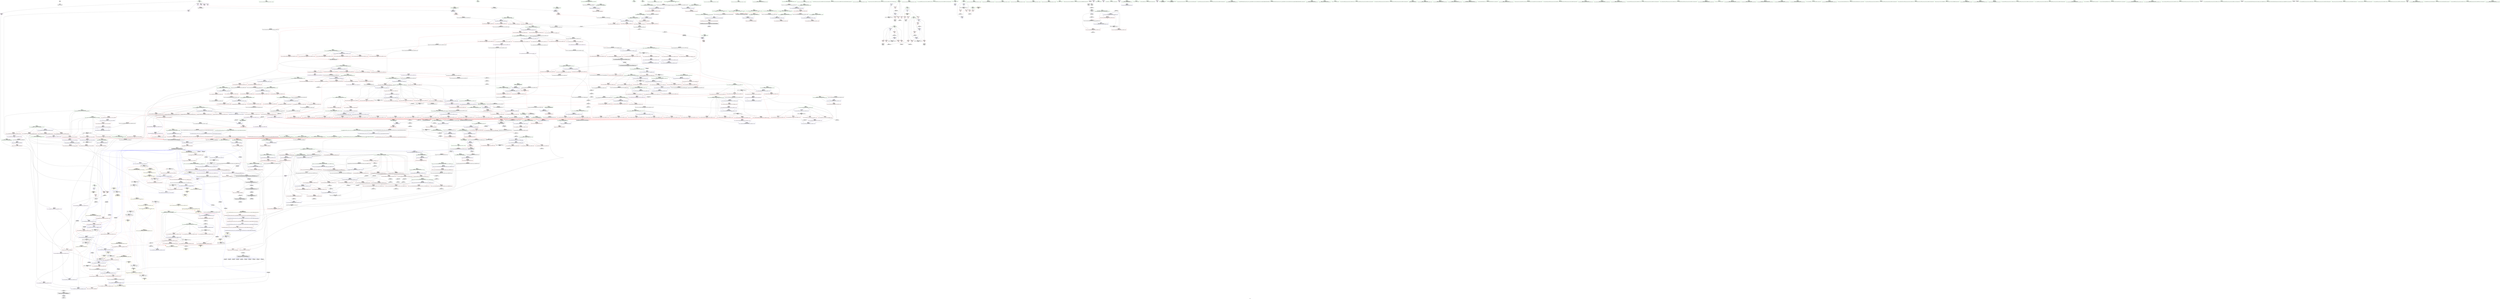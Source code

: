digraph "SVFG" {
	label="SVFG";

	Node0x55ea364816b0 [shape=record,color=grey,label="{NodeID: 0\nNullPtr}"];
	Node0x55ea364816b0 -> Node0x55ea364d97d0[style=solid];
	Node0x55ea365037f0 [shape=record,color=black,label="{NodeID: 1550\n1022 = PHI(543, )\n}"];
	Node0x55ea364e2120 [shape=record,color=red,label="{NodeID: 443\n766\<--746\n\<--__holeIndex.addr\n_ZSt11__push_heapIPiliN9__gnu_cxx5__ops14_Iter_less_valEEvT_T0_S5_T1_RT2_\n}"];
	Node0x55ea364e2120 -> Node0x55ea3651b720[style=solid];
	Node0x55ea364d6350 [shape=record,color=green,label="{NodeID: 111\n619\<--620\n__first.addr\<--__first.addr_field_insensitive\n_ZSt13__adjust_heapIPiliN9__gnu_cxx5__ops15_Iter_less_iterEEvT_T0_S5_T1_T2_\n}"];
	Node0x55ea364d6350 -> Node0x55ea364e0310[style=solid];
	Node0x55ea364d6350 -> Node0x55ea364e03e0[style=solid];
	Node0x55ea364d6350 -> Node0x55ea364e04b0[style=solid];
	Node0x55ea364d6350 -> Node0x55ea364e0580[style=solid];
	Node0x55ea364d6350 -> Node0x55ea364e0650[style=solid];
	Node0x55ea364d6350 -> Node0x55ea364e0720[style=solid];
	Node0x55ea364d6350 -> Node0x55ea364e07f0[style=solid];
	Node0x55ea364d6350 -> Node0x55ea364fad30[style=solid];
	Node0x55ea364f7830 [shape=record,color=red,label="{NodeID: 554\n1256\<--1234\n\<--_Num\n_ZNSt20__copy_move_backwardILb1ELb1ESt26random_access_iterator_tagE13__copy_move_bIiEEPT_PKS3_S6_S4_\n}"];
	Node0x55ea364f7830 -> Node0x55ea36516c20[style=solid];
	Node0x55ea364da910 [shape=record,color=black,label="{NodeID: 222\n499\<--497\nsub.ptr.rhs.cast\<--\n_ZSt11__make_heapIPiN9__gnu_cxx5__ops15_Iter_less_iterEEvT_S4_RT0_\n}"];
	Node0x55ea364da910 -> Node0x55ea36515ba0[style=solid];
	Node0x55ea364fd290 [shape=record,color=blue,label="{NodeID: 665\n991\<--987\n__first.addr\<--__first\n_ZSt16__insertion_sortIPiN9__gnu_cxx5__ops15_Iter_less_iterEEvT_S4_T0_\n}"];
	Node0x55ea364fd290 -> Node0x55ea364f4ec0[style=dashed];
	Node0x55ea364fd290 -> Node0x55ea364f4f90[style=dashed];
	Node0x55ea364fd290 -> Node0x55ea364f5060[style=dashed];
	Node0x55ea364fd290 -> Node0x55ea364f5130[style=dashed];
	Node0x55ea364fd290 -> Node0x55ea364f5200[style=dashed];
	Node0x55ea364e8470 [shape=record,color=red,label="{NodeID: 333\n268\<--265\n\<--__n.addr\n_ZSt4__lgl\n}"];
	Node0x55ea364d23d0 [shape=record,color=green,label="{NodeID: 1\n5\<--1\n\<--dummyObj\nCan only get source location for instruction, argument, global var or function.}"];
	Node0x55ea36503900 [shape=record,color=black,label="{NodeID: 1551\n1025 = PHI(605, )\n}"];
	Node0x55ea36503900 -> Node0x55ea364f5a20[style=solid];
	Node0x55ea364e21f0 [shape=record,color=red,label="{NodeID: 444\n786\<--746\n\<--__holeIndex.addr\n_ZSt11__push_heapIPiliN9__gnu_cxx5__ops14_Iter_less_valEEvT_T0_S5_T1_RT2_\n}"];
	Node0x55ea364d6420 [shape=record,color=green,label="{NodeID: 112\n621\<--622\n__holeIndex.addr\<--__holeIndex.addr_field_insensitive\n_ZSt13__adjust_heapIPiliN9__gnu_cxx5__ops15_Iter_less_iterEEvT_T0_S5_T1_T2_\n}"];
	Node0x55ea364d6420 -> Node0x55ea364e08c0[style=solid];
	Node0x55ea364d6420 -> Node0x55ea364e0990[style=solid];
	Node0x55ea364d6420 -> Node0x55ea364e0a60[style=solid];
	Node0x55ea364d6420 -> Node0x55ea364e0b30[style=solid];
	Node0x55ea364d6420 -> Node0x55ea364e0c00[style=solid];
	Node0x55ea364d6420 -> Node0x55ea364fae00[style=solid];
	Node0x55ea364d6420 -> Node0x55ea364fb480[style=solid];
	Node0x55ea364d6420 -> Node0x55ea364fb6f0[style=solid];
	Node0x55ea364f7900 [shape=record,color=red,label="{NodeID: 555\n1263\<--1234\n\<--_Num\n_ZNSt20__copy_move_backwardILb1ELb1ESt26random_access_iterator_tagE13__copy_move_bIiEEPT_PKS3_S6_S4_\n}"];
	Node0x55ea364f7900 -> Node0x55ea36519da0[style=solid];
	Node0x55ea364da9e0 [shape=record,color=black,label="{NodeID: 223\n507\<--505\nsub.ptr.lhs.cast1\<--\n_ZSt11__make_heapIPiN9__gnu_cxx5__ops15_Iter_less_iterEEvT_S4_RT0_\n}"];
	Node0x55ea364da9e0 -> Node0x55ea36516320[style=solid];
	Node0x55ea364fd360 [shape=record,color=blue,label="{NodeID: 666\n993\<--988\n__last.addr\<--__last\n_ZSt16__insertion_sortIPiN9__gnu_cxx5__ops15_Iter_less_iterEEvT_S4_T0_\n}"];
	Node0x55ea364fd360 -> Node0x55ea364f52d0[style=dashed];
	Node0x55ea364fd360 -> Node0x55ea364f53a0[style=dashed];
	Node0x55ea364e8540 [shape=record,color=red,label="{NodeID: 334\n296\<--283\n\<--__first.addr\n_ZSt22__final_insertion_sortIPiN9__gnu_cxx5__ops15_Iter_less_iterEEvT_S4_T0_\n}"];
	Node0x55ea364e8540 -> Node0x55ea364da360[style=solid];
	Node0x55ea3654e500 [shape=record,color=black,label="{NodeID: 1109\nMR_6V_3 = PHI(MR_6V_2, MR_6V_1, )\npts\{11 \}\n|{<s0>80}}"];
	Node0x55ea3654e500:s0 -> Node0x55ea365763f0[style=dashed,color=blue];
	Node0x55ea364d2460 [shape=record,color=green,label="{NodeID: 2\n12\<--1\n.str\<--dummyObj\nGlob }"];
	Node0x55ea36503a70 [shape=record,color=black,label="{NodeID: 1552\n1032 = PHI(1089, )\n}"];
	Node0x55ea364e22c0 [shape=record,color=red,label="{NodeID: 445\n791\<--746\n\<--__holeIndex.addr\n_ZSt11__push_heapIPiliN9__gnu_cxx5__ops14_Iter_less_valEEvT_T0_S5_T1_RT2_\n}"];
	Node0x55ea364e22c0 -> Node0x55ea36516aa0[style=solid];
	Node0x55ea364d64f0 [shape=record,color=green,label="{NodeID: 113\n623\<--624\n__len.addr\<--__len.addr_field_insensitive\n_ZSt13__adjust_heapIPiliN9__gnu_cxx5__ops15_Iter_less_iterEEvT_T0_S5_T1_T2_\n}"];
	Node0x55ea364d64f0 -> Node0x55ea364e0cd0[style=solid];
	Node0x55ea364d64f0 -> Node0x55ea364e0da0[style=solid];
	Node0x55ea364d64f0 -> Node0x55ea364e0e70[style=solid];
	Node0x55ea364d64f0 -> Node0x55ea364faed0[style=solid];
	Node0x55ea364f79d0 [shape=record,color=red,label="{NodeID: 556\n1285\<--1276\nthis1\<--this.addr\n_ZNK9__gnu_cxx5__ops14_Val_less_iterclIiPiEEbRT_T0_\n}"];
	Node0x55ea364daab0 [shape=record,color=black,label="{NodeID: 224\n508\<--506\nsub.ptr.rhs.cast2\<--\n_ZSt11__make_heapIPiN9__gnu_cxx5__ops15_Iter_less_iterEEvT_S4_RT0_\n}"];
	Node0x55ea364daab0 -> Node0x55ea36516320[style=solid];
	Node0x55ea364fd430 [shape=record,color=blue,label="{NodeID: 667\n995\<--1013\n__i\<--add.ptr\n_ZSt16__insertion_sortIPiN9__gnu_cxx5__ops15_Iter_less_iterEEvT_S4_T0_\n}"];
	Node0x55ea364fd430 -> Node0x55ea364f5470[style=dashed];
	Node0x55ea364fd430 -> Node0x55ea364f5540[style=dashed];
	Node0x55ea364fd430 -> Node0x55ea364f5610[style=dashed];
	Node0x55ea364fd430 -> Node0x55ea364f56e0[style=dashed];
	Node0x55ea364fd430 -> Node0x55ea364f57b0[style=dashed];
	Node0x55ea364fd430 -> Node0x55ea364f5880[style=dashed];
	Node0x55ea364fd430 -> Node0x55ea364f5950[style=dashed];
	Node0x55ea364fd430 -> Node0x55ea364fd6a0[style=dashed];
	Node0x55ea364fd430 -> Node0x55ea36558f00[style=dashed];
	Node0x55ea364e8610 [shape=record,color=red,label="{NodeID: 335\n303\<--283\n\<--__first.addr\n_ZSt22__final_insertion_sortIPiN9__gnu_cxx5__ops15_Iter_less_iterEEvT_S4_T0_\n|{<s0>15}}"];
	Node0x55ea364e8610:s0 -> Node0x55ea36506510[style=solid,color=red];
	Node0x55ea3654ea00 [shape=record,color=black,label="{NodeID: 1110\nMR_6V_6 = PHI(MR_6V_3, MR_6V_2, )\npts\{11 \}\n|{<s0>9|<s1>13}}"];
	Node0x55ea3654ea00:s0 -> Node0x55ea36573ed0[style=dashed,color=blue];
	Node0x55ea3654ea00:s1 -> Node0x55ea36554400[style=dashed,color=blue];
	Node0x55ea364d2710 [shape=record,color=green,label="{NodeID: 3\n14\<--1\n.str.1\<--dummyObj\nGlob }"];
	Node0x55ea36503b80 [shape=record,color=black,label="{NodeID: 1553\n1035 = PHI(605, )\n}"];
	Node0x55ea36503b80 -> Node0x55ea364f5af0[style=solid];
	Node0x55ea364e2390 [shape=record,color=red,label="{NodeID: 446\n799\<--746\n\<--__holeIndex.addr\n_ZSt11__push_heapIPiliN9__gnu_cxx5__ops14_Iter_less_valEEvT_T0_S5_T1_RT2_\n}"];
	Node0x55ea36561fa0 [shape=record,color=yellow,style=double,label="{NodeID: 1221\n6V_1 = ENCHI(MR_6V_0)\npts\{11 \}\nFun[_ZSt13__heap_selectIPiN9__gnu_cxx5__ops15_Iter_less_iterEEvT_S4_S4_T0_]|{<s0>22|<s1>22}}"];
	Node0x55ea36561fa0:s0 -> Node0x55ea365483f0[style=dashed,color=red];
	Node0x55ea36561fa0:s1 -> Node0x55ea36558500[style=dashed,color=red];
	Node0x55ea364d65c0 [shape=record,color=green,label="{NodeID: 114\n625\<--626\n__value.addr\<--__value.addr_field_insensitive\n_ZSt13__adjust_heapIPiliN9__gnu_cxx5__ops15_Iter_less_iterEEvT_T0_S5_T1_T2_\n|{|<s1>38}}"];
	Node0x55ea364d65c0 -> Node0x55ea364fafa0[style=solid];
	Node0x55ea364d65c0:s1 -> Node0x55ea36506b70[style=solid,color=red];
	Node0x55ea364f7aa0 [shape=record,color=red,label="{NodeID: 557\n1286\<--1278\n\<--__val.addr\n_ZNK9__gnu_cxx5__ops14_Val_less_iterclIiPiEEbRT_T0_\n}"];
	Node0x55ea364f7aa0 -> Node0x55ea364f7c40[style=solid];
	Node0x55ea364dab80 [shape=record,color=black,label="{NodeID: 225\n543\<--561\n_ZNK9__gnu_cxx5__ops15_Iter_less_iterclIPiS3_EEbT_T0__ret\<--cmp\n_ZNK9__gnu_cxx5__ops15_Iter_less_iterclIPiS3_EEbT_T0_\n|{<s0>23|<s1>33|<s2>43|<s3>44|<s4>46|<s5>49|<s6>51|<s7>54|<s8>55|<s9>61}}"];
	Node0x55ea364dab80:s0 -> Node0x55ea365bc000[style=solid,color=blue];
	Node0x55ea364dab80:s1 -> Node0x55ea36502a30[style=solid,color=blue];
	Node0x55ea364dab80:s2 -> Node0x55ea365bc630[style=solid,color=blue];
	Node0x55ea364dab80:s3 -> Node0x55ea365bc740[style=solid,color=blue];
	Node0x55ea364dab80:s4 -> Node0x55ea365bc850[style=solid,color=blue];
	Node0x55ea364dab80:s5 -> Node0x55ea365bc960[style=solid,color=blue];
	Node0x55ea364dab80:s6 -> Node0x55ea365bcaa0[style=solid,color=blue];
	Node0x55ea364dab80:s7 -> Node0x55ea365031b0[style=solid,color=blue];
	Node0x55ea364dab80:s8 -> Node0x55ea365032c0[style=solid,color=blue];
	Node0x55ea364dab80:s9 -> Node0x55ea365037f0[style=solid,color=blue];
	Node0x55ea364fd500 [shape=record,color=blue,label="{NodeID: 668\n997\<--1026\n__val\<--\n_ZSt16__insertion_sortIPiN9__gnu_cxx5__ops15_Iter_less_iterEEvT_S4_T0_\n}"];
	Node0x55ea364fd500 -> Node0x55ea364f5af0[style=dashed];
	Node0x55ea364fd500 -> Node0x55ea3654db00[style=dashed];
	Node0x55ea364e86e0 [shape=record,color=red,label="{NodeID: 336\n304\<--283\n\<--__first.addr\n_ZSt22__final_insertion_sortIPiN9__gnu_cxx5__ops15_Iter_less_iterEEvT_S4_T0_\n}"];
	Node0x55ea364e86e0 -> Node0x55ea364e42a0[style=solid];
	Node0x55ea3654ef00 [shape=record,color=black,label="{NodeID: 1111\nMR_6V_4 = PHI(MR_6V_5, MR_6V_3, )\npts\{11 \}\n|{<s0>10}}"];
	Node0x55ea3654ef00:s0 -> Node0x55ea36553f00[style=dashed,color=blue];
	Node0x55ea364d27d0 [shape=record,color=green,label="{NodeID: 4\n16\<--1\n.str.2\<--dummyObj\nGlob }"];
	Node0x55ea36503cf0 [shape=record,color=black,label="{NodeID: 1554\n1103 = PHI(1186, )\n|{<s0>71}}"];
	Node0x55ea36503cf0:s0 -> Node0x55ea36506840[style=solid,color=red];
	Node0x55ea364e2460 [shape=record,color=red,label="{NodeID: 447\n767\<--748\n\<--__topIndex.addr\n_ZSt11__push_heapIPiliN9__gnu_cxx5__ops14_Iter_less_valEEvT_T0_S5_T1_RT2_\n}"];
	Node0x55ea364e2460 -> Node0x55ea3651b720[style=solid];
	Node0x55ea364db040 [shape=record,color=green,label="{NodeID: 115\n627\<--628\n__topIndex\<--__topIndex_field_insensitive\n_ZSt13__adjust_heapIPiliN9__gnu_cxx5__ops15_Iter_less_iterEEvT_T0_S5_T1_T2_\n}"];
	Node0x55ea364db040 -> Node0x55ea364e0f40[style=solid];
	Node0x55ea364db040 -> Node0x55ea364fb070[style=solid];
	Node0x55ea364f7b70 [shape=record,color=red,label="{NodeID: 558\n1288\<--1280\n\<--__it.addr\n_ZNK9__gnu_cxx5__ops14_Val_less_iterclIiPiEEbRT_T0_\n}"];
	Node0x55ea364f7b70 -> Node0x55ea364f7d10[style=solid];
	Node0x55ea364dac50 [shape=record,color=black,label="{NodeID: 226\n596\<--594\nsub.ptr.lhs.cast\<--\n_ZSt10__pop_heapIPiN9__gnu_cxx5__ops15_Iter_less_iterEEvT_S4_S4_RT0_\n}"];
	Node0x55ea364dac50 -> Node0x55ea36518d20[style=solid];
	Node0x55ea364fd5d0 [shape=record,color=blue,label="{NodeID: 669\n1037\<--1036\n\<--\n_ZSt16__insertion_sortIPiN9__gnu_cxx5__ops15_Iter_less_iterEEvT_S4_T0_\n}"];
	Node0x55ea364fd5d0 -> Node0x55ea36550300[style=dashed];
	Node0x55ea364e87b0 [shape=record,color=red,label="{NodeID: 337\n309\<--283\n\<--__first.addr\n_ZSt22__final_insertion_sortIPiN9__gnu_cxx5__ops15_Iter_less_iterEEvT_S4_T0_\n}"];
	Node0x55ea364e87b0 -> Node0x55ea364e4370[style=solid];
	Node0x55ea364d2890 [shape=record,color=green,label="{NodeID: 5\n39\<--1\n\<--dummyObj\nCan only get source location for instruction, argument, global var or function.}"];
	Node0x55ea36503e30 [shape=record,color=black,label="{NodeID: 1555\n1107 = PHI(1186, )\n|{<s0>71}}"];
	Node0x55ea36503e30:s0 -> Node0x55ea36506950[style=solid,color=red];
	Node0x55ea364e2530 [shape=record,color=red,label="{NodeID: 448\n770\<--752\n\<--__comp.addr\n_ZSt11__push_heapIPiliN9__gnu_cxx5__ops14_Iter_less_valEEvT_T0_S5_T1_RT2_\n|{<s0>40}}"];
	Node0x55ea364e2530:s0 -> Node0x55ea36507ca0[style=solid,color=red];
	Node0x55ea364db0d0 [shape=record,color=green,label="{NodeID: 116\n629\<--630\n__secondChild\<--__secondChild_field_insensitive\n_ZSt13__adjust_heapIPiliN9__gnu_cxx5__ops15_Iter_less_iterEEvT_T0_S5_T1_T2_\n}"];
	Node0x55ea364db0d0 -> Node0x55ea364e1010[style=solid];
	Node0x55ea364db0d0 -> Node0x55ea364e10e0[style=solid];
	Node0x55ea364db0d0 -> Node0x55ea364e11b0[style=solid];
	Node0x55ea364db0d0 -> Node0x55ea364e1280[style=solid];
	Node0x55ea364db0d0 -> Node0x55ea364e1350[style=solid];
	Node0x55ea364db0d0 -> Node0x55ea364e1420[style=solid];
	Node0x55ea364db0d0 -> Node0x55ea364e14f0[style=solid];
	Node0x55ea364db0d0 -> Node0x55ea364e15c0[style=solid];
	Node0x55ea364db0d0 -> Node0x55ea364e1690[style=solid];
	Node0x55ea364db0d0 -> Node0x55ea364e1760[style=solid];
	Node0x55ea364db0d0 -> Node0x55ea364e1830[style=solid];
	Node0x55ea364db0d0 -> Node0x55ea364fb140[style=solid];
	Node0x55ea364db0d0 -> Node0x55ea364fb210[style=solid];
	Node0x55ea364db0d0 -> Node0x55ea364fb2e0[style=solid];
	Node0x55ea364db0d0 -> Node0x55ea364fb550[style=solid];
	Node0x55ea364f7c40 [shape=record,color=red,label="{NodeID: 559\n1287\<--1286\n\<--\n_ZNK9__gnu_cxx5__ops14_Val_less_iterclIiPiEEbRT_T0_\n}"];
	Node0x55ea364f7c40 -> Node0x55ea3651c7a0[style=solid];
	Node0x55ea364dad20 [shape=record,color=black,label="{NodeID: 227\n597\<--595\nsub.ptr.rhs.cast\<--\n_ZSt10__pop_heapIPiN9__gnu_cxx5__ops15_Iter_less_iterEEvT_S4_S4_RT0_\n}"];
	Node0x55ea364dad20 -> Node0x55ea36518d20[style=solid];
	Node0x55ea364fd6a0 [shape=record,color=blue,label="{NodeID: 670\n995\<--1050\n__i\<--incdec.ptr\n_ZSt16__insertion_sortIPiN9__gnu_cxx5__ops15_Iter_less_iterEEvT_S4_T0_\n}"];
	Node0x55ea364fd6a0 -> Node0x55ea364f5470[style=dashed];
	Node0x55ea364fd6a0 -> Node0x55ea364f5540[style=dashed];
	Node0x55ea364fd6a0 -> Node0x55ea364f5610[style=dashed];
	Node0x55ea364fd6a0 -> Node0x55ea364f56e0[style=dashed];
	Node0x55ea364fd6a0 -> Node0x55ea364f57b0[style=dashed];
	Node0x55ea364fd6a0 -> Node0x55ea364f5880[style=dashed];
	Node0x55ea364fd6a0 -> Node0x55ea364f5950[style=dashed];
	Node0x55ea364fd6a0 -> Node0x55ea364fd6a0[style=dashed];
	Node0x55ea364fd6a0 -> Node0x55ea36558f00[style=dashed];
	Node0x55ea364e8880 [shape=record,color=red,label="{NodeID: 338\n316\<--283\n\<--__first.addr\n_ZSt22__final_insertion_sortIPiN9__gnu_cxx5__ops15_Iter_less_iterEEvT_S4_T0_\n|{<s0>17}}"];
	Node0x55ea364e8880:s0 -> Node0x55ea36506510[style=solid,color=red];
	Node0x55ea364d3100 [shape=record,color=green,label="{NodeID: 6\n77\<--1\n\<--dummyObj\nCan only get source location for instruction, argument, global var or function.}"];
	Node0x55ea36503f70 [shape=record,color=black,label="{NodeID: 1556\n1109 = PHI(1161, )\n}"];
	Node0x55ea36503f70 -> Node0x55ea364e3260[style=solid];
	Node0x55ea364e2600 [shape=record,color=red,label="{NodeID: 449\n772\<--754\n\<--__parent\n_ZSt11__push_heapIPiliN9__gnu_cxx5__ops14_Iter_less_valEEvT_T0_S5_T1_RT2_\n}"];
	Node0x55ea364db1a0 [shape=record,color=green,label="{NodeID: 117\n631\<--632\n__cmp\<--__cmp_field_insensitive\n_ZSt13__adjust_heapIPiliN9__gnu_cxx5__ops15_Iter_less_iterEEvT_T0_S5_T1_T2_\n|{<s0>37|<s1>39}}"];
	Node0x55ea364db1a0:s0 -> Node0x55ea365099a0[style=solid,color=red];
	Node0x55ea364db1a0:s1 -> Node0x55ea36509370[style=solid,color=red];
	Node0x55ea364f7d10 [shape=record,color=red,label="{NodeID: 560\n1289\<--1288\n\<--\n_ZNK9__gnu_cxx5__ops14_Val_less_iterclIiPiEEbRT_T0_\n}"];
	Node0x55ea364f7d10 -> Node0x55ea3651c7a0[style=solid];
	Node0x55ea364dadf0 [shape=record,color=black,label="{NodeID: 228\n605\<--610\n_ZSt4moveIRiEONSt16remove_referenceIT_E4typeEOS2__ret\<--\n_ZSt4moveIRiEONSt16remove_referenceIT_E4typeEOS2_\n|{<s0>26|<s1>27|<s2>29|<s3>30|<s4>31|<s5>34|<s6>35|<s7>38|<s8>41|<s9>42|<s10>58|<s11>59|<s12>60|<s13>62|<s14>64|<s15>72|<s16>74|<s17>75}}"];
	Node0x55ea364dadf0:s0 -> Node0x55ea365bcbe0[style=solid,color=blue];
	Node0x55ea364dadf0:s1 -> Node0x55ea365bcdb0[style=solid,color=blue];
	Node0x55ea364dadf0:s2 -> Node0x55ea36502670[style=solid,color=blue];
	Node0x55ea364dadf0:s3 -> Node0x55ea365027b0[style=solid,color=blue];
	Node0x55ea364dadf0:s4 -> Node0x55ea365028f0[style=solid,color=blue];
	Node0x55ea364dadf0:s5 -> Node0x55ea365bbc40[style=solid,color=blue];
	Node0x55ea364dadf0:s6 -> Node0x55ea365bbe30[style=solid,color=blue];
	Node0x55ea364dadf0:s7 -> Node0x55ea36502c50[style=solid,color=blue];
	Node0x55ea364dadf0:s8 -> Node0x55ea36502f30[style=solid,color=blue];
	Node0x55ea364dadf0:s9 -> Node0x55ea36503070[style=solid,color=blue];
	Node0x55ea364dadf0:s10 -> Node0x55ea365033d0[style=solid,color=blue];
	Node0x55ea364dadf0:s11 -> Node0x55ea36503570[style=solid,color=blue];
	Node0x55ea364dadf0:s12 -> Node0x55ea365036b0[style=solid,color=blue];
	Node0x55ea364dadf0:s13 -> Node0x55ea36503900[style=solid,color=blue];
	Node0x55ea364dadf0:s14 -> Node0x55ea36503b80[style=solid,color=blue];
	Node0x55ea364dadf0:s15 -> Node0x55ea365040b0[style=solid,color=blue];
	Node0x55ea364dadf0:s16 -> Node0x55ea36504300[style=solid,color=blue];
	Node0x55ea364dadf0:s17 -> Node0x55ea36504470[style=solid,color=blue];
	Node0x55ea364fd770 [shape=record,color=blue,label="{NodeID: 671\n1059\<--1055\n__first.addr\<--__first\n_ZSt26__unguarded_insertion_sortIPiN9__gnu_cxx5__ops15_Iter_less_iterEEvT_S4_T0_\n}"];
	Node0x55ea364fd770 -> Node0x55ea364f5bc0[style=dashed];
	Node0x55ea364e8950 [shape=record,color=red,label="{NodeID: 339\n295\<--285\n\<--__last.addr\n_ZSt22__final_insertion_sortIPiN9__gnu_cxx5__ops15_Iter_less_iterEEvT_S4_T0_\n}"];
	Node0x55ea364e8950 -> Node0x55ea364da290[style=solid];
	Node0x55ea364d3190 [shape=record,color=green,label="{NodeID: 7\n97\<--1\n\<--dummyObj\nCan only get source location for instruction, argument, global var or function.}"];
	Node0x55ea365040b0 [shape=record,color=black,label="{NodeID: 1557\n1125 = PHI(605, )\n}"];
	Node0x55ea365040b0 -> Node0x55ea364f6990[style=solid];
	Node0x55ea364e26d0 [shape=record,color=red,label="{NodeID: 450\n781\<--754\n\<--__parent\n_ZSt11__push_heapIPiliN9__gnu_cxx5__ops14_Iter_less_valEEvT_T0_S5_T1_RT2_\n}"];
	Node0x55ea364db270 [shape=record,color=green,label="{NodeID: 118\n633\<--634\nagg.tmp\<--agg.tmp_field_insensitive\n_ZSt13__adjust_heapIPiliN9__gnu_cxx5__ops15_Iter_less_iterEEvT_T0_S5_T1_T2_\n}"];
	Node0x55ea364f7de0 [shape=record,color=red,label="{NodeID: 561\n1294\<--1293\ndummyVal\<--offset_0\n_ZNSt20__copy_move_backwardILb1ELb1ESt26random_access_iterator_tagE13__copy_move_bIiEEPT_PKS3_S6_S4_\n}"];
	Node0x55ea364f7de0 -> Node0x55ea364fee30[style=solid];
	Node0x55ea364daec0 [shape=record,color=black,label="{NodeID: 229\n722\<--727\n_ZSt4moveIRN9__gnu_cxx5__ops15_Iter_less_iterEEONSt16remove_referenceIT_E4typeEOS5__ret\<--\n_ZSt4moveIRN9__gnu_cxx5__ops15_Iter_less_iterEEONSt16remove_referenceIT_E4typeEOS5_\n|{<s0>36}}"];
	Node0x55ea364daec0:s0 -> Node0x55ea36502b40[style=solid,color=blue];
	Node0x55ea364fd840 [shape=record,color=blue,label="{NodeID: 672\n1061\<--1056\n__last.addr\<--__last\n_ZSt26__unguarded_insertion_sortIPiN9__gnu_cxx5__ops15_Iter_less_iterEEvT_S4_T0_\n}"];
	Node0x55ea364fd840 -> Node0x55ea364f5c90[style=dashed];
	Node0x55ea364e8a20 [shape=record,color=red,label="{NodeID: 340\n311\<--285\n\<--__last.addr\n_ZSt22__final_insertion_sortIPiN9__gnu_cxx5__ops15_Iter_less_iterEEvT_S4_T0_\n|{<s0>16}}"];
	Node0x55ea364e8a20:s0 -> Node0x55ea365ce200[style=solid,color=red];
	Node0x55ea36550300 [shape=record,color=black,label="{NodeID: 1115\nMR_6V_3 = PHI(MR_6V_6, MR_6V_1, )\npts\{11 \}\n|{|<s2>61|<s3>63|<s4>66|<s5>66}}"];
	Node0x55ea36550300 -> Node0x55ea364f5a20[style=dashed];
	Node0x55ea36550300 -> Node0x55ea36558a00[style=dashed];
	Node0x55ea36550300:s2 -> Node0x55ea36564c70[style=dashed,color=red];
	Node0x55ea36550300:s3 -> Node0x55ea36562430[style=dashed,color=red];
	Node0x55ea36550300:s4 -> Node0x55ea364f6990[style=dashed,color=red];
	Node0x55ea36550300:s5 -> Node0x55ea36552b00[style=dashed,color=red];
	Node0x55ea364d3250 [shape=record,color=green,label="{NodeID: 8\n181\<--1\n\<--dummyObj\nCan only get source location for instruction, argument, global var or function.}"];
	Node0x55ea365041f0 [shape=record,color=black,label="{NodeID: 1558\n1135 = PHI(1272, )\n}"];
	Node0x55ea364e27a0 [shape=record,color=red,label="{NodeID: 451\n789\<--754\n\<--__parent\n_ZSt11__push_heapIPiliN9__gnu_cxx5__ops14_Iter_less_valEEvT_T0_S5_T1_RT2_\n}"];
	Node0x55ea364e27a0 -> Node0x55ea364fbf10[style=solid];
	Node0x55ea36562430 [shape=record,color=yellow,style=double,label="{NodeID: 1226\n6V_1 = ENCHI(MR_6V_0)\npts\{11 \}\nFun[_ZSt13move_backwardIPiS0_ET0_T_S2_S1_]|{<s0>71}}"];
	Node0x55ea36562430:s0 -> Node0x55ea36560290[style=dashed,color=red];
	Node0x55ea364db340 [shape=record,color=green,label="{NodeID: 119\n708\<--709\n_ZSt4moveIRN9__gnu_cxx5__ops15_Iter_less_iterEEONSt16remove_referenceIT_E4typeEOS5_\<--_ZSt4moveIRN9__gnu_cxx5__ops15_Iter_less_iterEEONSt16remove_referenceIT_E4typeEOS5__field_insensitive\n}"];
	Node0x55ea364f7eb0 [shape=record,color=blue,label="{NodeID: 562\n4\<--5\nx\<--\nGlob }"];
	Node0x55ea364f7eb0 -> Node0x55ea365628f0[style=dashed];
	Node0x55ea364daf90 [shape=record,color=black,label="{NodeID: 230\n803\<--821\n_ZNK9__gnu_cxx5__ops14_Iter_less_valclIPiiEEbT_RT0__ret\<--cmp\n_ZNK9__gnu_cxx5__ops14_Iter_less_valclIPiiEEbT_RT0_\n|{<s0>40}}"];
	Node0x55ea364daf90:s0 -> Node0x55ea36502df0[style=solid,color=blue];
	Node0x55ea364fd910 [shape=record,color=blue,label="{NodeID: 673\n1063\<--1073\n__i\<--\n_ZSt26__unguarded_insertion_sortIPiN9__gnu_cxx5__ops15_Iter_less_iterEEvT_S4_T0_\n}"];
	Node0x55ea364fd910 -> Node0x55ea36555d00[style=dashed];
	Node0x55ea364e8af0 [shape=record,color=red,label="{NodeID: 341\n317\<--285\n\<--__last.addr\n_ZSt22__final_insertion_sortIPiN9__gnu_cxx5__ops15_Iter_less_iterEEvT_S4_T0_\n|{<s0>17}}"];
	Node0x55ea364e8af0:s0 -> Node0x55ea365066c0[style=solid,color=red];
	Node0x55ea364d3350 [shape=record,color=green,label="{NodeID: 9\n186\<--1\n\<--dummyObj\nCan only get source location for instruction, argument, global var or function.}"];
	Node0x55ea36504300 [shape=record,color=black,label="{NodeID: 1559\n1140 = PHI(605, )\n}"];
	Node0x55ea36504300 -> Node0x55ea364f6a60[style=solid];
	Node0x55ea364e2870 [shape=record,color=red,label="{NodeID: 452\n784\<--783\n\<--call2\n_ZSt11__push_heapIPiliN9__gnu_cxx5__ops14_Iter_less_valEEvT_T0_S5_T1_RT2_\n}"];
	Node0x55ea364e2870 -> Node0x55ea364fbe40[style=solid];
	Node0x55ea364db440 [shape=record,color=green,label="{NodeID: 120\n711\<--712\n_ZN9__gnu_cxx5__ops14_Iter_less_valC2ENS0_15_Iter_less_iterE\<--_ZN9__gnu_cxx5__ops14_Iter_less_valC2ENS0_15_Iter_less_iterE_field_insensitive\n}"];
	Node0x55ea364f7f80 [shape=record,color=blue,label="{NodeID: 563\n7\<--5\nn\<--\nGlob }"];
	Node0x55ea364f7f80 -> Node0x55ea36562a00[style=dashed];
	Node0x55ea364e3190 [shape=record,color=black,label="{NodeID: 231\n893\<--934\n_ZSt21__unguarded_partitionIPiN9__gnu_cxx5__ops15_Iter_less_iterEET_S4_S4_S4_T0__ret\<--\n_ZSt21__unguarded_partitionIPiN9__gnu_cxx5__ops15_Iter_less_iterEET_S4_S4_S4_T0_\n|{<s0>21}}"];
	Node0x55ea364e3190:s0 -> Node0x55ea365bc4f0[style=solid,color=blue];
	Node0x55ea364fd9e0 [shape=record,color=blue,label="{NodeID: 674\n1063\<--1085\n__i\<--incdec.ptr\n_ZSt26__unguarded_insertion_sortIPiN9__gnu_cxx5__ops15_Iter_less_iterEEvT_S4_T0_\n}"];
	Node0x55ea364fd9e0 -> Node0x55ea36555d00[style=dashed];
	Node0x55ea364e8bc0 [shape=record,color=red,label="{NodeID: 342\n338\<--327\n\<--__first.addr\n_ZSt14__partial_sortIPiN9__gnu_cxx5__ops15_Iter_less_iterEEvT_S4_S4_T0_\n|{<s0>18}}"];
	Node0x55ea364e8bc0:s0 -> Node0x55ea365087c0[style=solid,color=red];
	Node0x55ea364d3450 [shape=record,color=green,label="{NodeID: 10\n232\<--1\n\<--dummyObj\nCan only get source location for instruction, argument, global var or function.}"];
	Node0x55ea36504470 [shape=record,color=black,label="{NodeID: 1560\n1150 = PHI(605, )\n}"];
	Node0x55ea36504470 -> Node0x55ea364f6b30[style=solid];
	Node0x55ea364e2940 [shape=record,color=red,label="{NodeID: 453\n797\<--796\n\<--call6\n_ZSt11__push_heapIPiliN9__gnu_cxx5__ops14_Iter_less_valEEvT_T0_S5_T1_RT2_\n}"];
	Node0x55ea364e2940 -> Node0x55ea364fc0b0[style=solid];
	Node0x55ea364db540 [shape=record,color=green,label="{NodeID: 121\n719\<--720\n_ZSt11__push_heapIPiliN9__gnu_cxx5__ops14_Iter_less_valEEvT_T0_S5_T1_RT2_\<--_ZSt11__push_heapIPiliN9__gnu_cxx5__ops14_Iter_less_valEEvT_T0_S5_T1_RT2__field_insensitive\n}"];
	Node0x55ea364f8080 [shape=record,color=blue,label="{NodeID: 564\n21\<--5\nretval\<--\nmain\n}"];
	Node0x55ea364e3260 [shape=record,color=black,label="{NodeID: 232\n1089\<--1109\n_ZSt13move_backwardIPiS0_ET0_T_S2_S1__ret\<--call2\n_ZSt13move_backwardIPiS0_ET0_T_S2_S1_\n|{<s0>63}}"];
	Node0x55ea364e3260:s0 -> Node0x55ea36503a70[style=solid,color=blue];
	Node0x55ea364fdab0 [shape=record,color=blue,label="{NodeID: 675\n1093\<--1090\n__first.addr\<--__first\n_ZSt13move_backwardIPiS0_ET0_T_S2_S1_\n}"];
	Node0x55ea364fdab0 -> Node0x55ea364f5fd0[style=dashed];
	Node0x55ea364e8c90 [shape=record,color=red,label="{NodeID: 343\n344\<--327\n\<--__first.addr\n_ZSt14__partial_sortIPiN9__gnu_cxx5__ops15_Iter_less_iterEEvT_S4_S4_T0_\n|{<s0>19}}"];
	Node0x55ea364e8c90:s0 -> Node0x55ea365cd980[style=solid,color=red];
	Node0x55ea36551200 [shape=record,color=black,label="{NodeID: 1118\nMR_6V_2 = PHI(MR_6V_3, MR_6V_1, )\npts\{11 \}\n|{<s0>19|<s1>25|<s2>25|<s3>25}}"];
	Node0x55ea36551200:s0 -> Node0x55ea36574b30[style=dashed,color=blue];
	Node0x55ea36551200:s1 -> Node0x55ea364dffd0[style=dashed,color=red];
	Node0x55ea36551200:s2 -> Node0x55ea364e00a0[style=dashed,color=red];
	Node0x55ea36551200:s3 -> Node0x55ea364fab90[style=dashed,color=red];
	Node0x55ea364d3550 [shape=record,color=green,label="{NodeID: 11\n236\<--1\n\<--dummyObj\nCan only get source location for instruction, argument, global var or function.|{<s0>32}}"];
	Node0x55ea364d3550:s0 -> Node0x55ea36505a00[style=solid,color=red];
	Node0x55ea365045b0 [shape=record,color=black,label="{NodeID: 1561\n1175 = PHI(1217, )\n|{<s0>79}}"];
	Node0x55ea365045b0:s0 -> Node0x55ea36509cd0[style=solid,color=red];
	Node0x55ea364e2a10 [shape=record,color=red,label="{NodeID: 454\n816\<--807\nthis1\<--this.addr\n_ZNK9__gnu_cxx5__ops14_Iter_less_valclIPiiEEbT_RT0_\n}"];
	Node0x55ea364db640 [shape=record,color=green,label="{NodeID: 122\n724\<--725\n__t.addr\<--__t.addr_field_insensitive\n_ZSt4moveIRN9__gnu_cxx5__ops15_Iter_less_iterEEONSt16remove_referenceIT_E4typeEOS5_\n}"];
	Node0x55ea364db640 -> Node0x55ea364e1b70[style=solid];
	Node0x55ea364db640 -> Node0x55ea364fb7c0[style=solid];
	Node0x55ea364f8150 [shape=record,color=blue,label="{NodeID: 565\n25\<--39\nt\<--\nmain\n}"];
	Node0x55ea364f8150 -> Node0x55ea36549100[style=dashed];
	Node0x55ea364e3330 [shape=record,color=black,label="{NodeID: 233\n1161\<--1182\n_ZSt23__copy_move_backward_a2ILb1EPiS0_ET1_T0_S2_S1__ret\<--call3\n_ZSt23__copy_move_backward_a2ILb1EPiS0_ET1_T0_S2_S1_\n|{<s0>71}}"];
	Node0x55ea364e3330:s0 -> Node0x55ea36503f70[style=solid,color=blue];
	Node0x55ea364fdb80 [shape=record,color=blue,label="{NodeID: 676\n1095\<--1091\n__last.addr\<--__last\n_ZSt13move_backwardIPiS0_ET0_T_S2_S1_\n}"];
	Node0x55ea364fdb80 -> Node0x55ea364f60a0[style=dashed];
	Node0x55ea364e8d60 [shape=record,color=red,label="{NodeID: 344\n339\<--329\n\<--__middle.addr\n_ZSt14__partial_sortIPiN9__gnu_cxx5__ops15_Iter_less_iterEEvT_S4_S4_T0_\n|{<s0>18}}"];
	Node0x55ea364e8d60:s0 -> Node0x55ea365088d0[style=solid,color=red];
	Node0x55ea36551700 [shape=record,color=black,label="{NodeID: 1119\nMR_74V_3 = PHI(MR_74V_4, MR_74V_2, )\npts\{449 \}\n}"];
	Node0x55ea36551700 -> Node0x55ea364ea280[style=dashed];
	Node0x55ea36551700 -> Node0x55ea364ea350[style=dashed];
	Node0x55ea36551700 -> Node0x55ea364f9e90[style=dashed];
	Node0x55ea364d3650 [shape=record,color=green,label="{NodeID: 12\n247\<--1\n\<--dummyObj\nCan only get source location for instruction, argument, global var or function.}"];
	Node0x55ea365046f0 [shape=record,color=black,label="{NodeID: 1562\n1179 = PHI(1217, )\n|{<s0>79}}"];
	Node0x55ea365046f0:s0 -> Node0x55ea36509de0[style=solid,color=red];
	Node0x55ea364e2ae0 [shape=record,color=red,label="{NodeID: 455\n817\<--809\n\<--__it.addr\n_ZNK9__gnu_cxx5__ops14_Iter_less_valclIPiiEEbT_RT0_\n}"];
	Node0x55ea364e2ae0 -> Node0x55ea364e2c80[style=solid];
	Node0x55ea364db710 [shape=record,color=green,label="{NodeID: 123\n731\<--732\n\<--field_insensitive\n_ZN9__gnu_cxx5__ops14_Iter_less_valC2ENS0_15_Iter_less_iterE\n}"];
	Node0x55ea364f8220 [shape=record,color=blue,label="{NodeID: 566\n27\<--5\ni\<--\nmain\n}"];
	Node0x55ea364f8220 -> Node0x55ea364e6590[style=dashed];
	Node0x55ea364f8220 -> Node0x55ea364e6660[style=dashed];
	Node0x55ea364f8220 -> Node0x55ea364e6730[style=dashed];
	Node0x55ea364f8220 -> Node0x55ea364f82f0[style=dashed];
	Node0x55ea364f8220 -> Node0x55ea36549600[style=dashed];
	Node0x55ea364e3400 [shape=record,color=black,label="{NodeID: 234\n1186\<--1191\n_ZSt12__miter_baseIPiET_S1__ret\<--\n_ZSt12__miter_baseIPiET_S1_\n|{<s0>69|<s1>70}}"];
	Node0x55ea364e3400:s0 -> Node0x55ea36503cf0[style=solid,color=blue];
	Node0x55ea364e3400:s1 -> Node0x55ea36503e30[style=solid,color=blue];
	Node0x55ea364fdc50 [shape=record,color=blue,label="{NodeID: 677\n1097\<--1092\n__result.addr\<--__result\n_ZSt13move_backwardIPiS0_ET0_T_S2_S1_\n}"];
	Node0x55ea364fdc50 -> Node0x55ea364f6170[style=dashed];
	Node0x55ea364e8e30 [shape=record,color=red,label="{NodeID: 345\n345\<--329\n\<--__middle.addr\n_ZSt14__partial_sortIPiN9__gnu_cxx5__ops15_Iter_less_iterEEvT_S4_S4_T0_\n|{<s0>19}}"];
	Node0x55ea364e8e30:s0 -> Node0x55ea365cda90[style=solid,color=red];
	Node0x55ea36551c00 [shape=record,color=black,label="{NodeID: 1120\nMR_6V_2 = PHI(MR_6V_3, MR_6V_1, )\npts\{11 \}\n|{|<s5>33}}"];
	Node0x55ea36551c00 -> Node0x55ea364e1900[style=dashed];
	Node0x55ea36551c00 -> Node0x55ea364e19d0[style=dashed];
	Node0x55ea36551c00 -> Node0x55ea364fb3b0[style=dashed];
	Node0x55ea36551c00 -> Node0x55ea364fb620[style=dashed];
	Node0x55ea36551c00 -> Node0x55ea3654a430[style=dashed];
	Node0x55ea36551c00:s5 -> Node0x55ea36564c70[style=dashed,color=red];
	Node0x55ea364d3750 [shape=record,color=green,label="{NodeID: 13\n270\<--1\n\<--dummyObj\nCan only get source location for instruction, argument, global var or function.}"];
	Node0x55ea36504830 [shape=record,color=black,label="{NodeID: 1563\n1181 = PHI(1217, )\n|{<s0>79}}"];
	Node0x55ea36504830:s0 -> Node0x55ea36509ef0[style=solid,color=red];
	Node0x55ea364e2bb0 [shape=record,color=red,label="{NodeID: 456\n819\<--811\n\<--__val.addr\n_ZNK9__gnu_cxx5__ops14_Iter_less_valclIPiiEEbT_RT0_\n}"];
	Node0x55ea364e2bb0 -> Node0x55ea364e2d50[style=solid];
	Node0x55ea365628f0 [shape=record,color=yellow,style=double,label="{NodeID: 1231\n2V_1 = ENCHI(MR_2V_0)\npts\{6 \}\nFun[main]}"];
	Node0x55ea365628f0 -> Node0x55ea364e5e40[style=dashed];
	Node0x55ea364db7e0 [shape=record,color=green,label="{NodeID: 124\n733\<--734\nthis.addr\<--this.addr_field_insensitive\n_ZN9__gnu_cxx5__ops14_Iter_less_valC2ENS0_15_Iter_less_iterE\n}"];
	Node0x55ea364db7e0 -> Node0x55ea364e1c40[style=solid];
	Node0x55ea364db7e0 -> Node0x55ea364fb890[style=solid];
	Node0x55ea364f82f0 [shape=record,color=blue,label="{NodeID: 567\n27\<--60\ni\<--inc\nmain\n}"];
	Node0x55ea364f82f0 -> Node0x55ea364e6590[style=dashed];
	Node0x55ea364f82f0 -> Node0x55ea364e6660[style=dashed];
	Node0x55ea364f82f0 -> Node0x55ea364e6730[style=dashed];
	Node0x55ea364f82f0 -> Node0x55ea364f82f0[style=dashed];
	Node0x55ea364f82f0 -> Node0x55ea36549600[style=dashed];
	Node0x55ea364e34d0 [shape=record,color=black,label="{NodeID: 235\n1193\<--1213\n_ZSt22__copy_move_backward_aILb1EPiS0_ET1_T0_S2_S1__ret\<--call\n_ZSt22__copy_move_backward_aILb1EPiS0_ET1_T0_S2_S1_\n|{<s0>79}}"];
	Node0x55ea364e34d0:s0 -> Node0x55ea36504970[style=solid,color=blue];
	Node0x55ea364fdd20 [shape=record,color=blue,label="{NodeID: 678\n1117\<--1114\n__last.addr\<--__last\n_ZSt25__unguarded_linear_insertIPiN9__gnu_cxx5__ops14_Val_less_iterEEvT_T0_\n}"];
	Node0x55ea364fdd20 -> Node0x55ea364f6240[style=dashed];
	Node0x55ea364fdd20 -> Node0x55ea364f6310[style=dashed];
	Node0x55ea364fdd20 -> Node0x55ea36553000[style=dashed];
	Node0x55ea364e8f00 [shape=record,color=red,label="{NodeID: 346\n340\<--331\n\<--__last.addr\n_ZSt14__partial_sortIPiN9__gnu_cxx5__ops15_Iter_less_iterEEvT_S4_S4_T0_\n|{<s0>18}}"];
	Node0x55ea364e8f00:s0 -> Node0x55ea365089e0[style=solid,color=red];
	Node0x55ea364d3850 [shape=record,color=green,label="{NodeID: 14\n276\<--1\n\<--dummyObj\nCan only get source location for instruction, argument, global var or function.}"];
	Node0x55ea36504970 [shape=record,color=black,label="{NodeID: 1564\n1182 = PHI(1193, )\n}"];
	Node0x55ea36504970 -> Node0x55ea364e3330[style=solid];
	Node0x55ea364e2c80 [shape=record,color=red,label="{NodeID: 457\n818\<--817\n\<--\n_ZNK9__gnu_cxx5__ops14_Iter_less_valclIPiiEEbT_RT0_\n}"];
	Node0x55ea364e2c80 -> Node0x55ea3651b120[style=solid];
	Node0x55ea36562a00 [shape=record,color=yellow,style=double,label="{NodeID: 1232\n4V_1 = ENCHI(MR_4V_0)\npts\{8 \}\nFun[main]}"];
	Node0x55ea36562a00 -> Node0x55ea364e5f10[style=dashed];
	Node0x55ea36562a00 -> Node0x55ea364e5fe0[style=dashed];
	Node0x55ea36562a00 -> Node0x55ea364e60b0[style=dashed];
	Node0x55ea36562a00 -> Node0x55ea364e6180[style=dashed];
	Node0x55ea364db8b0 [shape=record,color=green,label="{NodeID: 125\n744\<--745\n__first.addr\<--__first.addr_field_insensitive\n_ZSt11__push_heapIPiliN9__gnu_cxx5__ops14_Iter_less_valEEvT_T0_S5_T1_RT2_\n}"];
	Node0x55ea364db8b0 -> Node0x55ea364e1d10[style=solid];
	Node0x55ea364db8b0 -> Node0x55ea364e1de0[style=solid];
	Node0x55ea364db8b0 -> Node0x55ea364e1eb0[style=solid];
	Node0x55ea364db8b0 -> Node0x55ea364e1f80[style=solid];
	Node0x55ea364db8b0 -> Node0x55ea364fb960[style=solid];
	Node0x55ea364f83c0 [shape=record,color=blue,label="{NodeID: 568\n29\<--5\nst\<--\nmain\n}"];
	Node0x55ea364f83c0 -> Node0x55ea364e6800[style=dashed];
	Node0x55ea364f83c0 -> Node0x55ea364e68d0[style=dashed];
	Node0x55ea364f83c0 -> Node0x55ea364e69a0[style=dashed];
	Node0x55ea364f83c0 -> Node0x55ea364e6a70[style=dashed];
	Node0x55ea364f83c0 -> Node0x55ea364e6b40[style=dashed];
	Node0x55ea364f83c0 -> Node0x55ea364f8700[style=dashed];
	Node0x55ea364f83c0 -> Node0x55ea36549b00[style=dashed];
	Node0x55ea364e35a0 [shape=record,color=black,label="{NodeID: 236\n1217\<--1222\n_ZSt12__niter_baseIPiET_S1__ret\<--\n_ZSt12__niter_baseIPiET_S1_\n|{<s0>76|<s1>77|<s2>78}}"];
	Node0x55ea364e35a0:s0 -> Node0x55ea365045b0[style=solid,color=blue];
	Node0x55ea364e35a0:s1 -> Node0x55ea365046f0[style=solid,color=blue];
	Node0x55ea364e35a0:s2 -> Node0x55ea36504830[style=solid,color=blue];
	Node0x55ea364fddf0 [shape=record,color=blue,label="{NodeID: 679\n1119\<--1126\n__val\<--\n_ZSt25__unguarded_linear_insertIPiN9__gnu_cxx5__ops14_Val_less_iterEEvT_T0_\n|{|<s2>73}}"];
	Node0x55ea364fddf0 -> Node0x55ea364f6a60[style=dashed];
	Node0x55ea364fddf0 -> Node0x55ea364f6b30[style=dashed];
	Node0x55ea364fddf0:s2 -> Node0x55ea365615f0[style=dashed,color=red];
	Node0x55ea364e8fd0 [shape=record,color=red,label="{NodeID: 347\n367\<--355\n\<--__first.addr\n_ZSt27__unguarded_partition_pivotIPiN9__gnu_cxx5__ops15_Iter_less_iterEET_S4_S4_T0_\n}"];
	Node0x55ea364e8fd0 -> Node0x55ea364e52e0[style=solid];
	Node0x55ea364d3950 [shape=record,color=green,label="{NodeID: 15\n463\<--1\n\<--dummyObj\nCan only get source location for instruction, argument, global var or function.}"];
	Node0x55ea36504ab0 [shape=record,color=black,label="{NodeID: 1565\n1213 = PHI(1224, )\n}"];
	Node0x55ea36504ab0 -> Node0x55ea364e34d0[style=solid];
	Node0x55ea364e2d50 [shape=record,color=red,label="{NodeID: 458\n820\<--819\n\<--\n_ZNK9__gnu_cxx5__ops14_Iter_less_valclIPiiEEbT_RT0_\n}"];
	Node0x55ea364e2d50 -> Node0x55ea3651b120[style=solid];
	Node0x55ea364db980 [shape=record,color=green,label="{NodeID: 126\n746\<--747\n__holeIndex.addr\<--__holeIndex.addr_field_insensitive\n_ZSt11__push_heapIPiliN9__gnu_cxx5__ops14_Iter_less_valEEvT_T0_S5_T1_RT2_\n}"];
	Node0x55ea364db980 -> Node0x55ea364e2050[style=solid];
	Node0x55ea364db980 -> Node0x55ea364e2120[style=solid];
	Node0x55ea364db980 -> Node0x55ea364e21f0[style=solid];
	Node0x55ea364db980 -> Node0x55ea364e22c0[style=solid];
	Node0x55ea364db980 -> Node0x55ea364e2390[style=solid];
	Node0x55ea364db980 -> Node0x55ea364fba30[style=solid];
	Node0x55ea364db980 -> Node0x55ea364fbf10[style=solid];
	Node0x55ea364f8490 [shape=record,color=blue,label="{NodeID: 569\n31\<--72\ned\<--\nmain\n}"];
	Node0x55ea364f8490 -> Node0x55ea364e6c10[style=dashed];
	Node0x55ea364f8490 -> Node0x55ea364f8560[style=dashed];
	Node0x55ea364e3670 [shape=record,color=black,label="{NodeID: 237\n1241\<--1239\nsub.ptr.lhs.cast\<--\n_ZNSt20__copy_move_backwardILb1ELb1ESt26random_access_iterator_tagE13__copy_move_bIiEEPT_PKS3_S6_S4_\n}"];
	Node0x55ea364e3670 -> Node0x55ea36516620[style=solid];
	Node0x55ea364fdec0 [shape=record,color=blue,label="{NodeID: 680\n1121\<--1128\n__next\<--\n_ZSt25__unguarded_linear_insertIPiN9__gnu_cxx5__ops14_Val_less_iterEEvT_T0_\n}"];
	Node0x55ea364fdec0 -> Node0x55ea364f6580[style=dashed];
	Node0x55ea364fdec0 -> Node0x55ea364fdf90[style=dashed];
	Node0x55ea364e90a0 [shape=record,color=red,label="{NodeID: 348\n369\<--355\n\<--__first.addr\n_ZSt27__unguarded_partition_pivotIPiN9__gnu_cxx5__ops15_Iter_less_iterEET_S4_S4_T0_\n}"];
	Node0x55ea364e90a0 -> Node0x55ea364da500[style=solid];
	Node0x55ea36552b00 [shape=record,color=black,label="{NodeID: 1123\nMR_6V_2 = PHI(MR_6V_3, MR_6V_1, )\npts\{11 \}\n|{|<s4>73}}"];
	Node0x55ea36552b00 -> Node0x55ea364f6a60[style=dashed];
	Node0x55ea36552b00 -> Node0x55ea364f6b30[style=dashed];
	Node0x55ea36552b00 -> Node0x55ea364fe060[style=dashed];
	Node0x55ea36552b00 -> Node0x55ea364fe2d0[style=dashed];
	Node0x55ea36552b00:s4 -> Node0x55ea365614e0[style=dashed,color=red];
	Node0x55ea364d3a50 [shape=record,color=green,label="{NodeID: 16\n1209\<--1\n\<--dummyObj\nCan only get source location for instruction, argument, global var or function.}"];
	Node0x55ea36504bf0 [shape=record,color=black,label="{NodeID: 1566\n476 = PHI(411, )\n0th arg _ZSt11__make_heapIPiN9__gnu_cxx5__ops15_Iter_less_iterEEvT_S4_RT0_ }"];
	Node0x55ea36504bf0 -> Node0x55ea364f9f60[style=solid];
	Node0x55ea364e2e20 [shape=record,color=red,label="{NodeID: 459\n850\<--830\n\<--__result.addr\n_ZSt22__move_median_to_firstIPiN9__gnu_cxx5__ops15_Iter_less_iterEEvT_S4_S4_S4_T0_\n|{<s0>45}}"];
	Node0x55ea364e2e20:s0 -> Node0x55ea36509480[style=solid,color=red];
	Node0x55ea364dba50 [shape=record,color=green,label="{NodeID: 127\n748\<--749\n__topIndex.addr\<--__topIndex.addr_field_insensitive\n_ZSt11__push_heapIPiliN9__gnu_cxx5__ops14_Iter_less_valEEvT_T0_S5_T1_RT2_\n}"];
	Node0x55ea364dba50 -> Node0x55ea364e2460[style=solid];
	Node0x55ea364dba50 -> Node0x55ea364fbb00[style=solid];
	Node0x55ea364f8560 [shape=record,color=blue,label="{NodeID: 570\n31\<--76\ned\<--dec\nmain\n}"];
	Node0x55ea364f8560 -> Node0x55ea364e6c10[style=dashed];
	Node0x55ea364f8560 -> Node0x55ea364e6ce0[style=dashed];
	Node0x55ea364f8560 -> Node0x55ea364e6db0[style=dashed];
	Node0x55ea364f8560 -> Node0x55ea364e6e80[style=dashed];
	Node0x55ea364f8560 -> Node0x55ea364e6f50[style=dashed];
	Node0x55ea364f8560 -> Node0x55ea364f8560[style=dashed];
	Node0x55ea364f8560 -> Node0x55ea364f8630[style=dashed];
	Node0x55ea364f8560 -> Node0x55ea3655bd20[style=dashed];
	Node0x55ea364e3740 [shape=record,color=black,label="{NodeID: 238\n1242\<--1240\nsub.ptr.rhs.cast\<--\n_ZNSt20__copy_move_backwardILb1ELb1ESt26random_access_iterator_tagE13__copy_move_bIiEEPT_PKS3_S6_S4_\n}"];
	Node0x55ea364e3740 -> Node0x55ea36516620[style=solid];
	Node0x55ea36515170 [shape=record,color=black,label="{NodeID: 1013\n778 = PHI(97, 774, )\n}"];
	Node0x55ea364fdf90 [shape=record,color=blue,label="{NodeID: 681\n1121\<--1131\n__next\<--incdec.ptr\n_ZSt25__unguarded_linear_insertIPiN9__gnu_cxx5__ops14_Val_less_iterEEvT_T0_\n}"];
	Node0x55ea364fdf90 -> Node0x55ea36553500[style=dashed];
	Node0x55ea364e9170 [shape=record,color=red,label="{NodeID: 349\n377\<--355\n\<--__first.addr\n_ZSt27__unguarded_partition_pivotIPiN9__gnu_cxx5__ops15_Iter_less_iterEET_S4_S4_T0_\n|{<s0>20}}"];
	Node0x55ea364e9170:s0 -> Node0x55ea365060d0[style=solid,color=red];
	Node0x55ea36553000 [shape=record,color=black,label="{NodeID: 1124\nMR_211V_3 = PHI(MR_211V_4, MR_211V_2, )\npts\{1118 \}\n}"];
	Node0x55ea36553000 -> Node0x55ea364f63e0[style=dashed];
	Node0x55ea36553000 -> Node0x55ea364f64b0[style=dashed];
	Node0x55ea36553000 -> Node0x55ea364fe130[style=dashed];
	Node0x55ea364d3b50 [shape=record,color=green,label="{NodeID: 17\n4\<--6\nx\<--x_field_insensitive\nGlob }"];
	Node0x55ea364d3b50 -> Node0x55ea364e5e40[style=solid];
	Node0x55ea364d3b50 -> Node0x55ea364f7eb0[style=solid];
	Node0x55ea36504d30 [shape=record,color=black,label="{NodeID: 1567\n477 = PHI(412, )\n1st arg _ZSt11__make_heapIPiN9__gnu_cxx5__ops15_Iter_less_iterEEvT_S4_RT0_ }"];
	Node0x55ea36504d30 -> Node0x55ea364fa030[style=solid];
	Node0x55ea364e2ef0 [shape=record,color=red,label="{NodeID: 460\n860\<--830\n\<--__result.addr\n_ZSt22__move_median_to_firstIPiN9__gnu_cxx5__ops15_Iter_less_iterEEvT_S4_S4_S4_T0_\n|{<s0>47}}"];
	Node0x55ea364e2ef0:s0 -> Node0x55ea36509480[style=solid,color=red];
	Node0x55ea36562ca0 [shape=record,color=yellow,style=double,label="{NodeID: 1235\n10V_1 = ENCHI(MR_10V_0)\npts\{24 \}\nFun[main]}"];
	Node0x55ea36562ca0 -> Node0x55ea364e6250[style=dashed];
	Node0x55ea364dbb20 [shape=record,color=green,label="{NodeID: 128\n750\<--751\n__value.addr\<--__value.addr_field_insensitive\n_ZSt11__push_heapIPiliN9__gnu_cxx5__ops14_Iter_less_valEEvT_T0_S5_T1_RT2_\n|{|<s1>40|<s2>42}}"];
	Node0x55ea364dbb20 -> Node0x55ea364fbbd0[style=solid];
	Node0x55ea364dbb20:s1 -> Node0x55ea36507ec0[style=solid,color=red];
	Node0x55ea364dbb20:s2 -> Node0x55ea36506b70[style=solid,color=red];
	Node0x55ea364f8630 [shape=record,color=blue,label="{NodeID: 571\n31\<--100\ned\<--dec14\nmain\n}"];
	Node0x55ea364f8630 -> Node0x55ea364e6c10[style=dashed];
	Node0x55ea364f8630 -> Node0x55ea364e6ce0[style=dashed];
	Node0x55ea364f8630 -> Node0x55ea364e6db0[style=dashed];
	Node0x55ea364f8630 -> Node0x55ea364e6e80[style=dashed];
	Node0x55ea364f8630 -> Node0x55ea364e6f50[style=dashed];
	Node0x55ea364f8630 -> Node0x55ea364f8560[style=dashed];
	Node0x55ea364f8630 -> Node0x55ea364f8630[style=dashed];
	Node0x55ea364f8630 -> Node0x55ea3655bd20[style=dashed];
	Node0x55ea364e3810 [shape=record,color=black,label="{NodeID: 239\n1253\<--1252\n\<--add.ptr\n_ZNSt20__copy_move_backwardILb1ELb1ESt26random_access_iterator_tagE13__copy_move_bIiEEPT_PKS3_S6_S4_\n}"];
	Node0x55ea364e3810 -> Node0x55ea364e5070[style=solid];
	Node0x55ea36515300 [shape=record,color=black,label="{NodeID: 1014\n96 = PHI(97, 94, )\n}"];
	Node0x55ea364fe060 [shape=record,color=blue,label="{NodeID: 682\n1142\<--1141\n\<--\n_ZSt25__unguarded_linear_insertIPiN9__gnu_cxx5__ops14_Val_less_iterEEvT_T0_\n}"];
	Node0x55ea364fe060 -> Node0x55ea36552b00[style=dashed];
	Node0x55ea364e9240 [shape=record,color=red,label="{NodeID: 350\n378\<--355\n\<--__first.addr\n_ZSt27__unguarded_partition_pivotIPiN9__gnu_cxx5__ops15_Iter_less_iterEET_S4_S4_T0_\n}"];
	Node0x55ea364e9240 -> Node0x55ea364e4440[style=solid];
	Node0x55ea36553500 [shape=record,color=black,label="{NodeID: 1125\nMR_215V_4 = PHI(MR_215V_5, MR_215V_3, )\npts\{1122 \}\n}"];
	Node0x55ea36553500 -> Node0x55ea364f6650[style=dashed];
	Node0x55ea36553500 -> Node0x55ea364f6720[style=dashed];
	Node0x55ea36553500 -> Node0x55ea364f67f0[style=dashed];
	Node0x55ea36553500 -> Node0x55ea364f68c0[style=dashed];
	Node0x55ea36553500 -> Node0x55ea364fe200[style=dashed];
	Node0x55ea364d3c50 [shape=record,color=green,label="{NodeID: 18\n7\<--8\nn\<--n_field_insensitive\nGlob }"];
	Node0x55ea364d3c50 -> Node0x55ea364e5f10[style=solid];
	Node0x55ea364d3c50 -> Node0x55ea364e5fe0[style=solid];
	Node0x55ea364d3c50 -> Node0x55ea364e60b0[style=solid];
	Node0x55ea364d3c50 -> Node0x55ea364e6180[style=solid];
	Node0x55ea364d3c50 -> Node0x55ea364f7f80[style=solid];
	Node0x55ea36504e70 [shape=record,color=black,label="{NodeID: 1568\n478 = PHI(398, )\n2nd arg _ZSt11__make_heapIPiN9__gnu_cxx5__ops15_Iter_less_iterEEvT_S4_RT0_ }"];
	Node0x55ea36504e70 -> Node0x55ea364fa100[style=solid];
	Node0x55ea364e2fc0 [shape=record,color=red,label="{NodeID: 461\n864\<--830\n\<--__result.addr\n_ZSt22__move_median_to_firstIPiN9__gnu_cxx5__ops15_Iter_less_iterEEvT_S4_S4_S4_T0_\n|{<s0>48}}"];
	Node0x55ea364e2fc0:s0 -> Node0x55ea36509480[style=solid,color=red];
	Node0x55ea364dbbf0 [shape=record,color=green,label="{NodeID: 129\n752\<--753\n__comp.addr\<--__comp.addr_field_insensitive\n_ZSt11__push_heapIPiliN9__gnu_cxx5__ops14_Iter_less_valEEvT_T0_S5_T1_RT2_\n}"];
	Node0x55ea364dbbf0 -> Node0x55ea364e2530[style=solid];
	Node0x55ea364dbbf0 -> Node0x55ea364fbca0[style=solid];
	Node0x55ea364f8700 [shape=record,color=blue,label="{NodeID: 572\n29\<--109\nst\<--inc16\nmain\n}"];
	Node0x55ea364f8700 -> Node0x55ea364e6800[style=dashed];
	Node0x55ea364f8700 -> Node0x55ea364e68d0[style=dashed];
	Node0x55ea364f8700 -> Node0x55ea364e69a0[style=dashed];
	Node0x55ea364f8700 -> Node0x55ea364e6a70[style=dashed];
	Node0x55ea364f8700 -> Node0x55ea364e6b40[style=dashed];
	Node0x55ea364f8700 -> Node0x55ea364f8700[style=dashed];
	Node0x55ea364f8700 -> Node0x55ea36549b00[style=dashed];
	Node0x55ea364e38e0 [shape=record,color=black,label="{NodeID: 240\n1255\<--1254\n\<--\n_ZNSt20__copy_move_backwardILb1ELb1ESt26random_access_iterator_tagE13__copy_move_bIiEEPT_PKS3_S6_S4_\n}"];
	Node0x55ea364e38e0 -> Node0x55ea364e5140[style=solid];
	Node0x55ea365158a0 [shape=record,color=grey,label="{NodeID: 1015\n762 = Binary(761, 463, )\n}"];
	Node0x55ea365158a0 -> Node0x55ea36515a20[style=solid];
	Node0x55ea364fe130 [shape=record,color=blue,label="{NodeID: 683\n1117\<--1144\n__last.addr\<--\n_ZSt25__unguarded_linear_insertIPiN9__gnu_cxx5__ops14_Val_less_iterEEvT_T0_\n}"];
	Node0x55ea364fe130 -> Node0x55ea36553000[style=dashed];
	Node0x55ea364e9310 [shape=record,color=red,label="{NodeID: 351\n386\<--355\n\<--__first.addr\n_ZSt27__unguarded_partition_pivotIPiN9__gnu_cxx5__ops15_Iter_less_iterEET_S4_S4_T0_\n}"];
	Node0x55ea364e9310 -> Node0x55ea364e45e0[style=solid];
	Node0x55ea364d3d50 [shape=record,color=green,label="{NodeID: 19\n9\<--11\ns\<--s_field_insensitive\nGlob }"];
	Node0x55ea364d3d50 -> Node0x55ea364e3b50[style=solid];
	Node0x55ea364d3d50 -> Node0x55ea364e3c20[style=solid];
	Node0x55ea364d3d50 -> Node0x55ea364e3cf0[style=solid];
	Node0x55ea364d3d50 -> Node0x55ea364e3dc0[style=solid];
	Node0x55ea364d3d50 -> Node0x55ea364e3e90[style=solid];
	Node0x55ea364d3d50 -> Node0x55ea364e5210[style=solid];
	Node0x55ea36504fb0 [shape=record,color=black,label="{NodeID: 1569\n322 = PHI(238, )\n0th arg _ZSt14__partial_sortIPiN9__gnu_cxx5__ops15_Iter_less_iterEEvT_S4_S4_T0_ }"];
	Node0x55ea36504fb0 -> Node0x55ea364f9330[style=solid];
	Node0x55ea364e3090 [shape=record,color=red,label="{NodeID: 462\n874\<--830\n\<--__result.addr\n_ZSt22__move_median_to_firstIPiN9__gnu_cxx5__ops15_Iter_less_iterEEvT_S4_S4_S4_T0_\n|{<s0>50}}"];
	Node0x55ea364e3090:s0 -> Node0x55ea36509480[style=solid,color=red];
	Node0x55ea364dbcc0 [shape=record,color=green,label="{NodeID: 130\n754\<--755\n__parent\<--__parent_field_insensitive\n_ZSt11__push_heapIPiliN9__gnu_cxx5__ops14_Iter_less_valEEvT_T0_S5_T1_RT2_\n}"];
	Node0x55ea364dbcc0 -> Node0x55ea364e2600[style=solid];
	Node0x55ea364dbcc0 -> Node0x55ea364e26d0[style=solid];
	Node0x55ea364dbcc0 -> Node0x55ea364e27a0[style=solid];
	Node0x55ea364dbcc0 -> Node0x55ea364fbd70[style=solid];
	Node0x55ea364dbcc0 -> Node0x55ea364fbfe0[style=solid];
	Node0x55ea364f87d0 [shape=record,color=blue,label="{NodeID: 573\n25\<--122\nt\<--inc20\nmain\n}"];
	Node0x55ea364f87d0 -> Node0x55ea36549100[style=dashed];
	Node0x55ea364e39b0 [shape=record,color=black,label="{NodeID: 241\n1224\<--1265\n_ZNSt20__copy_move_backwardILb1ELb1ESt26random_access_iterator_tagE13__copy_move_bIiEEPT_PKS3_S6_S4__ret\<--add.ptr2\n_ZNSt20__copy_move_backwardILb1ELb1ESt26random_access_iterator_tagE13__copy_move_bIiEEPT_PKS3_S6_S4_\n|{<s0>80}}"];
	Node0x55ea364e39b0:s0 -> Node0x55ea36504ab0[style=solid,color=blue];
	Node0x55ea36515a20 [shape=record,color=grey,label="{NodeID: 1016\n763 = Binary(762, 186, )\n}"];
	Node0x55ea36515a20 -> Node0x55ea364fbd70[style=solid];
	Node0x55ea364fe200 [shape=record,color=blue,label="{NodeID: 684\n1121\<--1147\n__next\<--incdec.ptr3\n_ZSt25__unguarded_linear_insertIPiN9__gnu_cxx5__ops14_Val_less_iterEEvT_T0_\n}"];
	Node0x55ea364fe200 -> Node0x55ea36553500[style=dashed];
	Node0x55ea364e93e0 [shape=record,color=red,label="{NodeID: 352\n389\<--355\n\<--__first.addr\n_ZSt27__unguarded_partition_pivotIPiN9__gnu_cxx5__ops15_Iter_less_iterEET_S4_S4_T0_\n|{<s0>21}}"];
	Node0x55ea364e93e0:s0 -> Node0x55ea365ce530[style=solid,color=red];
	Node0x55ea36553f00 [shape=record,color=black,label="{NodeID: 1127\nMR_6V_4 = PHI(MR_6V_3, MR_6V_1, )\npts\{11 \}\n|{<s0>7}}"];
	Node0x55ea36553f00:s0 -> Node0x55ea36573690[style=dashed,color=blue];
	Node0x55ea364d3e50 [shape=record,color=green,label="{NodeID: 20\n18\<--19\nmain\<--main_field_insensitive\n}"];
	Node0x55ea365050f0 [shape=record,color=black,label="{NodeID: 1570\n323 = PHI(239, )\n1st arg _ZSt14__partial_sortIPiN9__gnu_cxx5__ops15_Iter_less_iterEEvT_S4_S4_T0_ }"];
	Node0x55ea365050f0 -> Node0x55ea364f9400[style=solid];
	Node0x55ea364f2e40 [shape=record,color=red,label="{NodeID: 463\n882\<--830\n\<--__result.addr\n_ZSt22__move_median_to_firstIPiN9__gnu_cxx5__ops15_Iter_less_iterEEvT_S4_S4_S4_T0_\n|{<s0>52}}"];
	Node0x55ea364f2e40:s0 -> Node0x55ea36509480[style=solid,color=red];
	Node0x55ea364dbd90 [shape=record,color=green,label="{NodeID: 131\n775\<--776\n_ZNK9__gnu_cxx5__ops14_Iter_less_valclIPiiEEbT_RT0_\<--_ZNK9__gnu_cxx5__ops14_Iter_less_valclIPiiEEbT_RT0__field_insensitive\n}"];
	Node0x55ea364f88a0 [shape=record,color=blue,label="{NodeID: 574\n132\<--130\n__first.addr\<--__first\n_ZSt4sortIPiEvT_S1_\n}"];
	Node0x55ea364f88a0 -> Node0x55ea364e71c0[style=dashed];
	Node0x55ea364e3a80 [shape=record,color=black,label="{NodeID: 242\n1272\<--1290\n_ZNK9__gnu_cxx5__ops14_Val_less_iterclIiPiEEbRT_T0__ret\<--cmp\n_ZNK9__gnu_cxx5__ops14_Val_less_iterclIiPiEEbRT_T0_\n|{<s0>73}}"];
	Node0x55ea364e3a80:s0 -> Node0x55ea365041f0[style=solid,color=blue];
	Node0x55ea36515ba0 [shape=record,color=grey,label="{NodeID: 1017\n500 = Binary(498, 499, )\n}"];
	Node0x55ea36515ba0 -> Node0x55ea36515d20[style=solid];
	Node0x55ea364fe2d0 [shape=record,color=blue,label="{NodeID: 685\n1152\<--1151\n\<--\n_ZSt25__unguarded_linear_insertIPiN9__gnu_cxx5__ops14_Val_less_iterEEvT_T0_\n|{<s0>66|<s1>68}}"];
	Node0x55ea364fe2d0:s0 -> Node0x55ea36550300[style=dashed,color=blue];
	Node0x55ea364fe2d0:s1 -> Node0x55ea36555800[style=dashed,color=blue];
	Node0x55ea364e94b0 [shape=record,color=red,label="{NodeID: 353\n368\<--357\n\<--__last.addr\n_ZSt27__unguarded_partition_pivotIPiN9__gnu_cxx5__ops15_Iter_less_iterEET_S4_S4_T0_\n}"];
	Node0x55ea364e94b0 -> Node0x55ea364da430[style=solid];
	Node0x55ea36554400 [shape=record,color=black,label="{NodeID: 1128\nMR_6V_2 = PHI(MR_6V_5, MR_6V_1, )\npts\{11 \}\n|{|<s1>11|<s2>12}}"];
	Node0x55ea36554400 -> Node0x55ea3654ea00[style=dashed];
	Node0x55ea36554400:s1 -> Node0x55ea3655e690[style=dashed,color=red];
	Node0x55ea36554400:s2 -> Node0x55ea36560750[style=dashed,color=red];
	Node0x55ea364d3f50 [shape=record,color=green,label="{NodeID: 21\n21\<--22\nretval\<--retval_field_insensitive\nmain\n}"];
	Node0x55ea364d3f50 -> Node0x55ea364f8080[style=solid];
	Node0x55ea36505230 [shape=record,color=black,label="{NodeID: 1571\n324 = PHI(240, )\n2nd arg _ZSt14__partial_sortIPiN9__gnu_cxx5__ops15_Iter_less_iterEEvT_S4_S4_T0_ }"];
	Node0x55ea36505230 -> Node0x55ea364f94d0[style=solid];
	Node0x55ea364f2f10 [shape=record,color=red,label="{NodeID: 464\n886\<--830\n\<--__result.addr\n_ZSt22__move_median_to_firstIPiN9__gnu_cxx5__ops15_Iter_less_iterEEvT_S4_S4_S4_T0_\n|{<s0>53}}"];
	Node0x55ea364f2f10:s0 -> Node0x55ea36509480[style=solid,color=red];
	Node0x55ea364dbe90 [shape=record,color=green,label="{NodeID: 132\n807\<--808\nthis.addr\<--this.addr_field_insensitive\n_ZNK9__gnu_cxx5__ops14_Iter_less_valclIPiiEEbT_RT0_\n}"];
	Node0x55ea364dbe90 -> Node0x55ea364e2a10[style=solid];
	Node0x55ea364dbe90 -> Node0x55ea364fc180[style=solid];
	Node0x55ea364f8970 [shape=record,color=blue,label="{NodeID: 575\n134\<--131\n__last.addr\<--__last\n_ZSt4sortIPiEvT_S1_\n}"];
	Node0x55ea364f8970 -> Node0x55ea364e7290[style=dashed];
	Node0x55ea364e3b50 [shape=record,color=purple,label="{NodeID: 243\n55\<--9\narrayidx\<--s\nmain\n}"];
	Node0x55ea36515d20 [shape=record,color=grey,label="{NodeID: 1018\n501 = Binary(500, 181, )\n}"];
	Node0x55ea36515d20 -> Node0x55ea3651a9a0[style=solid];
	Node0x55ea364fe3a0 [shape=record,color=blue,label="{NodeID: 686\n1165\<--1162\n__first.addr\<--__first\n_ZSt23__copy_move_backward_a2ILb1EPiS0_ET1_T0_S2_S1_\n}"];
	Node0x55ea364fe3a0 -> Node0x55ea364f6c00[style=dashed];
	Node0x55ea364e9580 [shape=record,color=red,label="{NodeID: 354\n381\<--357\n\<--__last.addr\n_ZSt27__unguarded_partition_pivotIPiN9__gnu_cxx5__ops15_Iter_less_iterEET_S4_S4_T0_\n}"];
	Node0x55ea364e9580 -> Node0x55ea364e4510[style=solid];
	Node0x55ea36554900 [shape=record,color=black,label="{NodeID: 1129\nMR_33V_3 = PHI(MR_33V_4, MR_33V_2, )\npts\{210 \}\n}"];
	Node0x55ea36554900 -> Node0x55ea364e7c50[style=dashed];
	Node0x55ea36554900 -> Node0x55ea364e7d20[style=dashed];
	Node0x55ea36554900 -> Node0x55ea364e7df0[style=dashed];
	Node0x55ea36554900 -> Node0x55ea364e7ec0[style=dashed];
	Node0x55ea36554900 -> Node0x55ea364e7f90[style=dashed];
	Node0x55ea36554900 -> Node0x55ea364f8ff0[style=dashed];
	Node0x55ea364d4020 [shape=record,color=green,label="{NodeID: 22\n23\<--24\nT\<--T_field_insensitive\nmain\n}"];
	Node0x55ea364d4020 -> Node0x55ea364e6250[style=solid];
	Node0x55ea36505370 [shape=record,color=black,label="{NodeID: 1572\n202 = PHI(173, 255, )\n0th arg _ZSt16__introsort_loopIPilN9__gnu_cxx5__ops15_Iter_less_iterEEvT_S4_T0_T1_ }"];
	Node0x55ea36505370 -> Node0x55ea364f8be0[style=solid];
	Node0x55ea364f2fe0 [shape=record,color=red,label="{NodeID: 465\n842\<--832\n\<--__a.addr\n_ZSt22__move_median_to_firstIPiN9__gnu_cxx5__ops15_Iter_less_iterEEvT_S4_S4_S4_T0_\n|{<s0>43}}"];
	Node0x55ea364f2fe0:s0 -> Node0x55ea365cd280[style=solid,color=red];
	Node0x55ea364dbf60 [shape=record,color=green,label="{NodeID: 133\n809\<--810\n__it.addr\<--__it.addr_field_insensitive\n_ZNK9__gnu_cxx5__ops14_Iter_less_valclIPiiEEbT_RT0_\n}"];
	Node0x55ea364dbf60 -> Node0x55ea364e2ae0[style=solid];
	Node0x55ea364dbf60 -> Node0x55ea364fc250[style=solid];
	Node0x55ea364f8a40 [shape=record,color=blue,label="{NodeID: 576\n159\<--155\n__first.addr\<--__first\n_ZSt6__sortIPiN9__gnu_cxx5__ops15_Iter_less_iterEEvT_S4_T0_\n}"];
	Node0x55ea364f8a40 -> Node0x55ea364e7360[style=dashed];
	Node0x55ea364f8a40 -> Node0x55ea364e7430[style=dashed];
	Node0x55ea364f8a40 -> Node0x55ea364e7500[style=dashed];
	Node0x55ea364f8a40 -> Node0x55ea364e75d0[style=dashed];
	Node0x55ea364e3c20 [shape=record,color=purple,label="{NodeID: 244\n65\<--9\n\<--s\nmain\n}"];
	Node0x55ea36515ea0 [shape=record,color=grey,label="{NodeID: 1019\n246 = Binary(245, 247, )\n}"];
	Node0x55ea36515ea0 -> Node0x55ea364f8e50[style=solid];
	Node0x55ea364fe470 [shape=record,color=blue,label="{NodeID: 687\n1167\<--1163\n__last.addr\<--__last\n_ZSt23__copy_move_backward_a2ILb1EPiS0_ET1_T0_S2_S1_\n}"];
	Node0x55ea364fe470 -> Node0x55ea364f6cd0[style=dashed];
	Node0x55ea364e9650 [shape=record,color=red,label="{NodeID: 355\n388\<--357\n\<--__last.addr\n_ZSt27__unguarded_partition_pivotIPiN9__gnu_cxx5__ops15_Iter_less_iterEET_S4_S4_T0_\n|{<s0>21}}"];
	Node0x55ea364e9650:s0 -> Node0x55ea365ce420[style=solid,color=red];
	Node0x55ea36554e00 [shape=record,color=black,label="{NodeID: 1130\nMR_35V_3 = PHI(MR_35V_4, MR_35V_2, )\npts\{212 \}\n}"];
	Node0x55ea36554e00 -> Node0x55ea364e8060[style=dashed];
	Node0x55ea36554e00 -> Node0x55ea364e8130[style=dashed];
	Node0x55ea36554e00 -> Node0x55ea364f8e50[style=dashed];
	Node0x55ea364d40f0 [shape=record,color=green,label="{NodeID: 23\n25\<--26\nt\<--t_field_insensitive\nmain\n}"];
	Node0x55ea364d40f0 -> Node0x55ea364e6320[style=solid];
	Node0x55ea364d40f0 -> Node0x55ea364e63f0[style=solid];
	Node0x55ea364d40f0 -> Node0x55ea364e64c0[style=solid];
	Node0x55ea364d40f0 -> Node0x55ea364f8150[style=solid];
	Node0x55ea364d40f0 -> Node0x55ea364f87d0[style=solid];
	Node0x55ea36505580 [shape=record,color=black,label="{NodeID: 1573\n203 = PHI(174, 256, )\n1st arg _ZSt16__introsort_loopIPilN9__gnu_cxx5__ops15_Iter_less_iterEEvT_S4_T0_T1_ }"];
	Node0x55ea36505580 -> Node0x55ea364f8cb0[style=solid];
	Node0x55ea364f30b0 [shape=record,color=red,label="{NodeID: 466\n856\<--832\n\<--__a.addr\n_ZSt22__move_median_to_firstIPiN9__gnu_cxx5__ops15_Iter_less_iterEEvT_S4_S4_S4_T0_\n|{<s0>46}}"];
	Node0x55ea364f30b0:s0 -> Node0x55ea365cd280[style=solid,color=red];
	Node0x55ea364dc030 [shape=record,color=green,label="{NodeID: 134\n811\<--812\n__val.addr\<--__val.addr_field_insensitive\n_ZNK9__gnu_cxx5__ops14_Iter_less_valclIPiiEEbT_RT0_\n}"];
	Node0x55ea364dc030 -> Node0x55ea364e2bb0[style=solid];
	Node0x55ea364dc030 -> Node0x55ea364fc320[style=solid];
	Node0x55ea364f8b10 [shape=record,color=blue,label="{NodeID: 577\n161\<--156\n__last.addr\<--__last\n_ZSt6__sortIPiN9__gnu_cxx5__ops15_Iter_less_iterEEvT_S4_T0_\n}"];
	Node0x55ea364f8b10 -> Node0x55ea364e76a0[style=dashed];
	Node0x55ea364f8b10 -> Node0x55ea364e7770[style=dashed];
	Node0x55ea364f8b10 -> Node0x55ea364e7840[style=dashed];
	Node0x55ea364f8b10 -> Node0x55ea364e7910[style=dashed];
	Node0x55ea364e3cf0 [shape=record,color=purple,label="{NodeID: 245\n67\<--9\n\<--s\nmain\n|{<s0>4}}"];
	Node0x55ea364e3cf0:s0 -> Node0x55ea3650a000[style=solid,color=red];
	Node0x55ea36516020 [shape=record,color=grey,label="{NodeID: 1020\n1251 = Binary(236, 1250, )\n}"];
	Node0x55ea364fe540 [shape=record,color=blue,label="{NodeID: 688\n1169\<--1164\n__result.addr\<--__result\n_ZSt23__copy_move_backward_a2ILb1EPiS0_ET1_T0_S2_S1_\n}"];
	Node0x55ea364fe540 -> Node0x55ea364f6da0[style=dashed];
	Node0x55ea364e9720 [shape=record,color=red,label="{NodeID: 356\n380\<--359\n\<--__mid\n_ZSt27__unguarded_partition_pivotIPiN9__gnu_cxx5__ops15_Iter_less_iterEET_S4_S4_T0_\n|{<s0>20}}"];
	Node0x55ea364e9720:s0 -> Node0x55ea365062f0[style=solid,color=red];
	Node0x55ea36555300 [shape=record,color=black,label="{NodeID: 1131\nMR_37V_2 = PHI(MR_37V_3, MR_37V_1, )\npts\{216 \}\n}"];
	Node0x55ea36555300 -> Node0x55ea364f8f20[style=dashed];
	Node0x55ea364d41c0 [shape=record,color=green,label="{NodeID: 24\n27\<--28\ni\<--i_field_insensitive\nmain\n}"];
	Node0x55ea364d41c0 -> Node0x55ea364e6590[style=solid];
	Node0x55ea364d41c0 -> Node0x55ea364e6660[style=solid];
	Node0x55ea364d41c0 -> Node0x55ea364e6730[style=solid];
	Node0x55ea364d41c0 -> Node0x55ea364f8220[style=solid];
	Node0x55ea364d41c0 -> Node0x55ea364f82f0[style=solid];
	Node0x55ea36505700 [shape=record,color=black,label="{NodeID: 1574\n204 = PHI(185, 257, )\n2nd arg _ZSt16__introsort_loopIPilN9__gnu_cxx5__ops15_Iter_less_iterEEvT_S4_T0_T1_ }"];
	Node0x55ea36505700 -> Node0x55ea364f8d80[style=solid];
	Node0x55ea364f3180 [shape=record,color=red,label="{NodeID: 467\n865\<--832\n\<--__a.addr\n_ZSt22__move_median_to_firstIPiN9__gnu_cxx5__ops15_Iter_less_iterEEvT_S4_S4_S4_T0_\n|{<s0>48}}"];
	Node0x55ea364f3180:s0 -> Node0x55ea36509710[style=solid,color=red];
	Node0x55ea364dc100 [shape=record,color=green,label="{NodeID: 135\n828\<--829\n__comp\<--__comp_field_insensitive\n_ZSt22__move_median_to_firstIPiN9__gnu_cxx5__ops15_Iter_less_iterEEvT_S4_S4_S4_T0_\n|{<s0>43|<s1>44|<s2>46|<s3>49|<s4>51}}"];
	Node0x55ea364dc100:s0 -> Node0x55ea3650a440[style=solid,color=red];
	Node0x55ea364dc100:s1 -> Node0x55ea3650a440[style=solid,color=red];
	Node0x55ea364dc100:s2 -> Node0x55ea3650a440[style=solid,color=red];
	Node0x55ea364dc100:s3 -> Node0x55ea3650a440[style=solid,color=red];
	Node0x55ea364dc100:s4 -> Node0x55ea3650a440[style=solid,color=red];
	Node0x55ea364f8be0 [shape=record,color=blue,label="{NodeID: 578\n207\<--202\n__first.addr\<--__first\n_ZSt16__introsort_loopIPilN9__gnu_cxx5__ops15_Iter_less_iterEEvT_S4_T0_T1_\n}"];
	Node0x55ea364f8be0 -> Node0x55ea364e79e0[style=dashed];
	Node0x55ea364f8be0 -> Node0x55ea364e7ab0[style=dashed];
	Node0x55ea364f8be0 -> Node0x55ea364e7b80[style=dashed];
	Node0x55ea364e3dc0 [shape=record,color=purple,label="{NodeID: 246\n86\<--9\narrayidx9\<--s\nmain\n}"];
	Node0x55ea364e3dc0 -> Node0x55ea364e7020[style=solid];
	Node0x55ea365161a0 [shape=record,color=grey,label="{NodeID: 1021\n229 = Binary(227, 228, )\n}"];
	Node0x55ea365161a0 -> Node0x55ea365164a0[style=solid];
	Node0x55ea364fe610 [shape=record,color=blue,label="{NodeID: 689\n1188\<--1187\n__it.addr\<--__it\n_ZSt12__miter_baseIPiET_S1_\n}"];
	Node0x55ea364fe610 -> Node0x55ea364f6e70[style=dashed];
	Node0x55ea364e97f0 [shape=record,color=red,label="{NodeID: 357\n411\<--400\n\<--__first.addr\n_ZSt13__heap_selectIPiN9__gnu_cxx5__ops15_Iter_less_iterEEvT_S4_S4_T0_\n|{<s0>22}}"];
	Node0x55ea364e97f0:s0 -> Node0x55ea36504bf0[style=solid,color=red];
	Node0x55ea36555800 [shape=record,color=black,label="{NodeID: 1132\nMR_6V_2 = PHI(MR_6V_3, MR_6V_1, )\npts\{11 \}\n|{<s0>16|<s1>68|<s2>68}}"];
	Node0x55ea36555800:s0 -> Node0x55ea3654ef00[style=dashed,color=blue];
	Node0x55ea36555800:s1 -> Node0x55ea364f6990[style=dashed,color=red];
	Node0x55ea36555800:s2 -> Node0x55ea36552b00[style=dashed,color=red];
	Node0x55ea364d4290 [shape=record,color=green,label="{NodeID: 25\n29\<--30\nst\<--st_field_insensitive\nmain\n}"];
	Node0x55ea364d4290 -> Node0x55ea364e6800[style=solid];
	Node0x55ea364d4290 -> Node0x55ea364e68d0[style=solid];
	Node0x55ea364d4290 -> Node0x55ea364e69a0[style=solid];
	Node0x55ea364d4290 -> Node0x55ea364e6a70[style=solid];
	Node0x55ea364d4290 -> Node0x55ea364e6b40[style=solid];
	Node0x55ea364d4290 -> Node0x55ea364f83c0[style=solid];
	Node0x55ea364d4290 -> Node0x55ea364f8700[style=solid];
	Node0x55ea36505880 [shape=record,color=black,label="{NodeID: 1575\n613 = PHI(525, 593, )\n0th arg _ZSt13__adjust_heapIPiliN9__gnu_cxx5__ops15_Iter_less_iterEEvT_T0_S5_T1_T2_ }"];
	Node0x55ea36505880 -> Node0x55ea364fad30[style=solid];
	Node0x55ea364f3250 [shape=record,color=red,label="{NodeID: 468\n870\<--832\n\<--__a.addr\n_ZSt22__move_median_to_firstIPiN9__gnu_cxx5__ops15_Iter_less_iterEEvT_S4_S4_S4_T0_\n|{<s0>49}}"];
	Node0x55ea364f3250:s0 -> Node0x55ea365cd280[style=solid,color=red];
	Node0x55ea364dc1d0 [shape=record,color=green,label="{NodeID: 136\n830\<--831\n__result.addr\<--__result.addr_field_insensitive\n_ZSt22__move_median_to_firstIPiN9__gnu_cxx5__ops15_Iter_less_iterEEvT_S4_S4_S4_T0_\n}"];
	Node0x55ea364dc1d0 -> Node0x55ea364e2e20[style=solid];
	Node0x55ea364dc1d0 -> Node0x55ea364e2ef0[style=solid];
	Node0x55ea364dc1d0 -> Node0x55ea364e2fc0[style=solid];
	Node0x55ea364dc1d0 -> Node0x55ea364e3090[style=solid];
	Node0x55ea364dc1d0 -> Node0x55ea364f2e40[style=solid];
	Node0x55ea364dc1d0 -> Node0x55ea364f2f10[style=solid];
	Node0x55ea364dc1d0 -> Node0x55ea364fc3f0[style=solid];
	Node0x55ea364f8cb0 [shape=record,color=blue,label="{NodeID: 579\n209\<--203\n__last.addr\<--__last\n_ZSt16__introsort_loopIPilN9__gnu_cxx5__ops15_Iter_less_iterEEvT_S4_T0_T1_\n}"];
	Node0x55ea364f8cb0 -> Node0x55ea36554900[style=dashed];
	Node0x55ea364e3e90 [shape=record,color=purple,label="{NodeID: 247\n90\<--9\narrayidx11\<--s\nmain\n}"];
	Node0x55ea364e3e90 -> Node0x55ea364e70f0[style=solid];
	Node0x55ea36516320 [shape=record,color=grey,label="{NodeID: 1022\n509 = Binary(507, 508, )\n}"];
	Node0x55ea36516320 -> Node0x55ea365167a0[style=solid];
	Node0x55ea364fe6e0 [shape=record,color=blue,label="{NodeID: 690\n1197\<--1194\n__first.addr\<--__first\n_ZSt22__copy_move_backward_aILb1EPiS0_ET1_T0_S2_S1_\n}"];
	Node0x55ea364fe6e0 -> Node0x55ea364f6f40[style=dashed];
	Node0x55ea364e98c0 [shape=record,color=red,label="{NodeID: 358\n424\<--400\n\<--__first.addr\n_ZSt13__heap_selectIPiN9__gnu_cxx5__ops15_Iter_less_iterEEvT_S4_S4_T0_\n|{<s0>23}}"];
	Node0x55ea364e98c0:s0 -> Node0x55ea365cd600[style=solid,color=red];
	Node0x55ea36555d00 [shape=record,color=black,label="{NodeID: 1133\nMR_201V_3 = PHI(MR_201V_4, MR_201V_2, )\npts\{1064 \}\n}"];
	Node0x55ea36555d00 -> Node0x55ea364f5d60[style=dashed];
	Node0x55ea36555d00 -> Node0x55ea364f5e30[style=dashed];
	Node0x55ea36555d00 -> Node0x55ea364f5f00[style=dashed];
	Node0x55ea36555d00 -> Node0x55ea364fd9e0[style=dashed];
	Node0x55ea364d4360 [shape=record,color=green,label="{NodeID: 26\n31\<--32\ned\<--ed_field_insensitive\nmain\n}"];
	Node0x55ea364d4360 -> Node0x55ea364e6c10[style=solid];
	Node0x55ea364d4360 -> Node0x55ea364e6ce0[style=solid];
	Node0x55ea364d4360 -> Node0x55ea364e6db0[style=solid];
	Node0x55ea364d4360 -> Node0x55ea364e6e80[style=solid];
	Node0x55ea364d4360 -> Node0x55ea364e6f50[style=solid];
	Node0x55ea364d4360 -> Node0x55ea364f8490[style=solid];
	Node0x55ea364d4360 -> Node0x55ea364f8560[style=solid];
	Node0x55ea364d4360 -> Node0x55ea364f8630[style=solid];
	Node0x55ea36505a00 [shape=record,color=black,label="{NodeID: 1576\n614 = PHI(526, 236, )\n1st arg _ZSt13__adjust_heapIPiliN9__gnu_cxx5__ops15_Iter_less_iterEEvT_T0_S5_T1_T2_ }"];
	Node0x55ea36505a00 -> Node0x55ea364fae00[style=solid];
	Node0x55ea364f3320 [shape=record,color=red,label="{NodeID: 469\n875\<--832\n\<--__a.addr\n_ZSt22__move_median_to_firstIPiN9__gnu_cxx5__ops15_Iter_less_iterEEvT_S4_S4_S4_T0_\n|{<s0>50}}"];
	Node0x55ea364f3320:s0 -> Node0x55ea36509710[style=solid,color=red];
	Node0x55ea364dc2a0 [shape=record,color=green,label="{NodeID: 137\n832\<--833\n__a.addr\<--__a.addr_field_insensitive\n_ZSt22__move_median_to_firstIPiN9__gnu_cxx5__ops15_Iter_less_iterEEvT_S4_S4_S4_T0_\n}"];
	Node0x55ea364dc2a0 -> Node0x55ea364f2fe0[style=solid];
	Node0x55ea364dc2a0 -> Node0x55ea364f30b0[style=solid];
	Node0x55ea364dc2a0 -> Node0x55ea364f3180[style=solid];
	Node0x55ea364dc2a0 -> Node0x55ea364f3250[style=solid];
	Node0x55ea364dc2a0 -> Node0x55ea364f3320[style=solid];
	Node0x55ea364dc2a0 -> Node0x55ea364fc4c0[style=solid];
	Node0x55ea364f8d80 [shape=record,color=blue,label="{NodeID: 580\n211\<--204\n__depth_limit.addr\<--__depth_limit\n_ZSt16__introsort_loopIPilN9__gnu_cxx5__ops15_Iter_less_iterEEvT_S4_T0_T1_\n}"];
	Node0x55ea364f8d80 -> Node0x55ea36554e00[style=dashed];
	Node0x55ea364e3f60 [shape=record,color=purple,label="{NodeID: 248\n34\<--12\n\<--.str\nmain\n}"];
	Node0x55ea365164a0 [shape=record,color=grey,label="{NodeID: 1023\n230 = Binary(229, 181, )\n}"];
	Node0x55ea365164a0 -> Node0x55ea3651ab20[style=solid];
	Node0x55ea364fe7b0 [shape=record,color=blue,label="{NodeID: 691\n1199\<--1195\n__last.addr\<--__last\n_ZSt22__copy_move_backward_aILb1EPiS0_ET1_T0_S2_S1_\n}"];
	Node0x55ea364fe7b0 -> Node0x55ea364f7010[style=dashed];
	Node0x55ea364e9990 [shape=record,color=red,label="{NodeID: 359\n429\<--400\n\<--__first.addr\n_ZSt13__heap_selectIPiN9__gnu_cxx5__ops15_Iter_less_iterEEvT_S4_S4_T0_\n|{<s0>24}}"];
	Node0x55ea364e9990:s0 -> Node0x55ea365ce640[style=solid,color=red];
	Node0x55ea36556200 [shape=record,color=black,label="{NodeID: 1134\nMR_135V_3 = PHI(MR_135V_4, MR_135V_2, )\npts\{747 \}\n}"];
	Node0x55ea36556200 -> Node0x55ea364e2120[style=dashed];
	Node0x55ea36556200 -> Node0x55ea364e21f0[style=dashed];
	Node0x55ea36556200 -> Node0x55ea364e2390[style=dashed];
	Node0x55ea36556200 -> Node0x55ea364fbf10[style=dashed];
	Node0x55ea364d4430 [shape=record,color=green,label="{NodeID: 27\n36\<--37\nscanf\<--scanf_field_insensitive\n}"];
	Node0x55ea36505b80 [shape=record,color=black,label="{NodeID: 1577\n615 = PHI(527, 599, )\n2nd arg _ZSt13__adjust_heapIPiliN9__gnu_cxx5__ops15_Iter_less_iterEEvT_T0_S5_T1_T2_ }"];
	Node0x55ea36505b80 -> Node0x55ea364faed0[style=solid];
	Node0x55ea364f33f0 [shape=record,color=red,label="{NodeID: 470\n843\<--834\n\<--__b.addr\n_ZSt22__move_median_to_firstIPiN9__gnu_cxx5__ops15_Iter_less_iterEEvT_S4_S4_S4_T0_\n|{<s0>43}}"];
	Node0x55ea364f33f0:s0 -> Node0x55ea365cd600[style=solid,color=red];
	Node0x55ea364dc370 [shape=record,color=green,label="{NodeID: 138\n834\<--835\n__b.addr\<--__b.addr_field_insensitive\n_ZSt22__move_median_to_firstIPiN9__gnu_cxx5__ops15_Iter_less_iterEEvT_S4_S4_S4_T0_\n}"];
	Node0x55ea364dc370 -> Node0x55ea364f33f0[style=solid];
	Node0x55ea364dc370 -> Node0x55ea364f34c0[style=solid];
	Node0x55ea364dc370 -> Node0x55ea364f3590[style=solid];
	Node0x55ea364dc370 -> Node0x55ea364f3660[style=solid];
	Node0x55ea364dc370 -> Node0x55ea364f3730[style=solid];
	Node0x55ea364dc370 -> Node0x55ea364fc590[style=solid];
	Node0x55ea364f8e50 [shape=record,color=blue,label="{NodeID: 581\n211\<--246\n__depth_limit.addr\<--dec\n_ZSt16__introsort_loopIPilN9__gnu_cxx5__ops15_Iter_less_iterEEvT_S4_T0_T1_\n}"];
	Node0x55ea364f8e50 -> Node0x55ea364e8200[style=dashed];
	Node0x55ea364f8e50 -> Node0x55ea36554e00[style=dashed];
	Node0x55ea364e4030 [shape=record,color=purple,label="{NodeID: 249\n56\<--12\n\<--.str\nmain\n}"];
	Node0x55ea36516620 [shape=record,color=grey,label="{NodeID: 1024\n1243 = Binary(1241, 1242, )\n}"];
	Node0x55ea36516620 -> Node0x55ea36516920[style=solid];
	Node0x55ea364fe880 [shape=record,color=blue,label="{NodeID: 692\n1201\<--1196\n__result.addr\<--__result\n_ZSt22__copy_move_backward_aILb1EPiS0_ET1_T0_S2_S1_\n}"];
	Node0x55ea364fe880 -> Node0x55ea364f70e0[style=dashed];
	Node0x55ea364e9a60 [shape=record,color=red,label="{NodeID: 360\n412\<--402\n\<--__middle.addr\n_ZSt13__heap_selectIPiN9__gnu_cxx5__ops15_Iter_less_iterEEvT_S4_S4_T0_\n|{<s0>22}}"];
	Node0x55ea364e9a60:s0 -> Node0x55ea36504d30[style=solid,color=red];
	Node0x55ea36556700 [shape=record,color=black,label="{NodeID: 1135\nMR_6V_2 = PHI(MR_6V_3, MR_6V_1, )\npts\{11 \}\n|{|<s4>40}}"];
	Node0x55ea36556700 -> Node0x55ea364e2870[style=dashed];
	Node0x55ea36556700 -> Node0x55ea364e2940[style=dashed];
	Node0x55ea36556700 -> Node0x55ea364fbe40[style=dashed];
	Node0x55ea36556700 -> Node0x55ea364fc0b0[style=dashed];
	Node0x55ea36556700:s4 -> Node0x55ea36560b00[style=dashed,color=red];
	Node0x55ea364d4530 [shape=record,color=green,label="{NodeID: 28\n69\<--70\n_ZSt4sortIPiEvT_S1_\<--_ZSt4sortIPiEvT_S1__field_insensitive\n}"];
	Node0x55ea36505d00 [shape=record,color=black,label="{NodeID: 1578\n616 = PHI(529, 601, )\n3rd arg _ZSt13__adjust_heapIPiliN9__gnu_cxx5__ops15_Iter_less_iterEEvT_T0_S5_T1_T2_ }"];
	Node0x55ea36505d00 -> Node0x55ea364fafa0[style=solid];
	Node0x55ea364f34c0 [shape=record,color=red,label="{NodeID: 471\n846\<--834\n\<--__b.addr\n_ZSt22__move_median_to_firstIPiN9__gnu_cxx5__ops15_Iter_less_iterEEvT_S4_S4_S4_T0_\n|{<s0>44}}"];
	Node0x55ea364f34c0:s0 -> Node0x55ea365cd280[style=solid,color=red];
	Node0x55ea364dc440 [shape=record,color=green,label="{NodeID: 139\n836\<--837\n__c.addr\<--__c.addr_field_insensitive\n_ZSt22__move_median_to_firstIPiN9__gnu_cxx5__ops15_Iter_less_iterEEvT_S4_S4_S4_T0_\n}"];
	Node0x55ea364dc440 -> Node0x55ea364f3800[style=solid];
	Node0x55ea364dc440 -> Node0x55ea364f38d0[style=solid];
	Node0x55ea364dc440 -> Node0x55ea364f39a0[style=solid];
	Node0x55ea364dc440 -> Node0x55ea364f3a70[style=solid];
	Node0x55ea364dc440 -> Node0x55ea364f3b40[style=solid];
	Node0x55ea364dc440 -> Node0x55ea364f3c10[style=solid];
	Node0x55ea364dc440 -> Node0x55ea364fc660[style=solid];
	Node0x55ea364f8f20 [shape=record,color=blue,label="{NodeID: 582\n215\<--251\n__cut\<--call\n_ZSt16__introsort_loopIPilN9__gnu_cxx5__ops15_Iter_less_iterEEvT_S4_T0_T1_\n}"];
	Node0x55ea364f8f20 -> Node0x55ea364e82d0[style=dashed];
	Node0x55ea364f8f20 -> Node0x55ea364e83a0[style=dashed];
	Node0x55ea364f8f20 -> Node0x55ea36555300[style=dashed];
	Node0x55ea364e4100 [shape=record,color=purple,label="{NodeID: 250\n45\<--14\n\<--.str.1\nmain\n}"];
	Node0x55ea365167a0 [shape=record,color=grey,label="{NodeID: 1025\n510 = Binary(509, 181, )\n}"];
	Node0x55ea365167a0 -> Node0x55ea364fa1d0[style=solid];
	Node0x55ea364fe950 [shape=record,color=blue,label="{NodeID: 693\n1203\<--1209\n__simple\<--\n_ZSt22__copy_move_backward_aILb1EPiS0_ET1_T0_S2_S1_\n}"];
	Node0x55ea364e9b30 [shape=record,color=red,label="{NodeID: 361\n416\<--402\n\<--__middle.addr\n_ZSt13__heap_selectIPiN9__gnu_cxx5__ops15_Iter_less_iterEEvT_S4_S4_T0_\n}"];
	Node0x55ea364e9b30 -> Node0x55ea364f9a80[style=solid];
	Node0x55ea36556c00 [shape=record,color=black,label="{NodeID: 1136\nMR_143V_3 = PHI(MR_143V_4, MR_143V_2, )\npts\{755 \}\n}"];
	Node0x55ea36556c00 -> Node0x55ea364e2600[style=dashed];
	Node0x55ea36556c00 -> Node0x55ea364e26d0[style=dashed];
	Node0x55ea36556c00 -> Node0x55ea364e27a0[style=dashed];
	Node0x55ea36556c00 -> Node0x55ea364fbfe0[style=dashed];
	Node0x55ea364d4630 [shape=record,color=green,label="{NodeID: 29\n118\<--119\nprintf\<--printf_field_insensitive\n}"];
	Node0x55ea36505e80 [shape=record,color=black,label="{NodeID: 1579\n1218 = PHI(1174, 1178, 1180, )\n0th arg _ZSt12__niter_baseIPiET_S1_ }"];
	Node0x55ea36505e80 -> Node0x55ea364fea20[style=solid];
	Node0x55ea364f3590 [shape=record,color=red,label="{NodeID: 472\n851\<--834\n\<--__b.addr\n_ZSt22__move_median_to_firstIPiN9__gnu_cxx5__ops15_Iter_less_iterEEvT_S4_S4_S4_T0_\n|{<s0>45}}"];
	Node0x55ea364f3590:s0 -> Node0x55ea36509710[style=solid,color=red];
	Node0x55ea36563750 [shape=record,color=yellow,style=double,label="{NodeID: 1247\n145V_1 = ENCHI(MR_145V_0)\npts\{490 577 626 966 998 1120 \}\nFun[_ZSt11__push_heapIPiliN9__gnu_cxx5__ops14_Iter_less_valEEvT_T0_S5_T1_RT2_]}"];
	Node0x55ea36563750 -> Node0x55ea364e2870[style=dashed];
	Node0x55ea36563750 -> Node0x55ea364e2940[style=dashed];
	Node0x55ea364dc510 [shape=record,color=green,label="{NodeID: 140\n853\<--854\n_ZSt9iter_swapIPiS0_EvT_T0_\<--_ZSt9iter_swapIPiS0_EvT_T0__field_insensitive\n}"];
	Node0x55ea364f8ff0 [shape=record,color=blue,label="{NodeID: 583\n209\<--259\n__last.addr\<--\n_ZSt16__introsort_loopIPilN9__gnu_cxx5__ops15_Iter_less_iterEEvT_S4_T0_T1_\n}"];
	Node0x55ea364f8ff0 -> Node0x55ea36554900[style=dashed];
	Node0x55ea364e41d0 [shape=record,color=purple,label="{NodeID: 251\n116\<--16\n\<--.str.2\nmain\n}"];
	Node0x55ea36516920 [shape=record,color=grey,label="{NodeID: 1026\n1244 = Binary(1243, 181, )\n}"];
	Node0x55ea36516920 -> Node0x55ea364fed60[style=solid];
	Node0x55ea364fea20 [shape=record,color=blue,label="{NodeID: 694\n1219\<--1218\n__it.addr\<--__it\n_ZSt12__niter_baseIPiET_S1_\n}"];
	Node0x55ea364fea20 -> Node0x55ea364f71b0[style=dashed];
	Node0x55ea364e9c00 [shape=record,color=red,label="{NodeID: 362\n430\<--402\n\<--__middle.addr\n_ZSt13__heap_selectIPiN9__gnu_cxx5__ops15_Iter_less_iterEEvT_S4_S4_T0_\n|{<s0>24}}"];
	Node0x55ea364e9c00:s0 -> Node0x55ea365ce790[style=solid,color=red];
	Node0x55ea364d4730 [shape=record,color=green,label="{NodeID: 30\n132\<--133\n__first.addr\<--__first.addr_field_insensitive\n_ZSt4sortIPiEvT_S1_\n}"];
	Node0x55ea364d4730 -> Node0x55ea364e71c0[style=solid];
	Node0x55ea364d4730 -> Node0x55ea364f88a0[style=solid];
	Node0x55ea365060d0 [shape=record,color=black,label="{NodeID: 1580\n824 = PHI(377, )\n0th arg _ZSt22__move_median_to_firstIPiN9__gnu_cxx5__ops15_Iter_less_iterEEvT_S4_S4_S4_T0_ }"];
	Node0x55ea365060d0 -> Node0x55ea364fc3f0[style=solid];
	Node0x55ea364f3660 [shape=record,color=red,label="{NodeID: 473\n878\<--834\n\<--__b.addr\n_ZSt22__move_median_to_firstIPiN9__gnu_cxx5__ops15_Iter_less_iterEEvT_S4_S4_S4_T0_\n|{<s0>51}}"];
	Node0x55ea364f3660:s0 -> Node0x55ea365cd280[style=solid,color=red];
	Node0x55ea364dc610 [shape=record,color=green,label="{NodeID: 141\n897\<--898\n__comp\<--__comp_field_insensitive\n_ZSt21__unguarded_partitionIPiN9__gnu_cxx5__ops15_Iter_less_iterEET_S4_S4_S4_T0_\n|{<s0>54|<s1>55}}"];
	Node0x55ea364dc610:s0 -> Node0x55ea3650a440[style=solid,color=red];
	Node0x55ea364dc610:s1 -> Node0x55ea3650a440[style=solid,color=red];
	Node0x55ea364f90c0 [shape=record,color=blue,label="{NodeID: 584\n265\<--264\n__n.addr\<--__n\n_ZSt4__lgl\n}"];
	Node0x55ea364f90c0 -> Node0x55ea364e8470[style=dashed];
	Node0x55ea364e42a0 [shape=record,color=purple,label="{NodeID: 252\n305\<--304\nadd.ptr\<--\n_ZSt22__final_insertion_sortIPiN9__gnu_cxx5__ops15_Iter_less_iterEEvT_S4_T0_\n|{<s0>15}}"];
	Node0x55ea364e42a0:s0 -> Node0x55ea365066c0[style=solid,color=red];
	Node0x55ea36516aa0 [shape=record,color=grey,label="{NodeID: 1027\n792 = Binary(791, 463, )\n}"];
	Node0x55ea36516aa0 -> Node0x55ea36517220[style=solid];
	Node0x55ea364feaf0 [shape=record,color=blue,label="{NodeID: 695\n1228\<--1225\n__first.addr\<--__first\n_ZNSt20__copy_move_backwardILb1ELb1ESt26random_access_iterator_tagE13__copy_move_bIiEEPT_PKS3_S6_S4_\n}"];
	Node0x55ea364feaf0 -> Node0x55ea364f7280[style=dashed];
	Node0x55ea364feaf0 -> Node0x55ea364f7350[style=dashed];
	Node0x55ea364e9cd0 [shape=record,color=red,label="{NodeID: 363\n420\<--404\n\<--__last.addr\n_ZSt13__heap_selectIPiN9__gnu_cxx5__ops15_Iter_less_iterEEvT_S4_S4_T0_\n}"];
	Node0x55ea364e9cd0 -> Node0x55ea3651c620[style=solid];
	Node0x55ea36557600 [shape=record,color=black,label="{NodeID: 1138\nMR_167V_5 = PHI(MR_167V_6, MR_167V_4, )\npts\{902 \}\n}"];
	Node0x55ea36557600 -> Node0x55ea364f41c0[style=dashed];
	Node0x55ea36557600 -> Node0x55ea364f4290[style=dashed];
	Node0x55ea36557600 -> Node0x55ea364f4360[style=dashed];
	Node0x55ea36557600 -> Node0x55ea364f4430[style=dashed];
	Node0x55ea36557600 -> Node0x55ea364f4500[style=dashed];
	Node0x55ea36557600 -> Node0x55ea364fca70[style=dashed];
	Node0x55ea36557600 -> Node0x55ea364fcb40[style=dashed];
	Node0x55ea364d4800 [shape=record,color=green,label="{NodeID: 31\n134\<--135\n__last.addr\<--__last.addr_field_insensitive\n_ZSt4sortIPiEvT_S1_\n}"];
	Node0x55ea364d4800 -> Node0x55ea364e7290[style=solid];
	Node0x55ea364d4800 -> Node0x55ea364f8970[style=solid];
	Node0x55ea365061e0 [shape=record,color=black,label="{NodeID: 1581\n825 = PHI(379, )\n1st arg _ZSt22__move_median_to_firstIPiN9__gnu_cxx5__ops15_Iter_less_iterEEvT_S4_S4_S4_T0_ }"];
	Node0x55ea365061e0 -> Node0x55ea364fc4c0[style=solid];
	Node0x55ea364f3730 [shape=record,color=red,label="{NodeID: 474\n887\<--834\n\<--__b.addr\n_ZSt22__move_median_to_firstIPiN9__gnu_cxx5__ops15_Iter_less_iterEEvT_S4_S4_S4_T0_\n|{<s0>53}}"];
	Node0x55ea364f3730:s0 -> Node0x55ea36509710[style=solid,color=red];
	Node0x55ea364dc6e0 [shape=record,color=green,label="{NodeID: 142\n899\<--900\n__first.addr\<--__first.addr_field_insensitive\n_ZSt21__unguarded_partitionIPiN9__gnu_cxx5__ops15_Iter_less_iterEET_S4_S4_S4_T0_\n}"];
	Node0x55ea364dc6e0 -> Node0x55ea364f3ce0[style=solid];
	Node0x55ea364dc6e0 -> Node0x55ea364f3db0[style=solid];
	Node0x55ea364dc6e0 -> Node0x55ea364f3e80[style=solid];
	Node0x55ea364dc6e0 -> Node0x55ea364f3f50[style=solid];
	Node0x55ea364dc6e0 -> Node0x55ea364f4020[style=solid];
	Node0x55ea364dc6e0 -> Node0x55ea364f40f0[style=solid];
	Node0x55ea364dc6e0 -> Node0x55ea364fc730[style=solid];
	Node0x55ea364dc6e0 -> Node0x55ea364fc9a0[style=solid];
	Node0x55ea364dc6e0 -> Node0x55ea364fcc10[style=solid];
	Node0x55ea364f9190 [shape=record,color=blue,label="{NodeID: 585\n283\<--279\n__first.addr\<--__first\n_ZSt22__final_insertion_sortIPiN9__gnu_cxx5__ops15_Iter_less_iterEEvT_S4_T0_\n}"];
	Node0x55ea364f9190 -> Node0x55ea364e8540[style=dashed];
	Node0x55ea364f9190 -> Node0x55ea364e8610[style=dashed];
	Node0x55ea364f9190 -> Node0x55ea364e86e0[style=dashed];
	Node0x55ea364f9190 -> Node0x55ea364e87b0[style=dashed];
	Node0x55ea364f9190 -> Node0x55ea364e8880[style=dashed];
	Node0x55ea364e4370 [shape=record,color=purple,label="{NodeID: 253\n310\<--309\nadd.ptr1\<--\n_ZSt22__final_insertion_sortIPiN9__gnu_cxx5__ops15_Iter_less_iterEEvT_S4_T0_\n|{<s0>16}}"];
	Node0x55ea364e4370:s0 -> Node0x55ea365ce0f0[style=solid,color=red];
	Node0x55ea36516c20 [shape=record,color=grey,label="{NodeID: 1028\n1257 = Binary(181, 1256, )\n}"];
	Node0x55ea364febc0 [shape=record,color=blue,label="{NodeID: 696\n1230\<--1226\n__last.addr\<--__last\n_ZNSt20__copy_move_backwardILb1ELb1ESt26random_access_iterator_tagE13__copy_move_bIiEEPT_PKS3_S6_S4_\n}"];
	Node0x55ea364febc0 -> Node0x55ea364f7420[style=dashed];
	Node0x55ea364e9da0 [shape=record,color=red,label="{NodeID: 364\n419\<--406\n\<--__i\n_ZSt13__heap_selectIPiN9__gnu_cxx5__ops15_Iter_less_iterEEvT_S4_S4_T0_\n}"];
	Node0x55ea364e9da0 -> Node0x55ea3651c620[style=solid];
	Node0x55ea364d48d0 [shape=record,color=green,label="{NodeID: 32\n136\<--137\nagg.tmp\<--agg.tmp_field_insensitive\n_ZSt4sortIPiEvT_S1_\n}"];
	Node0x55ea365062f0 [shape=record,color=black,label="{NodeID: 1582\n826 = PHI(380, )\n2nd arg _ZSt22__move_median_to_firstIPiN9__gnu_cxx5__ops15_Iter_less_iterEEvT_S4_S4_S4_T0_ }"];
	Node0x55ea365062f0 -> Node0x55ea364fc590[style=solid];
	Node0x55ea364f3800 [shape=record,color=red,label="{NodeID: 475\n847\<--836\n\<--__c.addr\n_ZSt22__move_median_to_firstIPiN9__gnu_cxx5__ops15_Iter_less_iterEEvT_S4_S4_S4_T0_\n|{<s0>44}}"];
	Node0x55ea364f3800:s0 -> Node0x55ea365cd600[style=solid,color=red];
	Node0x55ea36563ab0 [shape=record,color=yellow,style=double,label="{NodeID: 1250\n6V_1 = ENCHI(MR_6V_0)\npts\{11 \}\nFun[_ZSt9iter_swapIPiS0_EvT_T0_]|{<s0>57|<s1>57|<s2>57}}"];
	Node0x55ea36563ab0:s0 -> Node0x55ea364f4c50[style=dashed,color=red];
	Node0x55ea36563ab0:s1 -> Node0x55ea364f4d20[style=dashed,color=red];
	Node0x55ea36563ab0:s2 -> Node0x55ea364fd0f0[style=dashed,color=red];
	Node0x55ea364dc7b0 [shape=record,color=green,label="{NodeID: 143\n901\<--902\n__last.addr\<--__last.addr_field_insensitive\n_ZSt21__unguarded_partitionIPiN9__gnu_cxx5__ops15_Iter_less_iterEET_S4_S4_S4_T0_\n}"];
	Node0x55ea364dc7b0 -> Node0x55ea364f41c0[style=solid];
	Node0x55ea364dc7b0 -> Node0x55ea364f4290[style=solid];
	Node0x55ea364dc7b0 -> Node0x55ea364f4360[style=solid];
	Node0x55ea364dc7b0 -> Node0x55ea364f4430[style=solid];
	Node0x55ea364dc7b0 -> Node0x55ea364f4500[style=solid];
	Node0x55ea364dc7b0 -> Node0x55ea364fc800[style=solid];
	Node0x55ea364dc7b0 -> Node0x55ea364fca70[style=solid];
	Node0x55ea364dc7b0 -> Node0x55ea364fcb40[style=solid];
	Node0x55ea364f9260 [shape=record,color=blue,label="{NodeID: 586\n285\<--280\n__last.addr\<--__last\n_ZSt22__final_insertion_sortIPiN9__gnu_cxx5__ops15_Iter_less_iterEEvT_S4_T0_\n}"];
	Node0x55ea364f9260 -> Node0x55ea364e8950[style=dashed];
	Node0x55ea364f9260 -> Node0x55ea364e8a20[style=dashed];
	Node0x55ea364f9260 -> Node0x55ea364e8af0[style=dashed];
	Node0x55ea364e4440 [shape=record,color=purple,label="{NodeID: 254\n379\<--378\nadd.ptr1\<--\n_ZSt27__unguarded_partition_pivotIPiN9__gnu_cxx5__ops15_Iter_less_iterEET_S4_S4_T0_\n|{<s0>20}}"];
	Node0x55ea364e4440:s0 -> Node0x55ea365061e0[style=solid,color=red];
	Node0x55ea36516da0 [shape=record,color=grey,label="{NodeID: 1029\n539 = Binary(538, 247, )\n}"];
	Node0x55ea36516da0 -> Node0x55ea364fa440[style=solid];
	Node0x55ea364fec90 [shape=record,color=blue,label="{NodeID: 697\n1232\<--1227\n__result.addr\<--__result\n_ZNSt20__copy_move_backwardILb1ELb1ESt26random_access_iterator_tagE13__copy_move_bIiEEPT_PKS3_S6_S4_\n}"];
	Node0x55ea364fec90 -> Node0x55ea364f74f0[style=dashed];
	Node0x55ea364fec90 -> Node0x55ea364f75c0[style=dashed];
	Node0x55ea364e9e70 [shape=record,color=red,label="{NodeID: 365\n423\<--406\n\<--__i\n_ZSt13__heap_selectIPiN9__gnu_cxx5__ops15_Iter_less_iterEEvT_S4_S4_T0_\n|{<s0>23}}"];
	Node0x55ea364e9e70:s0 -> Node0x55ea365cd280[style=solid,color=red];
	Node0x55ea364d49a0 [shape=record,color=green,label="{NodeID: 33\n138\<--139\nundef.agg.tmp\<--undef.agg.tmp_field_insensitive\n_ZSt4sortIPiEvT_S1_\n}"];
	Node0x55ea36506400 [shape=record,color=black,label="{NodeID: 1583\n827 = PHI(382, )\n3rd arg _ZSt22__move_median_to_firstIPiN9__gnu_cxx5__ops15_Iter_less_iterEEvT_S4_S4_S4_T0_ }"];
	Node0x55ea36506400 -> Node0x55ea364fc660[style=solid];
	Node0x55ea364f38d0 [shape=record,color=red,label="{NodeID: 476\n857\<--836\n\<--__c.addr\n_ZSt22__move_median_to_firstIPiN9__gnu_cxx5__ops15_Iter_less_iterEEvT_S4_S4_S4_T0_\n|{<s0>46}}"];
	Node0x55ea364f38d0:s0 -> Node0x55ea365cd600[style=solid,color=red];
	Node0x55ea364dc880 [shape=record,color=green,label="{NodeID: 144\n903\<--904\n__pivot.addr\<--__pivot.addr_field_insensitive\n_ZSt21__unguarded_partitionIPiN9__gnu_cxx5__ops15_Iter_less_iterEET_S4_S4_S4_T0_\n}"];
	Node0x55ea364dc880 -> Node0x55ea364f45d0[style=solid];
	Node0x55ea364dc880 -> Node0x55ea364f46a0[style=solid];
	Node0x55ea364dc880 -> Node0x55ea364fc8d0[style=solid];
	Node0x55ea364f9330 [shape=record,color=blue,label="{NodeID: 587\n327\<--322\n__first.addr\<--__first\n_ZSt14__partial_sortIPiN9__gnu_cxx5__ops15_Iter_less_iterEEvT_S4_S4_T0_\n}"];
	Node0x55ea364f9330 -> Node0x55ea364e8bc0[style=dashed];
	Node0x55ea364f9330 -> Node0x55ea364e8c90[style=dashed];
	Node0x55ea364e4510 [shape=record,color=purple,label="{NodeID: 255\n382\<--381\nadd.ptr2\<--\n_ZSt27__unguarded_partition_pivotIPiN9__gnu_cxx5__ops15_Iter_less_iterEET_S4_S4_T0_\n|{<s0>20}}"];
	Node0x55ea364e4510:s0 -> Node0x55ea36506400[style=solid,color=red];
	Node0x55ea36516f20 [shape=record,color=grey,label="{NodeID: 1030\n299 = Binary(297, 298, )\n}"];
	Node0x55ea36516f20 -> Node0x55ea365170a0[style=solid];
	Node0x55ea364fed60 [shape=record,color=blue,label="{NodeID: 698\n1234\<--1244\n_Num\<--sub.ptr.div\n_ZNSt20__copy_move_backwardILb1ELb1ESt26random_access_iterator_tagE13__copy_move_bIiEEPT_PKS3_S6_S4_\n}"];
	Node0x55ea364fed60 -> Node0x55ea364f7690[style=dashed];
	Node0x55ea364fed60 -> Node0x55ea364f7760[style=dashed];
	Node0x55ea364fed60 -> Node0x55ea364f7830[style=dashed];
	Node0x55ea364fed60 -> Node0x55ea364f7900[style=dashed];
	Node0x55ea364e9f40 [shape=record,color=red,label="{NodeID: 366\n431\<--406\n\<--__i\n_ZSt13__heap_selectIPiN9__gnu_cxx5__ops15_Iter_less_iterEEvT_S4_S4_T0_\n|{<s0>24}}"];
	Node0x55ea364e9f40:s0 -> Node0x55ea365ce8e0[style=solid,color=red];
	Node0x55ea36558500 [shape=record,color=black,label="{NodeID: 1141\nMR_6V_3 = PHI(MR_6V_1, MR_6V_4, )\npts\{11 \}\n|{|<s2>28}}"];
	Node0x55ea36558500 -> Node0x55ea364df470[style=dashed];
	Node0x55ea36558500 -> Node0x55ea364df540[style=dashed];
	Node0x55ea36558500:s2 -> Node0x55ea36551c00[style=dashed,color=red];
	Node0x55ea364d4a70 [shape=record,color=green,label="{NodeID: 34\n145\<--146\n_ZN9__gnu_cxx5__ops16__iter_less_iterEv\<--_ZN9__gnu_cxx5__ops16__iter_less_iterEv_field_insensitive\n}"];
	Node0x55ea36506510 [shape=record,color=black,label="{NodeID: 1584\n987 = PHI(303, 316, )\n0th arg _ZSt16__insertion_sortIPiN9__gnu_cxx5__ops15_Iter_less_iterEEvT_S4_T0_ }"];
	Node0x55ea36506510 -> Node0x55ea364fd290[style=solid];
	Node0x55ea364f39a0 [shape=record,color=red,label="{NodeID: 477\n861\<--836\n\<--__c.addr\n_ZSt22__move_median_to_firstIPiN9__gnu_cxx5__ops15_Iter_less_iterEEvT_S4_S4_S4_T0_\n|{<s0>47}}"];
	Node0x55ea364f39a0:s0 -> Node0x55ea36509710[style=solid,color=red];
	Node0x55ea36563ca0 [shape=record,color=yellow,style=double,label="{NodeID: 1252\n6V_1 = ENCHI(MR_6V_0)\npts\{11 \}\nFun[_ZSt6__sortIPiN9__gnu_cxx5__ops15_Iter_less_iterEEvT_S4_T0_]|{|<s1>9}}"];
	Node0x55ea36563ca0 -> Node0x55ea36553f00[style=dashed];
	Node0x55ea36563ca0:s1 -> Node0x55ea36554400[style=dashed,color=red];
	Node0x55ea364dc950 [shape=record,color=green,label="{NodeID: 145\n946\<--947\n__a.addr\<--__a.addr_field_insensitive\n_ZSt9iter_swapIPiS0_EvT_T0_\n}"];
	Node0x55ea364dc950 -> Node0x55ea364f4770[style=solid];
	Node0x55ea364dc950 -> Node0x55ea364fcce0[style=solid];
	Node0x55ea364f9400 [shape=record,color=blue,label="{NodeID: 588\n329\<--323\n__middle.addr\<--__middle\n_ZSt14__partial_sortIPiN9__gnu_cxx5__ops15_Iter_less_iterEEvT_S4_S4_T0_\n}"];
	Node0x55ea364f9400 -> Node0x55ea364e8d60[style=dashed];
	Node0x55ea364f9400 -> Node0x55ea364e8e30[style=dashed];
	Node0x55ea364e45e0 [shape=record,color=purple,label="{NodeID: 256\n387\<--386\nadd.ptr3\<--\n_ZSt27__unguarded_partition_pivotIPiN9__gnu_cxx5__ops15_Iter_less_iterEET_S4_S4_T0_\n|{<s0>21}}"];
	Node0x55ea364e45e0:s0 -> Node0x55ea365ce310[style=solid,color=red];
	Node0x55ea365170a0 [shape=record,color=grey,label="{NodeID: 1031\n300 = Binary(299, 181, )\n}"];
	Node0x55ea365170a0 -> Node0x55ea3651b2a0[style=solid];
	Node0x55ea364fee30 [shape=record,color=blue, style = dotted,label="{NodeID: 699\n1292\<--1294\noffset_0\<--dummyVal\n_ZNSt20__copy_move_backwardILb1ELb1ESt26random_access_iterator_tagE13__copy_move_bIiEEPT_PKS3_S6_S4_\n}"];
	Node0x55ea364fee30 -> Node0x55ea3654e500[style=dashed];
	Node0x55ea364ea010 [shape=record,color=red,label="{NodeID: 367\n437\<--406\n\<--__i\n_ZSt13__heap_selectIPiN9__gnu_cxx5__ops15_Iter_less_iterEEvT_S4_S4_T0_\n}"];
	Node0x55ea364ea010 -> Node0x55ea364e46b0[style=solid];
	Node0x55ea36558a00 [shape=record,color=black,label="{NodeID: 1142\nMR_6V_2 = PHI(MR_6V_1, MR_6V_3, )\npts\{11 \}\n|{<s0>15|<s1>17}}"];
	Node0x55ea36558a00:s0 -> Node0x55ea365745b0[style=dashed,color=blue];
	Node0x55ea36558a00:s1 -> Node0x55ea3654ef00[style=dashed,color=blue];
	Node0x55ea364d4b70 [shape=record,color=green,label="{NodeID: 35\n148\<--149\n_ZSt6__sortIPiN9__gnu_cxx5__ops15_Iter_less_iterEEvT_S4_T0_\<--_ZSt6__sortIPiN9__gnu_cxx5__ops15_Iter_less_iterEEvT_S4_T0__field_insensitive\n}"];
	Node0x55ea365066c0 [shape=record,color=black,label="{NodeID: 1585\n988 = PHI(305, 317, )\n1st arg _ZSt16__insertion_sortIPiN9__gnu_cxx5__ops15_Iter_less_iterEEvT_S4_T0_ }"];
	Node0x55ea365066c0 -> Node0x55ea364fd360[style=solid];
	Node0x55ea364f3a70 [shape=record,color=red,label="{NodeID: 478\n871\<--836\n\<--__c.addr\n_ZSt22__move_median_to_firstIPiN9__gnu_cxx5__ops15_Iter_less_iterEEvT_S4_S4_S4_T0_\n|{<s0>49}}"];
	Node0x55ea364f3a70:s0 -> Node0x55ea365cd600[style=solid,color=red];
	Node0x55ea364dca20 [shape=record,color=green,label="{NodeID: 146\n948\<--949\n__b.addr\<--__b.addr_field_insensitive\n_ZSt9iter_swapIPiS0_EvT_T0_\n}"];
	Node0x55ea364dca20 -> Node0x55ea364f4840[style=solid];
	Node0x55ea364dca20 -> Node0x55ea364fcdb0[style=solid];
	Node0x55ea364f94d0 [shape=record,color=blue,label="{NodeID: 589\n331\<--324\n__last.addr\<--__last\n_ZSt14__partial_sortIPiN9__gnu_cxx5__ops15_Iter_less_iterEEvT_S4_S4_T0_\n}"];
	Node0x55ea364f94d0 -> Node0x55ea364e8f00[style=dashed];
	Node0x55ea364e46b0 [shape=record,color=purple,label="{NodeID: 257\n438\<--437\nincdec.ptr\<--\n_ZSt13__heap_selectIPiN9__gnu_cxx5__ops15_Iter_less_iterEEvT_S4_S4_T0_\n}"];
	Node0x55ea364e46b0 -> Node0x55ea364f9b50[style=solid];
	Node0x55ea36517220 [shape=record,color=grey,label="{NodeID: 1032\n793 = Binary(792, 186, )\n}"];
	Node0x55ea36517220 -> Node0x55ea364fbfe0[style=solid];
	Node0x55ea364fef00 [shape=record,color=blue,label="{NodeID: 700\n1276\<--1273\nthis.addr\<--this\n_ZNK9__gnu_cxx5__ops14_Val_less_iterclIiPiEEbRT_T0_\n}"];
	Node0x55ea364fef00 -> Node0x55ea364f79d0[style=dashed];
	Node0x55ea364ea0e0 [shape=record,color=red,label="{NodeID: 368\n457\<--446\n\<--__first.addr\n_ZSt11__sort_heapIPiN9__gnu_cxx5__ops15_Iter_less_iterEEvT_S4_RT0_\n}"];
	Node0x55ea364ea0e0 -> Node0x55ea364da770[style=solid];
	Node0x55ea36558f00 [shape=record,color=black,label="{NodeID: 1143\nMR_190V_2 = PHI(MR_190V_1, MR_190V_4, )\npts\{996 \}\n}"];
	Node0x55ea364d4c70 [shape=record,color=green,label="{NodeID: 36\n157\<--158\n__comp\<--__comp_field_insensitive\n_ZSt6__sortIPiN9__gnu_cxx5__ops15_Iter_less_iterEEvT_S4_T0_\n}"];
	Node0x55ea36506840 [shape=record,color=black,label="{NodeID: 1586\n1162 = PHI(1103, )\n0th arg _ZSt23__copy_move_backward_a2ILb1EPiS0_ET1_T0_S2_S1_ }"];
	Node0x55ea36506840 -> Node0x55ea364fe3a0[style=solid];
	Node0x55ea364f3b40 [shape=record,color=red,label="{NodeID: 479\n879\<--836\n\<--__c.addr\n_ZSt22__move_median_to_firstIPiN9__gnu_cxx5__ops15_Iter_less_iterEEvT_S4_S4_S4_T0_\n|{<s0>51}}"];
	Node0x55ea364f3b40:s0 -> Node0x55ea365cd600[style=solid,color=red];
	Node0x55ea364dcaf0 [shape=record,color=green,label="{NodeID: 147\n955\<--956\n_ZSt4swapIiENSt9enable_ifIXsr6__and_ISt6__not_ISt15__is_tuple_likeIT_EESt21is_move_constructibleIS3_ESt18is_move_assignableIS3_EEE5valueEvE4typeERS3_SC_\<--_ZSt4swapIiENSt9enable_ifIXsr6__and_ISt6__not_ISt15__is_tuple_likeIT_EESt21is_move_constructibleIS3_ESt18is_move_assignableIS3_EEE5valueEvE4typeERS3_SC__field_insensitive\n}"];
	Node0x55ea364f95a0 [shape=record,color=blue,label="{NodeID: 590\n355\<--351\n__first.addr\<--__first\n_ZSt27__unguarded_partition_pivotIPiN9__gnu_cxx5__ops15_Iter_less_iterEET_S4_S4_T0_\n}"];
	Node0x55ea364f95a0 -> Node0x55ea364e8fd0[style=dashed];
	Node0x55ea364f95a0 -> Node0x55ea364e90a0[style=dashed];
	Node0x55ea364f95a0 -> Node0x55ea364e9170[style=dashed];
	Node0x55ea364f95a0 -> Node0x55ea364e9240[style=dashed];
	Node0x55ea364f95a0 -> Node0x55ea364e9310[style=dashed];
	Node0x55ea364f95a0 -> Node0x55ea364e93e0[style=dashed];
	Node0x55ea364e4780 [shape=record,color=purple,label="{NodeID: 258\n466\<--465\nincdec.ptr\<--\n_ZSt11__sort_heapIPiN9__gnu_cxx5__ops15_Iter_less_iterEEvT_S4_RT0_\n}"];
	Node0x55ea364e4780 -> Node0x55ea364f9e90[style=solid];
	Node0x55ea365173a0 [shape=record,color=grey,label="{NodeID: 1033\n514 = Binary(513, 186, )\n}"];
	Node0x55ea365173a0 -> Node0x55ea364fa2a0[style=solid];
	Node0x55ea364fefd0 [shape=record,color=blue,label="{NodeID: 701\n1278\<--1274\n__val.addr\<--__val\n_ZNK9__gnu_cxx5__ops14_Val_less_iterclIiPiEEbRT_T0_\n}"];
	Node0x55ea364fefd0 -> Node0x55ea364f7aa0[style=dashed];
	Node0x55ea364ea1b0 [shape=record,color=red,label="{NodeID: 369\n468\<--446\n\<--__first.addr\n_ZSt11__sort_heapIPiN9__gnu_cxx5__ops15_Iter_less_iterEEvT_S4_RT0_\n|{<s0>25}}"];
	Node0x55ea364ea1b0:s0 -> Node0x55ea365ce640[style=solid,color=red];
	Node0x55ea36559400 [shape=record,color=black,label="{NodeID: 1144\nMR_192V_2 = PHI(MR_192V_1, MR_192V_3, )\npts\{998 \}\n}"];
	Node0x55ea364d4d40 [shape=record,color=green,label="{NodeID: 37\n159\<--160\n__first.addr\<--__first.addr_field_insensitive\n_ZSt6__sortIPiN9__gnu_cxx5__ops15_Iter_less_iterEEvT_S4_T0_\n}"];
	Node0x55ea364d4d40 -> Node0x55ea364e7360[style=solid];
	Node0x55ea364d4d40 -> Node0x55ea364e7430[style=solid];
	Node0x55ea364d4d40 -> Node0x55ea364e7500[style=solid];
	Node0x55ea364d4d40 -> Node0x55ea364e75d0[style=solid];
	Node0x55ea364d4d40 -> Node0x55ea364f8a40[style=solid];
	Node0x55ea36506950 [shape=record,color=black,label="{NodeID: 1587\n1163 = PHI(1107, )\n1st arg _ZSt23__copy_move_backward_a2ILb1EPiS0_ET1_T0_S2_S1_ }"];
	Node0x55ea36506950 -> Node0x55ea364fe470[style=solid];
	Node0x55ea364f3c10 [shape=record,color=red,label="{NodeID: 480\n883\<--836\n\<--__c.addr\n_ZSt22__move_median_to_firstIPiN9__gnu_cxx5__ops15_Iter_less_iterEEvT_S4_S4_S4_T0_\n|{<s0>52}}"];
	Node0x55ea364f3c10:s0 -> Node0x55ea36509710[style=solid,color=red];
	Node0x55ea36563f70 [shape=record,color=yellow,style=double,label="{NodeID: 1255\n6V_1 = ENCHI(MR_6V_0)\npts\{11 \}\nFun[_ZSt22__copy_move_backward_aILb1EPiS0_ET1_T0_S2_S1_]|{<s0>80|<s1>80|<s2>80}}"];
	Node0x55ea36563f70:s0 -> Node0x55ea364f7de0[style=dashed,color=red];
	Node0x55ea36563f70:s1 -> Node0x55ea364fee30[style=dashed,color=red];
	Node0x55ea36563f70:s2 -> Node0x55ea3654e500[style=dashed,color=red];
	Node0x55ea364dcbf0 [shape=record,color=green,label="{NodeID: 148\n961\<--962\n__a.addr\<--__a.addr_field_insensitive\n_ZSt4swapIiENSt9enable_ifIXsr6__and_ISt6__not_ISt15__is_tuple_likeIT_EESt21is_move_constructibleIS3_ESt18is_move_assignableIS3_EEE5valueEvE4typeERS3_SC_\n}"];
	Node0x55ea364dcbf0 -> Node0x55ea364f4910[style=solid];
	Node0x55ea364dcbf0 -> Node0x55ea364f49e0[style=solid];
	Node0x55ea364dcbf0 -> Node0x55ea364fce80[style=solid];
	Node0x55ea364f9670 [shape=record,color=blue,label="{NodeID: 591\n357\<--352\n__last.addr\<--__last\n_ZSt27__unguarded_partition_pivotIPiN9__gnu_cxx5__ops15_Iter_less_iterEET_S4_S4_T0_\n}"];
	Node0x55ea364f9670 -> Node0x55ea364e94b0[style=dashed];
	Node0x55ea364f9670 -> Node0x55ea364e9580[style=dashed];
	Node0x55ea364f9670 -> Node0x55ea364e9650[style=dashed];
	Node0x55ea364e4850 [shape=record,color=purple,label="{NodeID: 259\n915\<--914\nincdec.ptr\<--\n_ZSt21__unguarded_partitionIPiN9__gnu_cxx5__ops15_Iter_less_iterEET_S4_S4_S4_T0_\n}"];
	Node0x55ea364e4850 -> Node0x55ea364fc9a0[style=solid];
	Node0x55ea36517520 [shape=record,color=grey,label="{NodeID: 1034\n513 = Binary(512, 186, )\n}"];
	Node0x55ea36517520 -> Node0x55ea365173a0[style=solid];
	Node0x55ea364ff0a0 [shape=record,color=blue,label="{NodeID: 702\n1280\<--1275\n__it.addr\<--__it\n_ZNK9__gnu_cxx5__ops14_Val_less_iterclIiPiEEbRT_T0_\n}"];
	Node0x55ea364ff0a0 -> Node0x55ea364f7b70[style=dashed];
	Node0x55ea364ea280 [shape=record,color=red,label="{NodeID: 370\n456\<--448\n\<--__last.addr\n_ZSt11__sort_heapIPiN9__gnu_cxx5__ops15_Iter_less_iterEEvT_S4_RT0_\n}"];
	Node0x55ea364ea280 -> Node0x55ea364da6a0[style=solid];
	Node0x55ea36548c00 [shape=record,color=black,label="{NodeID: 1145\nMR_6V_2 = PHI(MR_6V_3, MR_6V_1, )\npts\{11 \}\n|{<s0>4}}"];
	Node0x55ea36548c00:s0 -> Node0x55ea36564400[style=dashed,color=red];
	Node0x55ea364d4e10 [shape=record,color=green,label="{NodeID: 38\n161\<--162\n__last.addr\<--__last.addr_field_insensitive\n_ZSt6__sortIPiN9__gnu_cxx5__ops15_Iter_less_iterEEvT_S4_T0_\n}"];
	Node0x55ea364d4e10 -> Node0x55ea364e76a0[style=solid];
	Node0x55ea364d4e10 -> Node0x55ea364e7770[style=solid];
	Node0x55ea364d4e10 -> Node0x55ea364e7840[style=solid];
	Node0x55ea364d4e10 -> Node0x55ea364e7910[style=solid];
	Node0x55ea364d4e10 -> Node0x55ea364f8b10[style=solid];
	Node0x55ea36506a60 [shape=record,color=black,label="{NodeID: 1588\n1164 = PHI(1108, )\n2nd arg _ZSt23__copy_move_backward_a2ILb1EPiS0_ET1_T0_S2_S1_ }"];
	Node0x55ea36506a60 -> Node0x55ea364fe540[style=solid];
	Node0x55ea364f3ce0 [shape=record,color=red,label="{NodeID: 481\n910\<--899\n\<--__first.addr\n_ZSt21__unguarded_partitionIPiN9__gnu_cxx5__ops15_Iter_less_iterEET_S4_S4_S4_T0_\n|{<s0>54}}"];
	Node0x55ea364f3ce0:s0 -> Node0x55ea365cd280[style=solid,color=red];
	Node0x55ea364dccc0 [shape=record,color=green,label="{NodeID: 149\n963\<--964\n__b.addr\<--__b.addr_field_insensitive\n_ZSt4swapIiENSt9enable_ifIXsr6__and_ISt6__not_ISt15__is_tuple_likeIT_EESt21is_move_constructibleIS3_ESt18is_move_assignableIS3_EEE5valueEvE4typeERS3_SC_\n}"];
	Node0x55ea364dccc0 -> Node0x55ea364f4ab0[style=solid];
	Node0x55ea364dccc0 -> Node0x55ea364f4b80[style=solid];
	Node0x55ea364dccc0 -> Node0x55ea364fcf50[style=solid];
	Node0x55ea364f9740 [shape=record,color=blue,label="{NodeID: 592\n359\<--375\n__mid\<--add.ptr\n_ZSt27__unguarded_partition_pivotIPiN9__gnu_cxx5__ops15_Iter_less_iterEET_S4_S4_T0_\n}"];
	Node0x55ea364f9740 -> Node0x55ea364e9720[style=dashed];
	Node0x55ea364e4920 [shape=record,color=purple,label="{NodeID: 260\n919\<--918\nincdec.ptr3\<--\n_ZSt21__unguarded_partitionIPiN9__gnu_cxx5__ops15_Iter_less_iterEET_S4_S4_S4_T0_\n}"];
	Node0x55ea364e4920 -> Node0x55ea364fca70[style=solid];
	Node0x55ea365176a0 [shape=record,color=grey,label="{NodeID: 1035\n60 = Binary(59, 39, )\n}"];
	Node0x55ea365176a0 -> Node0x55ea364f82f0[style=solid];
	Node0x55ea364ea350 [shape=record,color=red,label="{NodeID: 371\n465\<--448\n\<--__last.addr\n_ZSt11__sort_heapIPiN9__gnu_cxx5__ops15_Iter_less_iterEEvT_S4_RT0_\n}"];
	Node0x55ea364ea350 -> Node0x55ea364e4780[style=solid];
	Node0x55ea36549100 [shape=record,color=black,label="{NodeID: 1146\nMR_12V_3 = PHI(MR_12V_4, MR_12V_2, )\npts\{26 \}\n}"];
	Node0x55ea36549100 -> Node0x55ea364e6320[style=dashed];
	Node0x55ea36549100 -> Node0x55ea364e63f0[style=dashed];
	Node0x55ea36549100 -> Node0x55ea364e64c0[style=dashed];
	Node0x55ea36549100 -> Node0x55ea364f87d0[style=dashed];
	Node0x55ea364d4ee0 [shape=record,color=green,label="{NodeID: 39\n163\<--164\nagg.tmp\<--agg.tmp_field_insensitive\n_ZSt6__sortIPiN9__gnu_cxx5__ops15_Iter_less_iterEEvT_S4_T0_\n}"];
	Node0x55ea36506b70 [shape=record,color=black,label="{NodeID: 1589\n606 = PHI(519, 489, 584, 588, 576, 669, 696, 625, 782, 750, 969, 973, 965, 1024, 997, 1124, 1139, 1119, )\n0th arg _ZSt4moveIRiEONSt16remove_referenceIT_E4typeEOS2_ }"];
	Node0x55ea36506b70 -> Node0x55ea364fac60[style=solid];
	Node0x55ea364f3db0 [shape=record,color=red,label="{NodeID: 482\n914\<--899\n\<--__first.addr\n_ZSt21__unguarded_partitionIPiN9__gnu_cxx5__ops15_Iter_less_iterEET_S4_S4_S4_T0_\n}"];
	Node0x55ea364f3db0 -> Node0x55ea364e4850[style=solid];
	Node0x55ea364dcd90 [shape=record,color=green,label="{NodeID: 150\n965\<--966\n__tmp\<--__tmp_field_insensitive\n_ZSt4swapIiENSt9enable_ifIXsr6__and_ISt6__not_ISt15__is_tuple_likeIT_EESt21is_move_constructibleIS3_ESt18is_move_assignableIS3_EEE5valueEvE4typeERS3_SC_\n|{|<s1>60}}"];
	Node0x55ea364dcd90 -> Node0x55ea364fd020[style=solid];
	Node0x55ea364dcd90:s1 -> Node0x55ea36506b70[style=solid,color=red];
	Node0x55ea364f9810 [shape=record,color=blue,label="{NodeID: 593\n400\<--395\n__first.addr\<--__first\n_ZSt13__heap_selectIPiN9__gnu_cxx5__ops15_Iter_less_iterEEvT_S4_S4_T0_\n}"];
	Node0x55ea364f9810 -> Node0x55ea364e97f0[style=dashed];
	Node0x55ea364f9810 -> Node0x55ea364e98c0[style=dashed];
	Node0x55ea364f9810 -> Node0x55ea364e9990[style=dashed];
	Node0x55ea364e49f0 [shape=record,color=purple,label="{NodeID: 261\n927\<--926\nincdec.ptr7\<--\n_ZSt21__unguarded_partitionIPiN9__gnu_cxx5__ops15_Iter_less_iterEET_S4_S4_S4_T0_\n}"];
	Node0x55ea364e49f0 -> Node0x55ea364fcb40[style=solid];
	Node0x55ea36517820 [shape=record,color=grey,label="{NodeID: 1036\n275 = Binary(276, 274, )\n}"];
	Node0x55ea36517820 -> Node0x55ea364da1c0[style=solid];
	Node0x55ea364ea420 [shape=record,color=red,label="{NodeID: 372\n469\<--448\n\<--__last.addr\n_ZSt11__sort_heapIPiN9__gnu_cxx5__ops15_Iter_less_iterEEvT_S4_RT0_\n|{<s0>25}}"];
	Node0x55ea364ea420:s0 -> Node0x55ea365ce790[style=solid,color=red];
	Node0x55ea36549600 [shape=record,color=black,label="{NodeID: 1147\nMR_14V_2 = PHI(MR_14V_4, MR_14V_1, )\npts\{28 \}\n}"];
	Node0x55ea36549600 -> Node0x55ea364f8220[style=dashed];
	Node0x55ea364d4fb0 [shape=record,color=green,label="{NodeID: 40\n165\<--166\nagg.tmp1\<--agg.tmp1_field_insensitive\n_ZSt6__sortIPiN9__gnu_cxx5__ops15_Iter_less_iterEEvT_S4_T0_\n}"];
	Node0x55ea36507a80 [shape=record,color=black,label="{NodeID: 1590\n351 = PHI(249, )\n0th arg _ZSt27__unguarded_partition_pivotIPiN9__gnu_cxx5__ops15_Iter_less_iterEET_S4_S4_T0_ }"];
	Node0x55ea36507a80 -> Node0x55ea364f95a0[style=solid];
	Node0x55ea364f3e80 [shape=record,color=red,label="{NodeID: 483\n930\<--899\n\<--__first.addr\n_ZSt21__unguarded_partitionIPiN9__gnu_cxx5__ops15_Iter_less_iterEET_S4_S4_S4_T0_\n}"];
	Node0x55ea364f3e80 -> Node0x55ea3651b420[style=solid];
	Node0x55ea364dce60 [shape=record,color=green,label="{NodeID: 151\n989\<--990\n__comp\<--__comp_field_insensitive\n_ZSt16__insertion_sortIPiN9__gnu_cxx5__ops15_Iter_less_iterEEvT_S4_T0_\n|{<s0>61}}"];
	Node0x55ea364dce60:s0 -> Node0x55ea3650a440[style=solid,color=red];
	Node0x55ea364f98e0 [shape=record,color=blue,label="{NodeID: 594\n402\<--396\n__middle.addr\<--__middle\n_ZSt13__heap_selectIPiN9__gnu_cxx5__ops15_Iter_less_iterEEvT_S4_S4_T0_\n}"];
	Node0x55ea364f98e0 -> Node0x55ea364e9a60[style=dashed];
	Node0x55ea364f98e0 -> Node0x55ea364e9b30[style=dashed];
	Node0x55ea364f98e0 -> Node0x55ea364e9c00[style=dashed];
	Node0x55ea364e4ac0 [shape=record,color=purple,label="{NodeID: 262\n940\<--939\nincdec.ptr9\<--\n_ZSt21__unguarded_partitionIPiN9__gnu_cxx5__ops15_Iter_less_iterEET_S4_S4_S4_T0_\n}"];
	Node0x55ea364e4ac0 -> Node0x55ea364fcc10[style=solid];
	Node0x55ea365179a0 [shape=record,color=grey,label="{NodeID: 1037\n109 = Binary(108, 39, )\n}"];
	Node0x55ea365179a0 -> Node0x55ea364f8700[style=solid];
	Node0x55ea364ea4f0 [shape=record,color=red,label="{NodeID: 373\n470\<--448\n\<--__last.addr\n_ZSt11__sort_heapIPiN9__gnu_cxx5__ops15_Iter_less_iterEEvT_S4_RT0_\n|{<s0>25}}"];
	Node0x55ea364ea4f0:s0 -> Node0x55ea365ce8e0[style=solid,color=red];
	Node0x55ea36549b00 [shape=record,color=black,label="{NodeID: 1148\nMR_16V_2 = PHI(MR_16V_4, MR_16V_1, )\npts\{30 \}\n}"];
	Node0x55ea36549b00 -> Node0x55ea364f83c0[style=dashed];
	Node0x55ea364d5080 [shape=record,color=green,label="{NodeID: 41\n183\<--184\n_ZSt4__lgl\<--_ZSt4__lgl_field_insensitive\n}"];
	Node0x55ea36507b90 [shape=record,color=black,label="{NodeID: 1591\n352 = PHI(250, )\n1st arg _ZSt27__unguarded_partition_pivotIPiN9__gnu_cxx5__ops15_Iter_less_iterEET_S4_S4_T0_ }"];
	Node0x55ea36507b90 -> Node0x55ea364f9670[style=solid];
	Node0x55ea364f3f50 [shape=record,color=red,label="{NodeID: 484\n934\<--899\n\<--__first.addr\n_ZSt21__unguarded_partitionIPiN9__gnu_cxx5__ops15_Iter_less_iterEET_S4_S4_S4_T0_\n}"];
	Node0x55ea364f3f50 -> Node0x55ea364e3190[style=solid];
	Node0x55ea364dcf30 [shape=record,color=green,label="{NodeID: 152\n991\<--992\n__first.addr\<--__first.addr_field_insensitive\n_ZSt16__insertion_sortIPiN9__gnu_cxx5__ops15_Iter_less_iterEEvT_S4_T0_\n}"];
	Node0x55ea364dcf30 -> Node0x55ea364f4ec0[style=solid];
	Node0x55ea364dcf30 -> Node0x55ea364f4f90[style=solid];
	Node0x55ea364dcf30 -> Node0x55ea364f5060[style=solid];
	Node0x55ea364dcf30 -> Node0x55ea364f5130[style=solid];
	Node0x55ea364dcf30 -> Node0x55ea364f5200[style=solid];
	Node0x55ea364dcf30 -> Node0x55ea364fd290[style=solid];
	Node0x55ea364f99b0 [shape=record,color=blue,label="{NodeID: 595\n404\<--397\n__last.addr\<--__last\n_ZSt13__heap_selectIPiN9__gnu_cxx5__ops15_Iter_less_iterEEvT_S4_S4_T0_\n}"];
	Node0x55ea364f99b0 -> Node0x55ea364e9cd0[style=dashed];
	Node0x55ea364e4b90 [shape=record,color=purple,label="{NodeID: 263\n1013\<--1012\nadd.ptr\<--\n_ZSt16__insertion_sortIPiN9__gnu_cxx5__ops15_Iter_less_iterEEvT_S4_T0_\n}"];
	Node0x55ea364e4b90 -> Node0x55ea364fd430[style=solid];
	Node0x55ea36517b20 [shape=record,color=grey,label="{NodeID: 1038\n76 = Binary(75, 77, )\n}"];
	Node0x55ea36517b20 -> Node0x55ea364f8560[style=solid];
	Node0x55ea364ea5c0 [shape=record,color=red,label="{NodeID: 374\n471\<--450\n\<--__comp.addr\n_ZSt11__sort_heapIPiN9__gnu_cxx5__ops15_Iter_less_iterEEvT_S4_RT0_\n|{<s0>25}}"];
	Node0x55ea364ea5c0:s0 -> Node0x55ea365cea30[style=solid,color=red];
	Node0x55ea3655bd20 [shape=record,color=black,label="{NodeID: 1149\nMR_18V_2 = PHI(MR_18V_6, MR_18V_1, )\npts\{32 \}\n}"];
	Node0x55ea3655bd20 -> Node0x55ea364f8490[style=dashed];
	Node0x55ea364d5180 [shape=record,color=green,label="{NodeID: 42\n188\<--189\n_ZSt16__introsort_loopIPilN9__gnu_cxx5__ops15_Iter_less_iterEEvT_S4_T0_T1_\<--_ZSt16__introsort_loopIPilN9__gnu_cxx5__ops15_Iter_less_iterEEvT_S4_T0_T1__field_insensitive\n}"];
	Node0x55ea36507ca0 [shape=record,color=black,label="{NodeID: 1592\n804 = PHI(770, )\n0th arg _ZNK9__gnu_cxx5__ops14_Iter_less_valclIPiiEEbT_RT0_ }"];
	Node0x55ea36507ca0 -> Node0x55ea364fc180[style=solid];
	Node0x55ea364f4020 [shape=record,color=red,label="{NodeID: 485\n936\<--899\n\<--__first.addr\n_ZSt21__unguarded_partitionIPiN9__gnu_cxx5__ops15_Iter_less_iterEET_S4_S4_S4_T0_\n|{<s0>56}}"];
	Node0x55ea364f4020:s0 -> Node0x55ea36509480[style=solid,color=red];
	Node0x55ea36564400 [shape=record,color=yellow,style=double,label="{NodeID: 1260\n6V_1 = ENCHI(MR_6V_0)\npts\{11 \}\nFun[_ZSt4sortIPiEvT_S1_]|{<s0>7}}"];
	Node0x55ea36564400:s0 -> Node0x55ea36563ca0[style=dashed,color=red];
	Node0x55ea364dd000 [shape=record,color=green,label="{NodeID: 153\n993\<--994\n__last.addr\<--__last.addr_field_insensitive\n_ZSt16__insertion_sortIPiN9__gnu_cxx5__ops15_Iter_less_iterEEvT_S4_T0_\n}"];
	Node0x55ea364dd000 -> Node0x55ea364f52d0[style=solid];
	Node0x55ea364dd000 -> Node0x55ea364f53a0[style=solid];
	Node0x55ea364dd000 -> Node0x55ea364fd360[style=solid];
	Node0x55ea364f9a80 [shape=record,color=blue,label="{NodeID: 596\n406\<--416\n__i\<--\n_ZSt13__heap_selectIPiN9__gnu_cxx5__ops15_Iter_less_iterEEvT_S4_S4_T0_\n}"];
	Node0x55ea364f9a80 -> Node0x55ea3655c720[style=dashed];
	Node0x55ea364e4c60 [shape=record,color=purple,label="{NodeID: 264\n1031\<--1030\nadd.ptr4\<--\n_ZSt16__insertion_sortIPiN9__gnu_cxx5__ops15_Iter_less_iterEEvT_S4_T0_\n|{<s0>63}}"];
	Node0x55ea364e4c60:s0 -> Node0x55ea36508d10[style=solid,color=red];
	Node0x55ea36517ca0 [shape=record,color=grey,label="{NodeID: 1039\n100 = Binary(99, 77, )\n}"];
	Node0x55ea36517ca0 -> Node0x55ea364f8630[style=solid];
	Node0x55ea364ea690 [shape=record,color=red,label="{NodeID: 375\n497\<--479\n\<--__first.addr\n_ZSt11__make_heapIPiN9__gnu_cxx5__ops15_Iter_less_iterEEvT_S4_RT0_\n}"];
	Node0x55ea364ea690 -> Node0x55ea364da910[style=solid];
	Node0x55ea3655c220 [shape=record,color=black,label="{NodeID: 1150\nMR_6V_3 = PHI(MR_6V_5, MR_6V_2, )\npts\{11 \}\n|{|<s1>18|<s2>23|<s3>24|<s4>24|<s5>24}}"];
	Node0x55ea3655c220 -> Node0x55ea3655c220[style=dashed];
	Node0x55ea3655c220:s1 -> Node0x55ea365749d0[style=dashed,color=blue];
	Node0x55ea3655c220:s2 -> Node0x55ea36564c70[style=dashed,color=red];
	Node0x55ea3655c220:s3 -> Node0x55ea364dffd0[style=dashed,color=red];
	Node0x55ea3655c220:s4 -> Node0x55ea364e00a0[style=dashed,color=red];
	Node0x55ea3655c220:s5 -> Node0x55ea364fab90[style=dashed,color=red];
	Node0x55ea364d5280 [shape=record,color=green,label="{NodeID: 43\n193\<--194\n_ZSt22__final_insertion_sortIPiN9__gnu_cxx5__ops15_Iter_less_iterEEvT_S4_T0_\<--_ZSt22__final_insertion_sortIPiN9__gnu_cxx5__ops15_Iter_less_iterEEvT_S4_T0__field_insensitive\n}"];
	Node0x55ea36507db0 [shape=record,color=black,label="{NodeID: 1593\n805 = PHI(773, )\n1st arg _ZNK9__gnu_cxx5__ops14_Iter_less_valclIPiiEEbT_RT0_ }"];
	Node0x55ea36507db0 -> Node0x55ea364fc250[style=solid];
	Node0x55ea364f40f0 [shape=record,color=red,label="{NodeID: 486\n939\<--899\n\<--__first.addr\n_ZSt21__unguarded_partitionIPiN9__gnu_cxx5__ops15_Iter_less_iterEET_S4_S4_S4_T0_\n}"];
	Node0x55ea364f40f0 -> Node0x55ea364e4ac0[style=solid];
	Node0x55ea364dd0d0 [shape=record,color=green,label="{NodeID: 154\n995\<--996\n__i\<--__i_field_insensitive\n_ZSt16__insertion_sortIPiN9__gnu_cxx5__ops15_Iter_less_iterEEvT_S4_T0_\n}"];
	Node0x55ea364dd0d0 -> Node0x55ea364f5470[style=solid];
	Node0x55ea364dd0d0 -> Node0x55ea364f5540[style=solid];
	Node0x55ea364dd0d0 -> Node0x55ea364f5610[style=solid];
	Node0x55ea364dd0d0 -> Node0x55ea364f56e0[style=solid];
	Node0x55ea364dd0d0 -> Node0x55ea364f57b0[style=solid];
	Node0x55ea364dd0d0 -> Node0x55ea364f5880[style=solid];
	Node0x55ea364dd0d0 -> Node0x55ea364f5950[style=solid];
	Node0x55ea364dd0d0 -> Node0x55ea364fd430[style=solid];
	Node0x55ea364dd0d0 -> Node0x55ea364fd6a0[style=solid];
	Node0x55ea364f9b50 [shape=record,color=blue,label="{NodeID: 597\n406\<--438\n__i\<--incdec.ptr\n_ZSt13__heap_selectIPiN9__gnu_cxx5__ops15_Iter_less_iterEEvT_S4_S4_T0_\n}"];
	Node0x55ea364f9b50 -> Node0x55ea3655c720[style=dashed];
	Node0x55ea364e4d30 [shape=record,color=purple,label="{NodeID: 265\n1050\<--1049\nincdec.ptr\<--\n_ZSt16__insertion_sortIPiN9__gnu_cxx5__ops15_Iter_less_iterEEvT_S4_T0_\n}"];
	Node0x55ea364e4d30 -> Node0x55ea364fd6a0[style=solid];
	Node0x55ea36517e20 [shape=record,color=grey,label="{NodeID: 1040\n92 = Binary(87, 91, )\n}"];
	Node0x55ea36517e20 -> Node0x55ea3651afa0[style=solid];
	Node0x55ea364ea760 [shape=record,color=red,label="{NodeID: 376\n506\<--479\n\<--__first.addr\n_ZSt11__make_heapIPiN9__gnu_cxx5__ops15_Iter_less_iterEEvT_S4_RT0_\n}"];
	Node0x55ea364ea760 -> Node0x55ea364daab0[style=solid];
	Node0x55ea3655c720 [shape=record,color=black,label="{NodeID: 1151\nMR_69V_3 = PHI(MR_69V_4, MR_69V_2, )\npts\{407 \}\n}"];
	Node0x55ea3655c720 -> Node0x55ea364e9da0[style=dashed];
	Node0x55ea3655c720 -> Node0x55ea364e9e70[style=dashed];
	Node0x55ea3655c720 -> Node0x55ea364e9f40[style=dashed];
	Node0x55ea3655c720 -> Node0x55ea364ea010[style=dashed];
	Node0x55ea3655c720 -> Node0x55ea364f9b50[style=dashed];
	Node0x55ea364d5380 [shape=record,color=green,label="{NodeID: 44\n198\<--199\nretval\<--retval_field_insensitive\n_ZN9__gnu_cxx5__ops16__iter_less_iterEv\n}"];
	Node0x55ea36507ec0 [shape=record,color=black,label="{NodeID: 1594\n806 = PHI(750, )\n2nd arg _ZNK9__gnu_cxx5__ops14_Iter_less_valclIPiiEEbT_RT0_ }"];
	Node0x55ea36507ec0 -> Node0x55ea364fc320[style=solid];
	Node0x55ea364f41c0 [shape=record,color=red,label="{NodeID: 487\n918\<--901\n\<--__last.addr\n_ZSt21__unguarded_partitionIPiN9__gnu_cxx5__ops15_Iter_less_iterEET_S4_S4_S4_T0_\n}"];
	Node0x55ea364f41c0 -> Node0x55ea364e4920[style=solid];
	Node0x55ea364dd1a0 [shape=record,color=green,label="{NodeID: 155\n997\<--998\n__val\<--__val_field_insensitive\n_ZSt16__insertion_sortIPiN9__gnu_cxx5__ops15_Iter_less_iterEEvT_S4_T0_\n|{|<s1>64}}"];
	Node0x55ea364dd1a0 -> Node0x55ea364fd500[style=solid];
	Node0x55ea364dd1a0:s1 -> Node0x55ea36506b70[style=solid,color=red];
	Node0x55ea364f9c20 [shape=record,color=blue,label="{NodeID: 598\n446\<--443\n__first.addr\<--__first\n_ZSt11__sort_heapIPiN9__gnu_cxx5__ops15_Iter_less_iterEEvT_S4_RT0_\n}"];
	Node0x55ea364f9c20 -> Node0x55ea364ea0e0[style=dashed];
	Node0x55ea364f9c20 -> Node0x55ea364ea1b0[style=dashed];
	Node0x55ea364e4e00 [shape=record,color=purple,label="{NodeID: 266\n1085\<--1084\nincdec.ptr\<--\n_ZSt26__unguarded_insertion_sortIPiN9__gnu_cxx5__ops15_Iter_less_iterEEvT_S4_T0_\n}"];
	Node0x55ea364e4e00 -> Node0x55ea364fd9e0[style=solid];
	Node0x55ea36517fa0 [shape=record,color=grey,label="{NodeID: 1041\n651 = Binary(650, 463, )\n}"];
	Node0x55ea36517fa0 -> Node0x55ea36518120[style=solid];
	Node0x55ea36573690 [shape=record,color=yellow,style=double,label="{NodeID: 1484\n6V_2 = CSCHI(MR_6V_1)\npts\{11 \}\nCS[]|{<s0>4|<s1>4|<s2>4}}"];
	Node0x55ea36573690:s0 -> Node0x55ea364e7020[style=dashed,color=blue];
	Node0x55ea36573690:s1 -> Node0x55ea364e70f0[style=dashed,color=blue];
	Node0x55ea36573690:s2 -> Node0x55ea36548c00[style=dashed,color=blue];
	Node0x55ea364ea830 [shape=record,color=red,label="{NodeID: 377\n517\<--479\n\<--__first.addr\n_ZSt11__make_heapIPiN9__gnu_cxx5__ops15_Iter_less_iterEEvT_S4_RT0_\n}"];
	Node0x55ea364ea830 -> Node0x55ea364e53b0[style=solid];
	Node0x55ea364d5450 [shape=record,color=green,label="{NodeID: 45\n205\<--206\n__comp\<--__comp_field_insensitive\n_ZSt16__introsort_loopIPilN9__gnu_cxx5__ops15_Iter_less_iterEEvT_S4_T0_T1_\n}"];
	Node0x55ea36507fd0 [shape=record,color=black,label="{NodeID: 1595\n959 = PHI(952, )\n0th arg _ZSt4swapIiENSt9enable_ifIXsr6__and_ISt6__not_ISt15__is_tuple_likeIT_EESt21is_move_constructibleIS3_ESt18is_move_assignableIS3_EEE5valueEvE4typeERS3_SC_ }"];
	Node0x55ea36507fd0 -> Node0x55ea364fce80[style=solid];
	Node0x55ea364f4290 [shape=record,color=red,label="{NodeID: 488\n923\<--901\n\<--__last.addr\n_ZSt21__unguarded_partitionIPiN9__gnu_cxx5__ops15_Iter_less_iterEET_S4_S4_S4_T0_\n|{<s0>55}}"];
	Node0x55ea364f4290:s0 -> Node0x55ea365cd600[style=solid,color=red];
	Node0x55ea365646d0 [shape=record,color=yellow,style=double,label="{NodeID: 1263\n6V_1 = ENCHI(MR_6V_0)\npts\{11 \}\nFun[_ZSt22__final_insertion_sortIPiN9__gnu_cxx5__ops15_Iter_less_iterEEvT_S4_T0_]|{<s0>15|<s1>15|<s2>17|<s3>17}}"];
	Node0x55ea365646d0:s0 -> Node0x55ea36550300[style=dashed,color=red];
	Node0x55ea365646d0:s1 -> Node0x55ea36558a00[style=dashed,color=red];
	Node0x55ea365646d0:s2 -> Node0x55ea36550300[style=dashed,color=red];
	Node0x55ea365646d0:s3 -> Node0x55ea36558a00[style=dashed,color=red];
	Node0x55ea364dd270 [shape=record,color=green,label="{NodeID: 156\n999\<--1000\nagg.tmp\<--agg.tmp_field_insensitive\n_ZSt16__insertion_sortIPiN9__gnu_cxx5__ops15_Iter_less_iterEEvT_S4_T0_\n}"];
	Node0x55ea364f9cf0 [shape=record,color=blue,label="{NodeID: 599\n448\<--444\n__last.addr\<--__last\n_ZSt11__sort_heapIPiN9__gnu_cxx5__ops15_Iter_less_iterEEvT_S4_RT0_\n}"];
	Node0x55ea364f9cf0 -> Node0x55ea36551700[style=dashed];
	Node0x55ea364e4ed0 [shape=record,color=purple,label="{NodeID: 267\n1131\<--1130\nincdec.ptr\<--\n_ZSt25__unguarded_linear_insertIPiN9__gnu_cxx5__ops14_Val_less_iterEEvT_T0_\n}"];
	Node0x55ea364e4ed0 -> Node0x55ea364fdf90[style=solid];
	Node0x55ea36518120 [shape=record,color=grey,label="{NodeID: 1042\n652 = Binary(186, 651, )\n}"];
	Node0x55ea36518120 -> Node0x55ea364fb210[style=solid];
	Node0x55ea365737f0 [shape=record,color=yellow,style=double,label="{NodeID: 1485\n6V_2 = CSCHI(MR_6V_1)\npts\{11 \}\nCS[]|{<s0>21}}"];
	Node0x55ea365737f0:s0 -> Node0x55ea3654bd00[style=dashed,color=red];
	Node0x55ea364ea900 [shape=record,color=red,label="{NodeID: 378\n525\<--479\n\<--__first.addr\n_ZSt11__make_heapIPiN9__gnu_cxx5__ops15_Iter_less_iterEEvT_S4_RT0_\n|{<s0>28}}"];
	Node0x55ea364ea900:s0 -> Node0x55ea36505880[style=solid,color=red];
	Node0x55ea3655d120 [shape=record,color=black,label="{NodeID: 1153\nMR_6V_7 = PHI(MR_6V_9, MR_6V_3, )\npts\{11 \}\n|{<s0>20}}"];
	Node0x55ea3655d120:s0 -> Node0x55ea365737f0[style=dashed,color=blue];
	Node0x55ea364d5520 [shape=record,color=green,label="{NodeID: 46\n207\<--208\n__first.addr\<--__first.addr_field_insensitive\n_ZSt16__introsort_loopIPilN9__gnu_cxx5__ops15_Iter_less_iterEEvT_S4_T0_T1_\n}"];
	Node0x55ea364d5520 -> Node0x55ea364e79e0[style=solid];
	Node0x55ea364d5520 -> Node0x55ea364e7ab0[style=solid];
	Node0x55ea364d5520 -> Node0x55ea364e7b80[style=solid];
	Node0x55ea364d5520 -> Node0x55ea364f8be0[style=solid];
	Node0x55ea365080e0 [shape=record,color=black,label="{NodeID: 1596\n960 = PHI(953, )\n1st arg _ZSt4swapIiENSt9enable_ifIXsr6__and_ISt6__not_ISt15__is_tuple_likeIT_EESt21is_move_constructibleIS3_ESt18is_move_assignableIS3_EEE5valueEvE4typeERS3_SC_ }"];
	Node0x55ea365080e0 -> Node0x55ea364fcf50[style=solid];
	Node0x55ea364f4360 [shape=record,color=red,label="{NodeID: 489\n926\<--901\n\<--__last.addr\n_ZSt21__unguarded_partitionIPiN9__gnu_cxx5__ops15_Iter_less_iterEET_S4_S4_S4_T0_\n}"];
	Node0x55ea364f4360 -> Node0x55ea364e49f0[style=solid];
	Node0x55ea364dd340 [shape=record,color=green,label="{NodeID: 157\n1001\<--1002\nagg.tmp7\<--agg.tmp7_field_insensitive\n_ZSt16__insertion_sortIPiN9__gnu_cxx5__ops15_Iter_less_iterEEvT_S4_T0_\n}"];
	Node0x55ea364f9dc0 [shape=record,color=blue,label="{NodeID: 600\n450\<--445\n__comp.addr\<--__comp\n_ZSt11__sort_heapIPiN9__gnu_cxx5__ops15_Iter_less_iterEEvT_S4_RT0_\n}"];
	Node0x55ea364f9dc0 -> Node0x55ea364ea5c0[style=dashed];
	Node0x55ea364e4fa0 [shape=record,color=purple,label="{NodeID: 268\n1147\<--1146\nincdec.ptr3\<--\n_ZSt25__unguarded_linear_insertIPiN9__gnu_cxx5__ops14_Val_less_iterEEvT_T0_\n}"];
	Node0x55ea364e4fa0 -> Node0x55ea364fe200[style=solid];
	Node0x55ea365182a0 [shape=record,color=grey,label="{NodeID: 1043\n664 = Binary(663, 247, )\n}"];
	Node0x55ea365182a0 -> Node0x55ea364fb2e0[style=solid];
	Node0x55ea364ea9d0 [shape=record,color=red,label="{NodeID: 379\n496\<--481\n\<--__last.addr\n_ZSt11__make_heapIPiN9__gnu_cxx5__ops15_Iter_less_iterEEvT_S4_RT0_\n}"];
	Node0x55ea364ea9d0 -> Node0x55ea364da840[style=solid];
	Node0x55ea364d55f0 [shape=record,color=green,label="{NodeID: 47\n209\<--210\n__last.addr\<--__last.addr_field_insensitive\n_ZSt16__introsort_loopIPilN9__gnu_cxx5__ops15_Iter_less_iterEEvT_S4_T0_T1_\n}"];
	Node0x55ea364d55f0 -> Node0x55ea364e7c50[style=solid];
	Node0x55ea364d55f0 -> Node0x55ea364e7d20[style=solid];
	Node0x55ea364d55f0 -> Node0x55ea364e7df0[style=solid];
	Node0x55ea364d55f0 -> Node0x55ea364e7ec0[style=solid];
	Node0x55ea364d55f0 -> Node0x55ea364e7f90[style=solid];
	Node0x55ea364d55f0 -> Node0x55ea364f8cb0[style=solid];
	Node0x55ea364d55f0 -> Node0x55ea364f8ff0[style=solid];
	Node0x55ea365081f0 [shape=record,color=black,label="{NodeID: 1597\n1273 = PHI(1115, )\n0th arg _ZNK9__gnu_cxx5__ops14_Val_less_iterclIiPiEEbRT_T0_ }"];
	Node0x55ea365081f0 -> Node0x55ea364fef00[style=solid];
	Node0x55ea364f4430 [shape=record,color=red,label="{NodeID: 490\n931\<--901\n\<--__last.addr\n_ZSt21__unguarded_partitionIPiN9__gnu_cxx5__ops15_Iter_less_iterEET_S4_S4_S4_T0_\n}"];
	Node0x55ea364f4430 -> Node0x55ea3651b420[style=solid];
	Node0x55ea364dd410 [shape=record,color=green,label="{NodeID: 158\n1003\<--1004\nundef.agg.tmp\<--undef.agg.tmp_field_insensitive\n_ZSt16__insertion_sortIPiN9__gnu_cxx5__ops15_Iter_less_iterEEvT_S4_T0_\n}"];
	Node0x55ea364f9e90 [shape=record,color=blue,label="{NodeID: 601\n448\<--466\n__last.addr\<--incdec.ptr\n_ZSt11__sort_heapIPiN9__gnu_cxx5__ops15_Iter_less_iterEEvT_S4_RT0_\n}"];
	Node0x55ea364f9e90 -> Node0x55ea364ea420[style=dashed];
	Node0x55ea364f9e90 -> Node0x55ea364ea4f0[style=dashed];
	Node0x55ea364f9e90 -> Node0x55ea36551700[style=dashed];
	Node0x55ea364e5070 [shape=record,color=purple,label="{NodeID: 269\n1292\<--1253\noffset_0\<--\n}"];
	Node0x55ea364e5070 -> Node0x55ea364fee30[style=solid];
	Node0x55ea36518420 [shape=record,color=grey,label="{NodeID: 1044\n659 = Binary(658, 463, )\n}"];
	Node0x55ea36573ab0 [shape=record,color=yellow,style=double,label="{NodeID: 1487\n6V_6 = CSCHI(MR_6V_5)\npts\{11 \}\nCS[]|{<s0>28|<s1>28|<s2>32}}"];
	Node0x55ea36573ab0:s0 -> Node0x55ea365483f0[style=dashed,color=blue];
	Node0x55ea36573ab0:s1 -> Node0x55ea36558500[style=dashed,color=blue];
	Node0x55ea36573ab0:s2 -> Node0x55ea365758f0[style=dashed,color=blue];
	Node0x55ea364eaaa0 [shape=record,color=red,label="{NodeID: 380\n505\<--481\n\<--__last.addr\n_ZSt11__make_heapIPiN9__gnu_cxx5__ops15_Iter_less_iterEEvT_S4_RT0_\n}"];
	Node0x55ea364eaaa0 -> Node0x55ea364da9e0[style=solid];
	Node0x55ea364d66e0 [shape=record,color=green,label="{NodeID: 48\n211\<--212\n__depth_limit.addr\<--__depth_limit.addr_field_insensitive\n_ZSt16__introsort_loopIPilN9__gnu_cxx5__ops15_Iter_less_iterEEvT_S4_T0_T1_\n}"];
	Node0x55ea364d66e0 -> Node0x55ea364e8060[style=solid];
	Node0x55ea364d66e0 -> Node0x55ea364e8130[style=solid];
	Node0x55ea364d66e0 -> Node0x55ea364e8200[style=solid];
	Node0x55ea364d66e0 -> Node0x55ea364f8d80[style=solid];
	Node0x55ea364d66e0 -> Node0x55ea364f8e50[style=solid];
	Node0x55ea36508300 [shape=record,color=black,label="{NodeID: 1598\n1274 = PHI(1119, )\n1st arg _ZNK9__gnu_cxx5__ops14_Val_less_iterclIiPiEEbRT_T0_ }"];
	Node0x55ea36508300 -> Node0x55ea364fefd0[style=solid];
	Node0x55ea364f4500 [shape=record,color=red,label="{NodeID: 491\n937\<--901\n\<--__last.addr\n_ZSt21__unguarded_partitionIPiN9__gnu_cxx5__ops15_Iter_less_iterEET_S4_S4_S4_T0_\n|{<s0>56}}"];
	Node0x55ea364f4500:s0 -> Node0x55ea36509710[style=solid,color=red];
	Node0x55ea364dd4e0 [shape=record,color=green,label="{NodeID: 159\n1033\<--1034\n_ZSt13move_backwardIPiS0_ET0_T_S2_S1_\<--_ZSt13move_backwardIPiS0_ET0_T_S2_S1__field_insensitive\n}"];
	Node0x55ea364f9f60 [shape=record,color=blue,label="{NodeID: 602\n479\<--476\n__first.addr\<--__first\n_ZSt11__make_heapIPiN9__gnu_cxx5__ops15_Iter_less_iterEEvT_S4_RT0_\n}"];
	Node0x55ea364f9f60 -> Node0x55ea364ea690[style=dashed];
	Node0x55ea364f9f60 -> Node0x55ea364ea760[style=dashed];
	Node0x55ea364f9f60 -> Node0x55ea364ea830[style=dashed];
	Node0x55ea364f9f60 -> Node0x55ea364ea900[style=dashed];
	Node0x55ea364e5140 [shape=record,color=purple,label="{NodeID: 270\n1293\<--1255\noffset_0\<--\n}"];
	Node0x55ea364e5140 -> Node0x55ea364f7de0[style=solid];
	Node0x55ea365185a0 [shape=record,color=grey,label="{NodeID: 1045\n680 = Binary(679, 463, )\n}"];
	Node0x55ea365185a0 -> Node0x55ea3651bd20[style=solid];
	Node0x55ea364eab70 [shape=record,color=red,label="{NodeID: 381\n530\<--483\n\<--__comp.addr\n_ZSt11__make_heapIPiN9__gnu_cxx5__ops15_Iter_less_iterEEvT_S4_RT0_\n}"];
	Node0x55ea364d67b0 [shape=record,color=green,label="{NodeID: 49\n213\<--214\nagg.tmp\<--agg.tmp_field_insensitive\n_ZSt16__introsort_loopIPilN9__gnu_cxx5__ops15_Iter_less_iterEEvT_S4_T0_T1_\n}"];
	Node0x55ea36508410 [shape=record,color=black,label="{NodeID: 1599\n1275 = PHI(1134, )\n2nd arg _ZNK9__gnu_cxx5__ops14_Val_less_iterclIiPiEEbRT_T0_ }"];
	Node0x55ea36508410 -> Node0x55ea364ff0a0[style=solid];
	Node0x55ea364f45d0 [shape=record,color=red,label="{NodeID: 492\n911\<--903\n\<--__pivot.addr\n_ZSt21__unguarded_partitionIPiN9__gnu_cxx5__ops15_Iter_less_iterEET_S4_S4_S4_T0_\n|{<s0>54}}"];
	Node0x55ea364f45d0:s0 -> Node0x55ea365cd600[style=solid,color=red];
	Node0x55ea364dd5e0 [shape=record,color=green,label="{NodeID: 160\n1042\<--1043\n_ZN9__gnu_cxx5__ops15__val_comp_iterENS0_15_Iter_less_iterE\<--_ZN9__gnu_cxx5__ops15__val_comp_iterENS0_15_Iter_less_iterE_field_insensitive\n}"];
	Node0x55ea364fa030 [shape=record,color=blue,label="{NodeID: 603\n481\<--477\n__last.addr\<--__last\n_ZSt11__make_heapIPiN9__gnu_cxx5__ops15_Iter_less_iterEEvT_S4_RT0_\n}"];
	Node0x55ea364fa030 -> Node0x55ea364ea9d0[style=dashed];
	Node0x55ea364fa030 -> Node0x55ea364eaaa0[style=dashed];
	Node0x55ea364e5210 [shape=record,color=purple,label="{NodeID: 271\n66\<--9\nadd.ptr\<--s\nmain\n|{<s0>4}}"];
	Node0x55ea364e5210:s0 -> Node0x55ea3650a110[style=solid,color=red];
	Node0x55ea36518720 [shape=record,color=grey,label="{NodeID: 1046\n685 = Binary(684, 186, )\n}"];
	Node0x55ea36518720 -> Node0x55ea36518ba0[style=solid];
	Node0x55ea364eac40 [shape=record,color=red,label="{NodeID: 382\n512\<--485\n\<--__len\n_ZSt11__make_heapIPiN9__gnu_cxx5__ops15_Iter_less_iterEEvT_S4_RT0_\n}"];
	Node0x55ea364eac40 -> Node0x55ea36517520[style=solid];
	Node0x55ea364d6880 [shape=record,color=green,label="{NodeID: 50\n215\<--216\n__cut\<--__cut_field_insensitive\n_ZSt16__introsort_loopIPilN9__gnu_cxx5__ops15_Iter_less_iterEEvT_S4_T0_T1_\n}"];
	Node0x55ea364d6880 -> Node0x55ea364e82d0[style=solid];
	Node0x55ea364d6880 -> Node0x55ea364e83a0[style=solid];
	Node0x55ea364d6880 -> Node0x55ea364f8f20[style=solid];
	Node0x55ea36508520 [shape=record,color=black,label="{NodeID: 1600\n1114 = PHI(1040, 1080, )\n0th arg _ZSt25__unguarded_linear_insertIPiN9__gnu_cxx5__ops14_Val_less_iterEEvT_T0_ }"];
	Node0x55ea36508520 -> Node0x55ea364fdd20[style=solid];
	Node0x55ea364f46a0 [shape=record,color=red,label="{NodeID: 493\n922\<--903\n\<--__pivot.addr\n_ZSt21__unguarded_partitionIPiN9__gnu_cxx5__ops15_Iter_less_iterEET_S4_S4_S4_T0_\n|{<s0>55}}"];
	Node0x55ea364f46a0:s0 -> Node0x55ea365cd280[style=solid,color=red];
	Node0x55ea364dd6e0 [shape=record,color=green,label="{NodeID: 161\n1045\<--1046\n_ZSt25__unguarded_linear_insertIPiN9__gnu_cxx5__ops14_Val_less_iterEEvT_T0_\<--_ZSt25__unguarded_linear_insertIPiN9__gnu_cxx5__ops14_Val_less_iterEEvT_T0__field_insensitive\n}"];
	Node0x55ea364fa100 [shape=record,color=blue,label="{NodeID: 604\n483\<--478\n__comp.addr\<--__comp\n_ZSt11__make_heapIPiN9__gnu_cxx5__ops15_Iter_less_iterEEvT_S4_RT0_\n}"];
	Node0x55ea364fa100 -> Node0x55ea364eab70[style=dashed];
	Node0x55ea364e52e0 [shape=record,color=purple,label="{NodeID: 272\n375\<--367\nadd.ptr\<--\n_ZSt27__unguarded_partition_pivotIPiN9__gnu_cxx5__ops15_Iter_less_iterEET_S4_S4_T0_\n}"];
	Node0x55ea364e52e0 -> Node0x55ea364f9740[style=solid];
	Node0x55ea365188a0 [shape=record,color=grey,label="{NodeID: 1047\n690 = Binary(689, 463, )\n}"];
	Node0x55ea365188a0 -> Node0x55ea36518ea0[style=solid];
	Node0x55ea36573ed0 [shape=record,color=yellow,style=double,label="{NodeID: 1490\n6V_2 = CSCHI(MR_6V_1)\npts\{11 \}\nCS[]|{<s0>10}}"];
	Node0x55ea36573ed0:s0 -> Node0x55ea365646d0[style=dashed,color=red];
	Node0x55ea364ead10 [shape=record,color=red,label="{NodeID: 383\n527\<--485\n\<--__len\n_ZSt11__make_heapIPiN9__gnu_cxx5__ops15_Iter_less_iterEEvT_S4_RT0_\n|{<s0>28}}"];
	Node0x55ea364ead10:s0 -> Node0x55ea36505b80[style=solid,color=red];
	Node0x55ea364d6950 [shape=record,color=green,label="{NodeID: 51\n217\<--218\nagg.tmp2\<--agg.tmp2_field_insensitive\n_ZSt16__introsort_loopIPilN9__gnu_cxx5__ops15_Iter_less_iterEEvT_S4_T0_T1_\n}"];
	Node0x55ea36508670 [shape=record,color=black,label="{NodeID: 1601\n1187 = PHI(1102, 1106, )\n0th arg _ZSt12__miter_baseIPiET_S1_ }"];
	Node0x55ea36508670 -> Node0x55ea364fe610[style=solid];
	Node0x55ea364f4770 [shape=record,color=red,label="{NodeID: 494\n952\<--946\n\<--__a.addr\n_ZSt9iter_swapIPiS0_EvT_T0_\n|{<s0>57}}"];
	Node0x55ea364f4770:s0 -> Node0x55ea36507fd0[style=solid,color=red];
	Node0x55ea36564c70 [shape=record,color=yellow,style=double,label="{NodeID: 1269\n6V_1 = ENCHI(MR_6V_0)\npts\{11 \}\nFun[_ZNK9__gnu_cxx5__ops15_Iter_less_iterclIPiS3_EEbT_T0_]}"];
	Node0x55ea36564c70 -> Node0x55ea364df880[style=dashed];
	Node0x55ea36564c70 -> Node0x55ea364df950[style=dashed];
	Node0x55ea364dd7e0 [shape=record,color=green,label="{NodeID: 162\n1057\<--1058\n__comp\<--__comp_field_insensitive\n_ZSt26__unguarded_insertion_sortIPiN9__gnu_cxx5__ops15_Iter_less_iterEEvT_S4_T0_\n}"];
	Node0x55ea364fa1d0 [shape=record,color=blue,label="{NodeID: 605\n485\<--510\n__len\<--sub.ptr.div4\n_ZSt11__make_heapIPiN9__gnu_cxx5__ops15_Iter_less_iterEEvT_S4_RT0_\n}"];
	Node0x55ea364fa1d0 -> Node0x55ea364eac40[style=dashed];
	Node0x55ea364fa1d0 -> Node0x55ea364ead10[style=dashed];
	Node0x55ea364fa1d0 -> Node0x55ea365484e0[style=dashed];
	Node0x55ea364e53b0 [shape=record,color=purple,label="{NodeID: 273\n519\<--517\nadd.ptr\<--\n_ZSt11__make_heapIPiN9__gnu_cxx5__ops15_Iter_less_iterEEvT_S4_RT0_\n|{<s0>26}}"];
	Node0x55ea364e53b0:s0 -> Node0x55ea36506b70[style=solid,color=red];
	Node0x55ea36518a20 [shape=record,color=grey,label="{NodeID: 1048\n599 = Binary(598, 181, )\n|{<s0>32}}"];
	Node0x55ea36518a20:s0 -> Node0x55ea36505b80[style=solid,color=red];
	Node0x55ea364df130 [shape=record,color=red,label="{NodeID: 384\n518\<--487\n\<--__parent\n_ZSt11__make_heapIPiN9__gnu_cxx5__ops15_Iter_less_iterEEvT_S4_RT0_\n}"];
	Node0x55ea364d6a20 [shape=record,color=green,label="{NodeID: 52\n219\<--220\nagg.tmp3\<--agg.tmp3_field_insensitive\n_ZSt16__introsort_loopIPilN9__gnu_cxx5__ops15_Iter_less_iterEEvT_S4_T0_T1_\n}"];
	Node0x55ea365087c0 [shape=record,color=black,label="{NodeID: 1602\n395 = PHI(338, )\n0th arg _ZSt13__heap_selectIPiN9__gnu_cxx5__ops15_Iter_less_iterEEvT_S4_S4_T0_ }"];
	Node0x55ea365087c0 -> Node0x55ea364f9810[style=solid];
	Node0x55ea364f4840 [shape=record,color=red,label="{NodeID: 495\n953\<--948\n\<--__b.addr\n_ZSt9iter_swapIPiS0_EvT_T0_\n|{<s0>57}}"];
	Node0x55ea364f4840:s0 -> Node0x55ea365080e0[style=solid,color=red];
	Node0x55ea364dd8b0 [shape=record,color=green,label="{NodeID: 163\n1059\<--1060\n__first.addr\<--__first.addr_field_insensitive\n_ZSt26__unguarded_insertion_sortIPiN9__gnu_cxx5__ops15_Iter_less_iterEEvT_S4_T0_\n}"];
	Node0x55ea364dd8b0 -> Node0x55ea364f5bc0[style=solid];
	Node0x55ea364dd8b0 -> Node0x55ea364fd770[style=solid];
	Node0x55ea364fa2a0 [shape=record,color=blue,label="{NodeID: 606\n487\<--514\n__parent\<--div\n_ZSt11__make_heapIPiN9__gnu_cxx5__ops15_Iter_less_iterEEvT_S4_RT0_\n}"];
	Node0x55ea364fa2a0 -> Node0x55ea364df130[style=dashed];
	Node0x55ea364fa2a0 -> Node0x55ea364df200[style=dashed];
	Node0x55ea364fa2a0 -> Node0x55ea364df2d0[style=dashed];
	Node0x55ea364fa2a0 -> Node0x55ea364df3a0[style=dashed];
	Node0x55ea364fa2a0 -> Node0x55ea364fa440[style=dashed];
	Node0x55ea364fa2a0 -> Node0x55ea365489e0[style=dashed];
	Node0x55ea364e5480 [shape=record,color=purple,label="{NodeID: 274\n656\<--654\nadd.ptr\<--\n_ZSt13__adjust_heapIPiliN9__gnu_cxx5__ops15_Iter_less_iterEEvT_T0_S5_T1_T2_\n|{<s0>33}}"];
	Node0x55ea364e5480:s0 -> Node0x55ea365cd280[style=solid,color=red];
	Node0x55ea36518ba0 [shape=record,color=grey,label="{NodeID: 1049\n686 = Binary(685, 186, )\n}"];
	Node0x55ea36518ba0 -> Node0x55ea3651bea0[style=solid];
	Node0x55ea364df200 [shape=record,color=red,label="{NodeID: 385\n526\<--487\n\<--__parent\n_ZSt11__make_heapIPiN9__gnu_cxx5__ops15_Iter_less_iterEEvT_S4_RT0_\n|{<s0>28}}"];
	Node0x55ea364df200:s0 -> Node0x55ea36505a00[style=solid,color=red];
	Node0x55ea364d6af0 [shape=record,color=green,label="{NodeID: 53\n242\<--243\n_ZSt14__partial_sortIPiN9__gnu_cxx5__ops15_Iter_less_iterEEvT_S4_S4_T0_\<--_ZSt14__partial_sortIPiN9__gnu_cxx5__ops15_Iter_less_iterEEvT_S4_S4_T0__field_insensitive\n}"];
	Node0x55ea365088d0 [shape=record,color=black,label="{NodeID: 1603\n396 = PHI(339, )\n1st arg _ZSt13__heap_selectIPiN9__gnu_cxx5__ops15_Iter_less_iterEEvT_S4_S4_T0_ }"];
	Node0x55ea365088d0 -> Node0x55ea364f98e0[style=solid];
	Node0x55ea364f4910 [shape=record,color=red,label="{NodeID: 496\n969\<--961\n\<--__a.addr\n_ZSt4swapIiENSt9enable_ifIXsr6__and_ISt6__not_ISt15__is_tuple_likeIT_EESt21is_move_constructibleIS3_ESt18is_move_assignableIS3_EEE5valueEvE4typeERS3_SC_\n|{<s0>58}}"];
	Node0x55ea364f4910:s0 -> Node0x55ea36506b70[style=solid,color=red];
	Node0x55ea364dd980 [shape=record,color=green,label="{NodeID: 164\n1061\<--1062\n__last.addr\<--__last.addr_field_insensitive\n_ZSt26__unguarded_insertion_sortIPiN9__gnu_cxx5__ops15_Iter_less_iterEEvT_S4_T0_\n}"];
	Node0x55ea364dd980 -> Node0x55ea364f5c90[style=solid];
	Node0x55ea364dd980 -> Node0x55ea364fd840[style=solid];
	Node0x55ea364fa370 [shape=record,color=blue,label="{NodeID: 607\n489\<--523\n__value\<--\n_ZSt11__make_heapIPiN9__gnu_cxx5__ops15_Iter_less_iterEEvT_S4_RT0_\n}"];
	Node0x55ea364fa370 -> Node0x55ea364df470[style=dashed];
	Node0x55ea364fa370 -> Node0x55ea364df540[style=dashed];
	Node0x55ea364fa370 -> Node0x55ea364fa370[style=dashed];
	Node0x55ea364fa370 -> Node0x55ea36548ad0[style=dashed];
	Node0x55ea364e5550 [shape=record,color=purple,label="{NodeID: 275\n660\<--657\nadd.ptr2\<--\n_ZSt13__adjust_heapIPiliN9__gnu_cxx5__ops15_Iter_less_iterEEvT_T0_S5_T1_T2_\n|{<s0>33}}"];
	Node0x55ea364e5550:s0 -> Node0x55ea365cd600[style=solid,color=red];
	Node0x55ea36518d20 [shape=record,color=grey,label="{NodeID: 1050\n598 = Binary(596, 597, )\n}"];
	Node0x55ea36518d20 -> Node0x55ea36518a20[style=solid];
	Node0x55ea365742f0 [shape=record,color=yellow,style=double,label="{NodeID: 1493\n6V_4 = CSCHI(MR_6V_2)\npts\{11 \}\nCS[]|{<s0>13}}"];
	Node0x55ea365742f0:s0 -> Node0x55ea36554400[style=dashed,color=red];
	Node0x55ea364df2d0 [shape=record,color=red,label="{NodeID: 386\n534\<--487\n\<--__parent\n_ZSt11__make_heapIPiN9__gnu_cxx5__ops15_Iter_less_iterEEvT_S4_RT0_\n}"];
	Node0x55ea364df2d0 -> Node0x55ea3651aca0[style=solid];
	Node0x55ea3655e520 [shape=record,color=yellow,style=double,label="{NodeID: 1161\n91V_1 = ENCHI(MR_91V_0)\npts\{577 626 751 966 998 1120 \}\nFun[_ZSt11__make_heapIPiN9__gnu_cxx5__ops15_Iter_less_iterEEvT_S4_RT0_]}"];
	Node0x55ea3655e520 -> Node0x55ea364df470[style=dashed];
	Node0x55ea3655e520 -> Node0x55ea364df540[style=dashed];
	Node0x55ea364d6bf0 [shape=record,color=green,label="{NodeID: 54\n252\<--253\n_ZSt27__unguarded_partition_pivotIPiN9__gnu_cxx5__ops15_Iter_less_iterEET_S4_S4_T0_\<--_ZSt27__unguarded_partition_pivotIPiN9__gnu_cxx5__ops15_Iter_less_iterEET_S4_S4_T0__field_insensitive\n}"];
	Node0x55ea365089e0 [shape=record,color=black,label="{NodeID: 1604\n397 = PHI(340, )\n2nd arg _ZSt13__heap_selectIPiN9__gnu_cxx5__ops15_Iter_less_iterEEvT_S4_S4_T0_ }"];
	Node0x55ea365089e0 -> Node0x55ea364f99b0[style=solid];
	Node0x55ea364f49e0 [shape=record,color=red,label="{NodeID: 497\n976\<--961\n\<--__a.addr\n_ZSt4swapIiENSt9enable_ifIXsr6__and_ISt6__not_ISt15__is_tuple_likeIT_EESt21is_move_constructibleIS3_ESt18is_move_assignableIS3_EEE5valueEvE4typeERS3_SC_\n}"];
	Node0x55ea364f49e0 -> Node0x55ea364fd0f0[style=solid];
	Node0x55ea364dda50 [shape=record,color=green,label="{NodeID: 165\n1063\<--1064\n__i\<--__i_field_insensitive\n_ZSt26__unguarded_insertion_sortIPiN9__gnu_cxx5__ops15_Iter_less_iterEEvT_S4_T0_\n}"];
	Node0x55ea364dda50 -> Node0x55ea364f5d60[style=solid];
	Node0x55ea364dda50 -> Node0x55ea364f5e30[style=solid];
	Node0x55ea364dda50 -> Node0x55ea364f5f00[style=solid];
	Node0x55ea364dda50 -> Node0x55ea364fd910[style=solid];
	Node0x55ea364dda50 -> Node0x55ea364fd9e0[style=solid];
	Node0x55ea364fa440 [shape=record,color=blue,label="{NodeID: 608\n487\<--539\n__parent\<--dec\n_ZSt11__make_heapIPiN9__gnu_cxx5__ops15_Iter_less_iterEEvT_S4_RT0_\n}"];
	Node0x55ea364fa440 -> Node0x55ea364df130[style=dashed];
	Node0x55ea364fa440 -> Node0x55ea364df200[style=dashed];
	Node0x55ea364fa440 -> Node0x55ea364df2d0[style=dashed];
	Node0x55ea364fa440 -> Node0x55ea364df3a0[style=dashed];
	Node0x55ea364fa440 -> Node0x55ea364fa440[style=dashed];
	Node0x55ea364fa440 -> Node0x55ea365489e0[style=dashed];
	Node0x55ea364e5620 [shape=record,color=purple,label="{NodeID: 276\n669\<--667\nadd.ptr3\<--\n_ZSt13__adjust_heapIPiliN9__gnu_cxx5__ops15_Iter_less_iterEEvT_T0_S5_T1_T2_\n|{<s0>34}}"];
	Node0x55ea364e5620:s0 -> Node0x55ea36506b70[style=solid,color=red];
	Node0x55ea36518ea0 [shape=record,color=grey,label="{NodeID: 1051\n691 = Binary(186, 690, )\n}"];
	Node0x55ea36518ea0 -> Node0x55ea364fb550[style=solid];
	Node0x55ea364df3a0 [shape=record,color=red,label="{NodeID: 387\n538\<--487\n\<--__parent\n_ZSt11__make_heapIPiN9__gnu_cxx5__ops15_Iter_less_iterEEvT_S4_RT0_\n}"];
	Node0x55ea364df3a0 -> Node0x55ea36516da0[style=solid];
	Node0x55ea3655e690 [shape=record,color=yellow,style=double,label="{NodeID: 1162\n6V_1 = ENCHI(MR_6V_0)\npts\{11 \}\nFun[_ZSt14__partial_sortIPiN9__gnu_cxx5__ops15_Iter_less_iterEEvT_S4_S4_T0_]|{<s0>18}}"];
	Node0x55ea3655e690:s0 -> Node0x55ea36561fa0[style=dashed,color=red];
	Node0x55ea364d6cf0 [shape=record,color=green,label="{NodeID: 55\n265\<--266\n__n.addr\<--__n.addr_field_insensitive\n_ZSt4__lgl\n}"];
	Node0x55ea364d6cf0 -> Node0x55ea364e8470[style=solid];
	Node0x55ea364d6cf0 -> Node0x55ea364f90c0[style=solid];
	Node0x55ea36508af0 [shape=record,color=black,label="{NodeID: 1605\n1090 = PHI(1028, )\n0th arg _ZSt13move_backwardIPiS0_ET0_T_S2_S1_ }"];
	Node0x55ea36508af0 -> Node0x55ea364fdab0[style=solid];
	Node0x55ea364f4ab0 [shape=record,color=red,label="{NodeID: 498\n973\<--963\n\<--__b.addr\n_ZSt4swapIiENSt9enable_ifIXsr6__and_ISt6__not_ISt15__is_tuple_likeIT_EESt21is_move_constructibleIS3_ESt18is_move_assignableIS3_EEE5valueEvE4typeERS3_SC_\n|{<s0>59}}"];
	Node0x55ea364f4ab0:s0 -> Node0x55ea36506b70[style=solid,color=red];
	Node0x55ea364ddb20 [shape=record,color=green,label="{NodeID: 166\n1065\<--1066\nagg.tmp\<--agg.tmp_field_insensitive\n_ZSt26__unguarded_insertion_sortIPiN9__gnu_cxx5__ops15_Iter_less_iterEEvT_S4_T0_\n}"];
	Node0x55ea364fa510 [shape=record,color=blue,label="{NodeID: 609\n547\<--544\nthis.addr\<--this\n_ZNK9__gnu_cxx5__ops15_Iter_less_iterclIPiS3_EEbT_T0_\n}"];
	Node0x55ea364fa510 -> Node0x55ea364df610[style=dashed];
	Node0x55ea364e56f0 [shape=record,color=purple,label="{NodeID: 277\n674\<--672\nadd.ptr5\<--\n_ZSt13__adjust_heapIPiliN9__gnu_cxx5__ops15_Iter_less_iterEEvT_T0_S5_T1_T2_\n}"];
	Node0x55ea364e56f0 -> Node0x55ea364fb3b0[style=solid];
	Node0x55ea36519020 [shape=record,color=grey,label="{NodeID: 1052\n695 = Binary(694, 463, )\n}"];
	Node0x55ea365745b0 [shape=record,color=yellow,style=double,label="{NodeID: 1495\n6V_2 = CSCHI(MR_6V_1)\npts\{11 \}\nCS[]|{<s0>16}}"];
	Node0x55ea365745b0:s0 -> Node0x55ea36555800[style=dashed,color=red];
	Node0x55ea364df470 [shape=record,color=red,label="{NodeID: 388\n523\<--520\n\<--call\n_ZSt11__make_heapIPiN9__gnu_cxx5__ops15_Iter_less_iterEEvT_S4_RT0_\n}"];
	Node0x55ea364df470 -> Node0x55ea364fa370[style=solid];
	Node0x55ea364d6dc0 [shape=record,color=green,label="{NodeID: 56\n271\<--272\nllvm.ctlz.i64\<--llvm.ctlz.i64_field_insensitive\n}"];
	Node0x55ea36508c00 [shape=record,color=black,label="{NodeID: 1606\n1091 = PHI(1029, )\n1st arg _ZSt13move_backwardIPiS0_ET0_T_S2_S1_ }"];
	Node0x55ea36508c00 -> Node0x55ea364fdb80[style=solid];
	Node0x55ea364f4b80 [shape=record,color=red,label="{NodeID: 499\n980\<--963\n\<--__b.addr\n_ZSt4swapIiENSt9enable_ifIXsr6__and_ISt6__not_ISt15__is_tuple_likeIT_EESt21is_move_constructibleIS3_ESt18is_move_assignableIS3_EEE5valueEvE4typeERS3_SC_\n}"];
	Node0x55ea364f4b80 -> Node0x55ea364fd1c0[style=solid];
	Node0x55ea364ddbf0 [shape=record,color=green,label="{NodeID: 167\n1067\<--1068\nagg.tmp1\<--agg.tmp1_field_insensitive\n_ZSt26__unguarded_insertion_sortIPiN9__gnu_cxx5__ops15_Iter_less_iterEEvT_S4_T0_\n}"];
	Node0x55ea364fa5e0 [shape=record,color=blue,label="{NodeID: 610\n549\<--545\n__it1.addr\<--__it1\n_ZNK9__gnu_cxx5__ops15_Iter_less_iterclIPiS3_EEbT_T0_\n}"];
	Node0x55ea364fa5e0 -> Node0x55ea364df6e0[style=dashed];
	Node0x55ea364e57c0 [shape=record,color=purple,label="{NodeID: 278\n696\<--693\nadd.ptr14\<--\n_ZSt13__adjust_heapIPiliN9__gnu_cxx5__ops15_Iter_less_iterEEvT_T0_S5_T1_T2_\n|{<s0>35}}"];
	Node0x55ea364e57c0:s0 -> Node0x55ea36506b70[style=solid,color=red];
	Node0x55ea365191a0 [shape=record,color=grey,label="{NodeID: 1053\n704 = Binary(703, 463, )\n}"];
	Node0x55ea365191a0 -> Node0x55ea364fb6f0[style=solid];
	Node0x55ea364df540 [shape=record,color=red,label="{NodeID: 389\n529\<--528\n\<--call5\n_ZSt11__make_heapIPiN9__gnu_cxx5__ops15_Iter_less_iterEEvT_S4_RT0_\n|{<s0>28}}"];
	Node0x55ea364df540:s0 -> Node0x55ea36505d00[style=solid,color=red];
	Node0x55ea364d6ec0 [shape=record,color=green,label="{NodeID: 57\n281\<--282\n__comp\<--__comp_field_insensitive\n_ZSt22__final_insertion_sortIPiN9__gnu_cxx5__ops15_Iter_less_iterEEvT_S4_T0_\n}"];
	Node0x55ea36508d10 [shape=record,color=black,label="{NodeID: 1607\n1092 = PHI(1031, )\n2nd arg _ZSt13move_backwardIPiS0_ET0_T_S2_S1_ }"];
	Node0x55ea36508d10 -> Node0x55ea364fdc50[style=solid];
	Node0x55ea364f4c50 [shape=record,color=red,label="{NodeID: 500\n971\<--970\n\<--call\n_ZSt4swapIiENSt9enable_ifIXsr6__and_ISt6__not_ISt15__is_tuple_likeIT_EESt21is_move_constructibleIS3_ESt18is_move_assignableIS3_EEE5valueEvE4typeERS3_SC_\n}"];
	Node0x55ea364f4c50 -> Node0x55ea364fd020[style=solid];
	Node0x55ea364ddcc0 [shape=record,color=green,label="{NodeID: 168\n1069\<--1070\nundef.agg.tmp\<--undef.agg.tmp_field_insensitive\n_ZSt26__unguarded_insertion_sortIPiN9__gnu_cxx5__ops15_Iter_less_iterEEvT_S4_T0_\n}"];
	Node0x55ea364fa6b0 [shape=record,color=blue,label="{NodeID: 611\n551\<--546\n__it2.addr\<--__it2\n_ZNK9__gnu_cxx5__ops15_Iter_less_iterclIPiS3_EEbT_T0_\n}"];
	Node0x55ea364fa6b0 -> Node0x55ea364df7b0[style=dashed];
	Node0x55ea364e5890 [shape=record,color=purple,label="{NodeID: 279\n701\<--699\nadd.ptr16\<--\n_ZSt13__adjust_heapIPiliN9__gnu_cxx5__ops15_Iter_less_iterEEvT_T0_S5_T1_T2_\n}"];
	Node0x55ea364e5890 -> Node0x55ea364fb620[style=solid];
	Node0x55ea36519320 [shape=record,color=grey,label="{NodeID: 1054\n373 = Binary(372, 181, )\n}"];
	Node0x55ea36519320 -> Node0x55ea36519c20[style=solid];
	Node0x55ea364df610 [shape=record,color=red,label="{NodeID: 390\n556\<--547\nthis1\<--this.addr\n_ZNK9__gnu_cxx5__ops15_Iter_less_iterclIPiS3_EEbT_T0_\n}"];
	Node0x55ea364d6f90 [shape=record,color=green,label="{NodeID: 58\n283\<--284\n__first.addr\<--__first.addr_field_insensitive\n_ZSt22__final_insertion_sortIPiN9__gnu_cxx5__ops15_Iter_less_iterEEvT_S4_T0_\n}"];
	Node0x55ea364d6f90 -> Node0x55ea364e8540[style=solid];
	Node0x55ea364d6f90 -> Node0x55ea364e8610[style=solid];
	Node0x55ea364d6f90 -> Node0x55ea364e86e0[style=solid];
	Node0x55ea364d6f90 -> Node0x55ea364e87b0[style=solid];
	Node0x55ea364d6f90 -> Node0x55ea364e8880[style=solid];
	Node0x55ea364d6f90 -> Node0x55ea364f9190[style=solid];
	Node0x55ea36508e20 [shape=record,color=black,label="{NodeID: 1608\n264 = PHI(180, )\n0th arg _ZSt4__lgl }"];
	Node0x55ea36508e20 -> Node0x55ea364f90c0[style=solid];
	Node0x55ea364f4d20 [shape=record,color=red,label="{NodeID: 501\n975\<--974\n\<--call1\n_ZSt4swapIiENSt9enable_ifIXsr6__and_ISt6__not_ISt15__is_tuple_likeIT_EESt21is_move_constructibleIS3_ESt18is_move_assignableIS3_EEE5valueEvE4typeERS3_SC_\n}"];
	Node0x55ea364f4d20 -> Node0x55ea364fd0f0[style=solid];
	Node0x55ea364ddd90 [shape=record,color=green,label="{NodeID: 169\n1093\<--1094\n__first.addr\<--__first.addr_field_insensitive\n_ZSt13move_backwardIPiS0_ET0_T_S2_S1_\n}"];
	Node0x55ea364ddd90 -> Node0x55ea364f5fd0[style=solid];
	Node0x55ea364ddd90 -> Node0x55ea364fdab0[style=solid];
	Node0x55ea364fa780 [shape=record,color=blue,label="{NodeID: 612\n568\<--564\n__first.addr\<--__first\n_ZSt10__pop_heapIPiN9__gnu_cxx5__ops15_Iter_less_iterEEvT_S4_S4_RT0_\n}"];
	Node0x55ea364fa780 -> Node0x55ea364dfa20[style=dashed];
	Node0x55ea364fa780 -> Node0x55ea364dfaf0[style=dashed];
	Node0x55ea364fa780 -> Node0x55ea364dfbc0[style=dashed];
	Node0x55ea364e5960 [shape=record,color=purple,label="{NodeID: 280\n773\<--771\nadd.ptr\<--\n_ZSt11__push_heapIPiliN9__gnu_cxx5__ops14_Iter_less_valEEvT_T0_S5_T1_RT2_\n|{<s0>40}}"];
	Node0x55ea364e5960:s0 -> Node0x55ea36507db0[style=solid,color=red];
	Node0x55ea365194a0 [shape=record,color=grey,label="{NodeID: 1055\n372 = Binary(370, 371, )\n}"];
	Node0x55ea365194a0 -> Node0x55ea36519320[style=solid];
	Node0x55ea365749d0 [shape=record,color=yellow,style=double,label="{NodeID: 1498\n6V_2 = CSCHI(MR_6V_1)\npts\{11 \}\nCS[]|{<s0>19}}"];
	Node0x55ea365749d0:s0 -> Node0x55ea36551200[style=dashed,color=red];
	Node0x55ea364df6e0 [shape=record,color=red,label="{NodeID: 391\n557\<--549\n\<--__it1.addr\n_ZNK9__gnu_cxx5__ops15_Iter_less_iterclIPiS3_EEbT_T0_\n}"];
	Node0x55ea364df6e0 -> Node0x55ea364df880[style=solid];
	Node0x55ea364d7060 [shape=record,color=green,label="{NodeID: 59\n285\<--286\n__last.addr\<--__last.addr_field_insensitive\n_ZSt22__final_insertion_sortIPiN9__gnu_cxx5__ops15_Iter_less_iterEEvT_S4_T0_\n}"];
	Node0x55ea364d7060 -> Node0x55ea364e8950[style=solid];
	Node0x55ea364d7060 -> Node0x55ea364e8a20[style=solid];
	Node0x55ea364d7060 -> Node0x55ea364e8af0[style=solid];
	Node0x55ea364d7060 -> Node0x55ea364f9260[style=solid];
	Node0x55ea36508f30 [shape=record,color=black,label="{NodeID: 1609\n739 = PHI(713, )\n0th arg _ZSt11__push_heapIPiliN9__gnu_cxx5__ops14_Iter_less_valEEvT_T0_S5_T1_RT2_ }"];
	Node0x55ea36508f30 -> Node0x55ea364fb960[style=solid];
	Node0x55ea364f4df0 [shape=record,color=red,label="{NodeID: 502\n979\<--978\n\<--call2\n_ZSt4swapIiENSt9enable_ifIXsr6__and_ISt6__not_ISt15__is_tuple_likeIT_EESt21is_move_constructibleIS3_ESt18is_move_assignableIS3_EEE5valueEvE4typeERS3_SC_\n}"];
	Node0x55ea364f4df0 -> Node0x55ea364fd1c0[style=solid];
	Node0x55ea364dde60 [shape=record,color=green,label="{NodeID: 170\n1095\<--1096\n__last.addr\<--__last.addr_field_insensitive\n_ZSt13move_backwardIPiS0_ET0_T_S2_S1_\n}"];
	Node0x55ea364dde60 -> Node0x55ea364f60a0[style=solid];
	Node0x55ea364dde60 -> Node0x55ea364fdb80[style=solid];
	Node0x55ea364fa850 [shape=record,color=blue,label="{NodeID: 613\n570\<--565\n__last.addr\<--__last\n_ZSt10__pop_heapIPiN9__gnu_cxx5__ops15_Iter_less_iterEEvT_S4_S4_RT0_\n}"];
	Node0x55ea364fa850 -> Node0x55ea364dfc90[style=dashed];
	Node0x55ea364e5a30 [shape=record,color=purple,label="{NodeID: 281\n782\<--780\nadd.ptr1\<--\n_ZSt11__push_heapIPiliN9__gnu_cxx5__ops14_Iter_less_valEEvT_T0_S5_T1_RT2_\n|{<s0>41}}"];
	Node0x55ea364e5a30:s0 -> Node0x55ea36506b70[style=solid,color=red];
	Node0x55ea36519620 [shape=record,color=grey,label="{NodeID: 1056\n115 = Binary(113, 114, )\n}"];
	Node0x55ea36574b30 [shape=record,color=yellow,style=double,label="{NodeID: 1499\n6V_3 = CSCHI(MR_6V_2)\npts\{11 \}\nCS[]|{<s0>11}}"];
	Node0x55ea36574b30:s0 -> Node0x55ea3654ea00[style=dashed,color=blue];
	Node0x55ea364df7b0 [shape=record,color=red,label="{NodeID: 392\n559\<--551\n\<--__it2.addr\n_ZNK9__gnu_cxx5__ops15_Iter_less_iterclIPiS3_EEbT_T0_\n}"];
	Node0x55ea364df7b0 -> Node0x55ea364df950[style=solid];
	Node0x55ea364d7130 [shape=record,color=green,label="{NodeID: 60\n287\<--288\nagg.tmp\<--agg.tmp_field_insensitive\n_ZSt22__final_insertion_sortIPiN9__gnu_cxx5__ops15_Iter_less_iterEEvT_S4_T0_\n}"];
	Node0x55ea36509040 [shape=record,color=black,label="{NodeID: 1610\n740 = PHI(714, )\n1st arg _ZSt11__push_heapIPiliN9__gnu_cxx5__ops14_Iter_less_valEEvT_T0_S5_T1_RT2_ }"];
	Node0x55ea36509040 -> Node0x55ea364fba30[style=solid];
	Node0x55ea364f4ec0 [shape=record,color=red,label="{NodeID: 503\n1007\<--991\n\<--__first.addr\n_ZSt16__insertion_sortIPiN9__gnu_cxx5__ops15_Iter_less_iterEEvT_S4_T0_\n}"];
	Node0x55ea364f4ec0 -> Node0x55ea3651c920[style=solid];
	Node0x55ea364ddf30 [shape=record,color=green,label="{NodeID: 171\n1097\<--1098\n__result.addr\<--__result.addr_field_insensitive\n_ZSt13move_backwardIPiS0_ET0_T_S2_S1_\n}"];
	Node0x55ea364ddf30 -> Node0x55ea364f6170[style=solid];
	Node0x55ea364ddf30 -> Node0x55ea364fdc50[style=solid];
	Node0x55ea364fa920 [shape=record,color=blue,label="{NodeID: 614\n572\<--566\n__result.addr\<--__result\n_ZSt10__pop_heapIPiN9__gnu_cxx5__ops15_Iter_less_iterEEvT_S4_S4_RT0_\n}"];
	Node0x55ea364fa920 -> Node0x55ea364dfd60[style=dashed];
	Node0x55ea364fa920 -> Node0x55ea364dfe30[style=dashed];
	Node0x55ea364e5b00 [shape=record,color=purple,label="{NodeID: 282\n787\<--785\nadd.ptr3\<--\n_ZSt11__push_heapIPiliN9__gnu_cxx5__ops14_Iter_less_valEEvT_T0_S5_T1_RT2_\n}"];
	Node0x55ea364e5b00 -> Node0x55ea364fbe40[style=solid];
	Node0x55ea365197a0 [shape=record,color=grey,label="{NodeID: 1057\n122 = Binary(121, 39, )\n}"];
	Node0x55ea365197a0 -> Node0x55ea364f87d0[style=solid];
	Node0x55ea36574c90 [shape=record,color=yellow,style=double,label="{NodeID: 1500\n6V_3 = CSCHI(MR_6V_2)\npts\{11 \}\nCS[]|{<s0>12}}"];
	Node0x55ea36574c90:s0 -> Node0x55ea365742f0[style=dashed,color=blue];
	Node0x55ea364df880 [shape=record,color=red,label="{NodeID: 393\n558\<--557\n\<--\n_ZNK9__gnu_cxx5__ops15_Iter_less_iterclIPiS3_EEbT_T0_\n}"];
	Node0x55ea364df880 -> Node0x55ea3651ba20[style=solid];
	Node0x55ea364d7200 [shape=record,color=green,label="{NodeID: 61\n289\<--290\nagg.tmp2\<--agg.tmp2_field_insensitive\n_ZSt22__final_insertion_sortIPiN9__gnu_cxx5__ops15_Iter_less_iterEEvT_S4_T0_\n}"];
	Node0x55ea36509150 [shape=record,color=black,label="{NodeID: 1611\n741 = PHI(715, )\n2nd arg _ZSt11__push_heapIPiliN9__gnu_cxx5__ops14_Iter_less_valEEvT_T0_S5_T1_RT2_ }"];
	Node0x55ea36509150 -> Node0x55ea364fbb00[style=solid];
	Node0x55ea364f4f90 [shape=record,color=red,label="{NodeID: 504\n1012\<--991\n\<--__first.addr\n_ZSt16__insertion_sortIPiN9__gnu_cxx5__ops15_Iter_less_iterEEvT_S4_T0_\n}"];
	Node0x55ea364f4f90 -> Node0x55ea364e4b90[style=solid];
	Node0x55ea364de000 [shape=record,color=green,label="{NodeID: 172\n1104\<--1105\n_ZSt12__miter_baseIPiET_S1_\<--_ZSt12__miter_baseIPiET_S1__field_insensitive\n}"];
	Node0x55ea364fa9f0 [shape=record,color=blue,label="{NodeID: 615\n574\<--567\n__comp.addr\<--__comp\n_ZSt10__pop_heapIPiN9__gnu_cxx5__ops15_Iter_less_iterEEvT_S4_S4_RT0_\n}"];
	Node0x55ea364fa9f0 -> Node0x55ea364dff00[style=dashed];
	Node0x55ea364e5bd0 [shape=record,color=purple,label="{NodeID: 283\n800\<--798\nadd.ptr7\<--\n_ZSt11__push_heapIPiliN9__gnu_cxx5__ops14_Iter_less_valEEvT_T0_S5_T1_RT2_\n}"];
	Node0x55ea364e5bd0 -> Node0x55ea364fc0b0[style=solid];
	Node0x55ea36519920 [shape=record,color=grey,label="{NodeID: 1058\n646 = Binary(645, 463, )\n}"];
	Node0x55ea36519920 -> Node0x55ea36519aa0[style=solid];
	Node0x55ea364df950 [shape=record,color=red,label="{NodeID: 394\n560\<--559\n\<--\n_ZNK9__gnu_cxx5__ops15_Iter_less_iterclIPiS3_EEbT_T0_\n}"];
	Node0x55ea364df950 -> Node0x55ea3651ba20[style=solid];
	Node0x55ea364d72d0 [shape=record,color=green,label="{NodeID: 62\n291\<--292\nagg.tmp3\<--agg.tmp3_field_insensitive\n_ZSt22__final_insertion_sortIPiN9__gnu_cxx5__ops15_Iter_less_iterEEvT_S4_T0_\n}"];
	Node0x55ea36509260 [shape=record,color=black,label="{NodeID: 1612\n742 = PHI(717, )\n3rd arg _ZSt11__push_heapIPiliN9__gnu_cxx5__ops14_Iter_less_valEEvT_T0_S5_T1_RT2_ }"];
	Node0x55ea36509260 -> Node0x55ea364fbbd0[style=solid];
	Node0x55ea364f5060 [shape=record,color=red,label="{NodeID: 505\n1021\<--991\n\<--__first.addr\n_ZSt16__insertion_sortIPiN9__gnu_cxx5__ops15_Iter_less_iterEEvT_S4_T0_\n|{<s0>61}}"];
	Node0x55ea364f5060:s0 -> Node0x55ea365cd600[style=solid,color=red];
	Node0x55ea364de100 [shape=record,color=green,label="{NodeID: 173\n1110\<--1111\n_ZSt23__copy_move_backward_a2ILb1EPiS0_ET1_T0_S2_S1_\<--_ZSt23__copy_move_backward_a2ILb1EPiS0_ET1_T0_S2_S1__field_insensitive\n}"];
	Node0x55ea364faac0 [shape=record,color=blue,label="{NodeID: 616\n576\<--586\n__value\<--\n_ZSt10__pop_heapIPiN9__gnu_cxx5__ops15_Iter_less_iterEEvT_S4_S4_RT0_\n}"];
	Node0x55ea364faac0 -> Node0x55ea364e00a0[style=dashed];
	Node0x55ea364faac0 -> Node0x55ea364e0170[style=dashed];
	Node0x55ea364e5ca0 [shape=record,color=purple,label="{NodeID: 284\n1252\<--1249\nadd.ptr\<--\n_ZNSt20__copy_move_backwardILb1ELb1ESt26random_access_iterator_tagE13__copy_move_bIiEEPT_PKS3_S6_S4_\n}"];
	Node0x55ea364e5ca0 -> Node0x55ea364e3810[style=solid];
	Node0x55ea36519aa0 [shape=record,color=grey,label="{NodeID: 1059\n647 = Binary(646, 186, )\n}"];
	Node0x55ea36519aa0 -> Node0x55ea3651bba0[style=solid];
	Node0x55ea364dfa20 [shape=record,color=red,label="{NodeID: 395\n588\<--568\n\<--__first.addr\n_ZSt10__pop_heapIPiN9__gnu_cxx5__ops15_Iter_less_iterEEvT_S4_S4_RT0_\n|{<s0>30}}"];
	Node0x55ea364dfa20:s0 -> Node0x55ea36506b70[style=solid,color=red];
	Node0x55ea364d73a0 [shape=record,color=green,label="{NodeID: 63\n307\<--308\n_ZSt16__insertion_sortIPiN9__gnu_cxx5__ops15_Iter_less_iterEEvT_S4_T0_\<--_ZSt16__insertion_sortIPiN9__gnu_cxx5__ops15_Iter_less_iterEEvT_S4_T0__field_insensitive\n}"];
	Node0x55ea36509370 [shape=record,color=black,label="{NodeID: 1613\n743 = PHI(631, )\n4th arg _ZSt11__push_heapIPiliN9__gnu_cxx5__ops14_Iter_less_valEEvT_T0_S5_T1_RT2_ }"];
	Node0x55ea36509370 -> Node0x55ea364fbca0[style=solid];
	Node0x55ea364f5130 [shape=record,color=red,label="{NodeID: 506\n1028\<--991\n\<--__first.addr\n_ZSt16__insertion_sortIPiN9__gnu_cxx5__ops15_Iter_less_iterEEvT_S4_T0_\n|{<s0>63}}"];
	Node0x55ea364f5130:s0 -> Node0x55ea36508af0[style=solid,color=red];
	Node0x55ea364de200 [shape=record,color=green,label="{NodeID: 174\n1115\<--1116\n__comp\<--__comp_field_insensitive\n_ZSt25__unguarded_linear_insertIPiN9__gnu_cxx5__ops14_Val_less_iterEEvT_T0_\n|{<s0>73}}"];
	Node0x55ea364de200:s0 -> Node0x55ea365081f0[style=solid,color=red];
	Node0x55ea364fab90 [shape=record,color=blue,label="{NodeID: 617\n591\<--590\n\<--\n_ZSt10__pop_heapIPiN9__gnu_cxx5__ops15_Iter_less_iterEEvT_S4_S4_RT0_\n|{|<s1>32}}"];
	Node0x55ea364fab90 -> Node0x55ea364e0170[style=dashed];
	Node0x55ea364fab90:s1 -> Node0x55ea36551c00[style=dashed,color=red];
	Node0x55ea364e5d70 [shape=record,color=purple,label="{NodeID: 285\n1265\<--1262\nadd.ptr2\<--\n_ZNSt20__copy_move_backwardILb1ELb1ESt26random_access_iterator_tagE13__copy_move_bIiEEPT_PKS3_S6_S4_\n}"];
	Node0x55ea364e5d70 -> Node0x55ea364e39b0[style=solid];
	Node0x55ea36519c20 [shape=record,color=grey,label="{NodeID: 1060\n374 = Binary(373, 186, )\n}"];
	Node0x55ea364dfaf0 [shape=record,color=red,label="{NodeID: 396\n593\<--568\n\<--__first.addr\n_ZSt10__pop_heapIPiN9__gnu_cxx5__ops15_Iter_less_iterEEvT_S4_S4_RT0_\n|{<s0>32}}"];
	Node0x55ea364dfaf0:s0 -> Node0x55ea36505880[style=solid,color=red];
	Node0x55ea364d74a0 [shape=record,color=green,label="{NodeID: 64\n313\<--314\n_ZSt26__unguarded_insertion_sortIPiN9__gnu_cxx5__ops15_Iter_less_iterEEvT_S4_T0_\<--_ZSt26__unguarded_insertion_sortIPiN9__gnu_cxx5__ops15_Iter_less_iterEEvT_S4_T0__field_insensitive\n}"];
	Node0x55ea36509480 [shape=record,color=black,label="{NodeID: 1614\n944 = PHI(850, 860, 864, 874, 882, 886, 936, )\n0th arg _ZSt9iter_swapIPiS0_EvT_T0_ }"];
	Node0x55ea36509480 -> Node0x55ea364fcce0[style=solid];
	Node0x55ea364f5200 [shape=record,color=red,label="{NodeID: 507\n1037\<--991\n\<--__first.addr\n_ZSt16__insertion_sortIPiN9__gnu_cxx5__ops15_Iter_less_iterEEvT_S4_T0_\n}"];
	Node0x55ea364f5200 -> Node0x55ea364fd5d0[style=solid];
	Node0x55ea364de2d0 [shape=record,color=green,label="{NodeID: 175\n1117\<--1118\n__last.addr\<--__last.addr_field_insensitive\n_ZSt25__unguarded_linear_insertIPiN9__gnu_cxx5__ops14_Val_less_iterEEvT_T0_\n}"];
	Node0x55ea364de2d0 -> Node0x55ea364f6240[style=solid];
	Node0x55ea364de2d0 -> Node0x55ea364f6310[style=solid];
	Node0x55ea364de2d0 -> Node0x55ea364f63e0[style=solid];
	Node0x55ea364de2d0 -> Node0x55ea364f64b0[style=solid];
	Node0x55ea364de2d0 -> Node0x55ea364fdd20[style=solid];
	Node0x55ea364de2d0 -> Node0x55ea364fe130[style=solid];
	Node0x55ea364fac60 [shape=record,color=blue,label="{NodeID: 618\n607\<--606\n__t.addr\<--__t\n_ZSt4moveIRiEONSt16remove_referenceIT_E4typeEOS2_\n}"];
	Node0x55ea364fac60 -> Node0x55ea364e0240[style=dashed];
	Node0x55ea364e5e40 [shape=record,color=red,label="{NodeID: 286\n93\<--4\n\<--x\nmain\n}"];
	Node0x55ea364e5e40 -> Node0x55ea3651afa0[style=solid];
	Node0x55ea36519da0 [shape=record,color=grey,label="{NodeID: 1061\n1264 = Binary(236, 1263, )\n}"];
	Node0x55ea364dfbc0 [shape=record,color=red,label="{NodeID: 397\n595\<--568\n\<--__first.addr\n_ZSt10__pop_heapIPiN9__gnu_cxx5__ops15_Iter_less_iterEEvT_S4_S4_RT0_\n}"];
	Node0x55ea364dfbc0 -> Node0x55ea364dad20[style=solid];
	Node0x55ea364d75a0 [shape=record,color=green,label="{NodeID: 65\n325\<--326\n__comp\<--__comp_field_insensitive\n_ZSt14__partial_sortIPiN9__gnu_cxx5__ops15_Iter_less_iterEEvT_S4_S4_T0_\n|{<s0>19}}"];
	Node0x55ea364d75a0:s0 -> Node0x55ea365cdba0[style=solid,color=red];
	Node0x55ea36509710 [shape=record,color=black,label="{NodeID: 1615\n945 = PHI(851, 861, 865, 875, 883, 887, 937, )\n1st arg _ZSt9iter_swapIPiS0_EvT_T0_ }"];
	Node0x55ea36509710 -> Node0x55ea364fcdb0[style=solid];
	Node0x55ea364f52d0 [shape=record,color=red,label="{NodeID: 508\n1008\<--993\n\<--__last.addr\n_ZSt16__insertion_sortIPiN9__gnu_cxx5__ops15_Iter_less_iterEEvT_S4_T0_\n}"];
	Node0x55ea364f52d0 -> Node0x55ea3651c920[style=solid];
	Node0x55ea364de3a0 [shape=record,color=green,label="{NodeID: 176\n1119\<--1120\n__val\<--__val_field_insensitive\n_ZSt25__unguarded_linear_insertIPiN9__gnu_cxx5__ops14_Val_less_iterEEvT_T0_\n|{|<s1>73|<s2>75}}"];
	Node0x55ea364de3a0 -> Node0x55ea364fddf0[style=solid];
	Node0x55ea364de3a0:s1 -> Node0x55ea36508300[style=solid,color=red];
	Node0x55ea364de3a0:s2 -> Node0x55ea36506b70[style=solid,color=red];
	Node0x55ea364fad30 [shape=record,color=blue,label="{NodeID: 619\n619\<--613\n__first.addr\<--__first\n_ZSt13__adjust_heapIPiliN9__gnu_cxx5__ops15_Iter_less_iterEEvT_T0_S5_T1_T2_\n}"];
	Node0x55ea364fad30 -> Node0x55ea364e0310[style=dashed];
	Node0x55ea364fad30 -> Node0x55ea364e03e0[style=dashed];
	Node0x55ea364fad30 -> Node0x55ea364e04b0[style=dashed];
	Node0x55ea364fad30 -> Node0x55ea364e0580[style=dashed];
	Node0x55ea364fad30 -> Node0x55ea364e0650[style=dashed];
	Node0x55ea364fad30 -> Node0x55ea364e0720[style=dashed];
	Node0x55ea364fad30 -> Node0x55ea364e07f0[style=dashed];
	Node0x55ea364e5f10 [shape=record,color=red,label="{NodeID: 287\n50\<--7\n\<--n\nmain\n}"];
	Node0x55ea364e5f10 -> Node0x55ea3651b5a0[style=solid];
	Node0x55ea36519f20 [shape=record,color=grey,label="{NodeID: 1062\n185 = Binary(182, 186, )\n|{<s0>9}}"];
	Node0x55ea36519f20:s0 -> Node0x55ea36505700[style=solid,color=red];
	Node0x55ea364dfc90 [shape=record,color=red,label="{NodeID: 398\n594\<--570\n\<--__last.addr\n_ZSt10__pop_heapIPiN9__gnu_cxx5__ops15_Iter_less_iterEEvT_S4_S4_RT0_\n}"];
	Node0x55ea364dfc90 -> Node0x55ea364dac50[style=solid];
	Node0x55ea364d7670 [shape=record,color=green,label="{NodeID: 66\n327\<--328\n__first.addr\<--__first.addr_field_insensitive\n_ZSt14__partial_sortIPiN9__gnu_cxx5__ops15_Iter_less_iterEEvT_S4_S4_T0_\n}"];
	Node0x55ea364d7670 -> Node0x55ea364e8bc0[style=solid];
	Node0x55ea364d7670 -> Node0x55ea364e8c90[style=solid];
	Node0x55ea364d7670 -> Node0x55ea364f9330[style=solid];
	Node0x55ea365099a0 [shape=record,color=black,label="{NodeID: 1616\n730 = PHI(631, )\n0th arg _ZN9__gnu_cxx5__ops14_Iter_less_valC2ENS0_15_Iter_less_iterE }"];
	Node0x55ea365099a0 -> Node0x55ea364fb890[style=solid];
	Node0x55ea364f53a0 [shape=record,color=red,label="{NodeID: 509\n1017\<--993\n\<--__last.addr\n_ZSt16__insertion_sortIPiN9__gnu_cxx5__ops15_Iter_less_iterEEvT_S4_T0_\n}"];
	Node0x55ea364f53a0 -> Node0x55ea3651c020[style=solid];
	Node0x55ea364de470 [shape=record,color=green,label="{NodeID: 177\n1121\<--1122\n__next\<--__next_field_insensitive\n_ZSt25__unguarded_linear_insertIPiN9__gnu_cxx5__ops14_Val_less_iterEEvT_T0_\n}"];
	Node0x55ea364de470 -> Node0x55ea364f6580[style=solid];
	Node0x55ea364de470 -> Node0x55ea364f6650[style=solid];
	Node0x55ea364de470 -> Node0x55ea364f6720[style=solid];
	Node0x55ea364de470 -> Node0x55ea364f67f0[style=solid];
	Node0x55ea364de470 -> Node0x55ea364f68c0[style=solid];
	Node0x55ea364de470 -> Node0x55ea364fdec0[style=solid];
	Node0x55ea364de470 -> Node0x55ea364fdf90[style=solid];
	Node0x55ea364de470 -> Node0x55ea364fe200[style=solid];
	Node0x55ea364fae00 [shape=record,color=blue,label="{NodeID: 620\n621\<--614\n__holeIndex.addr\<--__holeIndex\n_ZSt13__adjust_heapIPiliN9__gnu_cxx5__ops15_Iter_less_iterEEvT_T0_S5_T1_T2_\n}"];
	Node0x55ea364fae00 -> Node0x55ea364e08c0[style=dashed];
	Node0x55ea364fae00 -> Node0x55ea364e0990[style=dashed];
	Node0x55ea364fae00 -> Node0x55ea364e0a60[style=dashed];
	Node0x55ea364fae00 -> Node0x55ea364e0b30[style=dashed];
	Node0x55ea364fae00 -> Node0x55ea364fb480[style=dashed];
	Node0x55ea364fae00 -> Node0x55ea364fb6f0[style=dashed];
	Node0x55ea364fae00 -> Node0x55ea3654a900[style=dashed];
	Node0x55ea364e5fe0 [shape=record,color=red,label="{NodeID: 288\n63\<--7\n\<--n\nmain\n}"];
	Node0x55ea364e5fe0 -> Node0x55ea364d9a70[style=solid];
	Node0x55ea3651a0a0 [shape=record,color=grey,label="{NodeID: 1063\n180 = Binary(179, 181, )\n|{<s0>8}}"];
	Node0x55ea3651a0a0:s0 -> Node0x55ea36508e20[style=solid,color=red];
	Node0x55ea364dfd60 [shape=record,color=red,label="{NodeID: 399\n584\<--572\n\<--__result.addr\n_ZSt10__pop_heapIPiN9__gnu_cxx5__ops15_Iter_less_iterEEvT_S4_S4_RT0_\n|{<s0>29}}"];
	Node0x55ea364dfd60:s0 -> Node0x55ea36506b70[style=solid,color=red];
	Node0x55ea364d7740 [shape=record,color=green,label="{NodeID: 67\n329\<--330\n__middle.addr\<--__middle.addr_field_insensitive\n_ZSt14__partial_sortIPiN9__gnu_cxx5__ops15_Iter_less_iterEEvT_S4_S4_T0_\n}"];
	Node0x55ea364d7740 -> Node0x55ea364e8d60[style=solid];
	Node0x55ea364d7740 -> Node0x55ea364e8e30[style=solid];
	Node0x55ea364d7740 -> Node0x55ea364f9400[style=solid];
	Node0x55ea36509ab0 [shape=record,color=black,label="{NodeID: 1617\n155 = PHI(142, )\n0th arg _ZSt6__sortIPiN9__gnu_cxx5__ops15_Iter_less_iterEEvT_S4_T0_ }"];
	Node0x55ea36509ab0 -> Node0x55ea364f8a40[style=solid];
	Node0x55ea364f5470 [shape=record,color=red,label="{NodeID: 510\n1016\<--995\n\<--__i\n_ZSt16__insertion_sortIPiN9__gnu_cxx5__ops15_Iter_less_iterEEvT_S4_T0_\n}"];
	Node0x55ea364f5470 -> Node0x55ea3651c020[style=solid];
	Node0x55ea364de540 [shape=record,color=green,label="{NodeID: 178\n1136\<--1137\n_ZNK9__gnu_cxx5__ops14_Val_less_iterclIiPiEEbRT_T0_\<--_ZNK9__gnu_cxx5__ops14_Val_less_iterclIiPiEEbRT_T0__field_insensitive\n}"];
	Node0x55ea364faed0 [shape=record,color=blue,label="{NodeID: 621\n623\<--615\n__len.addr\<--__len\n_ZSt13__adjust_heapIPiliN9__gnu_cxx5__ops15_Iter_less_iterEEvT_T0_S5_T1_T2_\n}"];
	Node0x55ea364faed0 -> Node0x55ea364e0cd0[style=dashed];
	Node0x55ea364faed0 -> Node0x55ea364e0da0[style=dashed];
	Node0x55ea364faed0 -> Node0x55ea364e0e70[style=dashed];
	Node0x55ea364e60b0 [shape=record,color=red,label="{NodeID: 289\n72\<--7\n\<--n\nmain\n}"];
	Node0x55ea364e60b0 -> Node0x55ea364f8490[style=solid];
	Node0x55ea3651a220 [shape=record,color=grey,label="{NodeID: 1064\n179 = Binary(177, 178, )\n}"];
	Node0x55ea3651a220 -> Node0x55ea3651a0a0[style=solid];
	Node0x55ea364dfe30 [shape=record,color=red,label="{NodeID: 400\n591\<--572\n\<--__result.addr\n_ZSt10__pop_heapIPiN9__gnu_cxx5__ops15_Iter_less_iterEEvT_S4_S4_RT0_\n}"];
	Node0x55ea364dfe30 -> Node0x55ea364fab90[style=solid];
	Node0x55ea364d7810 [shape=record,color=green,label="{NodeID: 68\n331\<--332\n__last.addr\<--__last.addr_field_insensitive\n_ZSt14__partial_sortIPiN9__gnu_cxx5__ops15_Iter_less_iterEEvT_S4_S4_T0_\n}"];
	Node0x55ea364d7810 -> Node0x55ea364e8f00[style=solid];
	Node0x55ea364d7810 -> Node0x55ea364f94d0[style=solid];
	Node0x55ea36509bc0 [shape=record,color=black,label="{NodeID: 1618\n156 = PHI(143, )\n1st arg _ZSt6__sortIPiN9__gnu_cxx5__ops15_Iter_less_iterEEvT_S4_T0_ }"];
	Node0x55ea36509bc0 -> Node0x55ea364f8b10[style=solid];
	Node0x55ea364f5540 [shape=record,color=red,label="{NodeID: 511\n1020\<--995\n\<--__i\n_ZSt16__insertion_sortIPiN9__gnu_cxx5__ops15_Iter_less_iterEEvT_S4_T0_\n|{<s0>61}}"];
	Node0x55ea364f5540:s0 -> Node0x55ea365cd280[style=solid,color=red];
	Node0x55ea364de640 [shape=record,color=green,label="{NodeID: 179\n1156\<--1157\nretval\<--retval_field_insensitive\n_ZN9__gnu_cxx5__ops15__val_comp_iterENS0_15_Iter_less_iterE\n}"];
	Node0x55ea364fafa0 [shape=record,color=blue,label="{NodeID: 622\n625\<--616\n__value.addr\<--__value\n_ZSt13__adjust_heapIPiliN9__gnu_cxx5__ops15_Iter_less_iterEEvT_T0_S5_T1_T2_\n}"];
	Node0x55ea364fafa0 -> Node0x55ea364e1900[style=dashed];
	Node0x55ea364fafa0 -> Node0x55ea364e19d0[style=dashed];
	Node0x55ea364fafa0 -> Node0x55ea364e1aa0[style=dashed];
	Node0x55ea364e6180 [shape=record,color=red,label="{NodeID: 290\n113\<--7\n\<--n\nmain\n}"];
	Node0x55ea364e6180 -> Node0x55ea36519620[style=solid];
	Node0x55ea3651a3a0 [shape=record,color=grey,label="{NodeID: 1065\n460 = Binary(458, 459, )\n}"];
	Node0x55ea3651a3a0 -> Node0x55ea3651a520[style=solid];
	Node0x55ea364dff00 [shape=record,color=red,label="{NodeID: 401\n602\<--574\n\<--__comp.addr\n_ZSt10__pop_heapIPiN9__gnu_cxx5__ops15_Iter_less_iterEEvT_S4_S4_RT0_\n}"];
	Node0x55ea364d78e0 [shape=record,color=green,label="{NodeID: 69\n333\<--334\nagg.tmp\<--agg.tmp_field_insensitive\n_ZSt14__partial_sortIPiN9__gnu_cxx5__ops15_Iter_less_iterEEvT_S4_S4_T0_\n}"];
	Node0x55ea36509cd0 [shape=record,color=black,label="{NodeID: 1619\n1194 = PHI(1175, )\n0th arg _ZSt22__copy_move_backward_aILb1EPiS0_ET1_T0_S2_S1_ }"];
	Node0x55ea36509cd0 -> Node0x55ea364fe6e0[style=solid];
	Node0x55ea364f5610 [shape=record,color=red,label="{NodeID: 512\n1024\<--995\n\<--__i\n_ZSt16__insertion_sortIPiN9__gnu_cxx5__ops15_Iter_less_iterEEvT_S4_T0_\n|{<s0>62}}"];
	Node0x55ea364f5610:s0 -> Node0x55ea36506b70[style=solid,color=red];
	Node0x55ea364de710 [shape=record,color=green,label="{NodeID: 180\n1158\<--1159\n\<--field_insensitive\n_ZN9__gnu_cxx5__ops15__val_comp_iterENS0_15_Iter_less_iterE\n}"];
	Node0x55ea364fb070 [shape=record,color=blue,label="{NodeID: 623\n627\<--639\n__topIndex\<--\n_ZSt13__adjust_heapIPiliN9__gnu_cxx5__ops15_Iter_less_iterEEvT_T0_S5_T1_T2_\n}"];
	Node0x55ea364fb070 -> Node0x55ea364e0f40[style=dashed];
	Node0x55ea364e6250 [shape=record,color=red,label="{NodeID: 291\n42\<--23\n\<--T\nmain\n}"];
	Node0x55ea364e6250 -> Node0x55ea3651c320[style=solid];
	Node0x55ea3651a520 [shape=record,color=grey,label="{NodeID: 1066\n461 = Binary(460, 181, )\n}"];
	Node0x55ea3651a520 -> Node0x55ea3651caa0[style=solid];
	Node0x55ea365758f0 [shape=record,color=yellow,style=double,label="{NodeID: 1509\n6V_3 = CSCHI(MR_6V_2)\npts\{11 \}\nCS[]|{<s0>24|<s1>25}}"];
	Node0x55ea365758f0:s0 -> Node0x55ea3655c220[style=dashed,color=blue];
	Node0x55ea365758f0:s1 -> Node0x55ea36551200[style=dashed,color=blue];
	Node0x55ea364dffd0 [shape=record,color=red,label="{NodeID: 402\n586\<--585\n\<--call\n_ZSt10__pop_heapIPiN9__gnu_cxx5__ops15_Iter_less_iterEEvT_S4_S4_RT0_\n}"];
	Node0x55ea364dffd0 -> Node0x55ea364faac0[style=solid];
	Node0x55ea364d79b0 [shape=record,color=green,label="{NodeID: 70\n342\<--343\n_ZSt13__heap_selectIPiN9__gnu_cxx5__ops15_Iter_less_iterEEvT_S4_S4_T0_\<--_ZSt13__heap_selectIPiN9__gnu_cxx5__ops15_Iter_less_iterEEvT_S4_S4_T0__field_insensitive\n}"];
	Node0x55ea36509de0 [shape=record,color=black,label="{NodeID: 1620\n1195 = PHI(1179, )\n1st arg _ZSt22__copy_move_backward_aILb1EPiS0_ET1_T0_S2_S1_ }"];
	Node0x55ea36509de0 -> Node0x55ea364fe7b0[style=solid];
	Node0x55ea364f56e0 [shape=record,color=red,label="{NodeID: 513\n1029\<--995\n\<--__i\n_ZSt16__insertion_sortIPiN9__gnu_cxx5__ops15_Iter_less_iterEEvT_S4_T0_\n|{<s0>63}}"];
	Node0x55ea364f56e0:s0 -> Node0x55ea36508c00[style=solid,color=red];
	Node0x55ea364de7e0 [shape=record,color=green,label="{NodeID: 181\n1165\<--1166\n__first.addr\<--__first.addr_field_insensitive\n_ZSt23__copy_move_backward_a2ILb1EPiS0_ET1_T0_S2_S1_\n}"];
	Node0x55ea364de7e0 -> Node0x55ea364f6c00[style=solid];
	Node0x55ea364de7e0 -> Node0x55ea364fe3a0[style=solid];
	Node0x55ea364fb140 [shape=record,color=blue,label="{NodeID: 624\n629\<--641\n__secondChild\<--\n_ZSt13__adjust_heapIPiliN9__gnu_cxx5__ops15_Iter_less_iterEEvT_T0_S5_T1_T2_\n}"];
	Node0x55ea364fb140 -> Node0x55ea364e1010[style=dashed];
	Node0x55ea364fb140 -> Node0x55ea364e10e0[style=dashed];
	Node0x55ea364fb140 -> Node0x55ea364e15c0[style=dashed];
	Node0x55ea364fb140 -> Node0x55ea364e1690[style=dashed];
	Node0x55ea364fb140 -> Node0x55ea364fb210[style=dashed];
	Node0x55ea364fb140 -> Node0x55ea364fb550[style=dashed];
	Node0x55ea364fb140 -> Node0x55ea3654ae00[style=dashed];
	Node0x55ea364e6320 [shape=record,color=red,label="{NodeID: 292\n41\<--25\n\<--t\nmain\n}"];
	Node0x55ea364e6320 -> Node0x55ea3651c320[style=solid];
	Node0x55ea3651a6a0 [shape=record,color=grey,label="{NodeID: 1067\n235 = cmp(234, 236, )\n}"];
	Node0x55ea364e00a0 [shape=record,color=red,label="{NodeID: 403\n590\<--589\n\<--call1\n_ZSt10__pop_heapIPiN9__gnu_cxx5__ops15_Iter_less_iterEEvT_S4_S4_RT0_\n}"];
	Node0x55ea364e00a0 -> Node0x55ea364fab90[style=solid];
	Node0x55ea3655f520 [shape=record,color=yellow,style=double,label="{NodeID: 1178\n128V_1 = ENCHI(MR_128V_0)\npts\{490 577 751 966 998 1120 \}\nFun[_ZSt13__adjust_heapIPiliN9__gnu_cxx5__ops15_Iter_less_iterEEvT_T0_S5_T1_T2_]}"];
	Node0x55ea3655f520 -> Node0x55ea364e1900[style=dashed];
	Node0x55ea3655f520 -> Node0x55ea364e19d0[style=dashed];
	Node0x55ea3655f520 -> Node0x55ea364e1aa0[style=dashed];
	Node0x55ea364d7ab0 [shape=record,color=green,label="{NodeID: 71\n347\<--348\n_ZSt11__sort_heapIPiN9__gnu_cxx5__ops15_Iter_less_iterEEvT_S4_RT0_\<--_ZSt11__sort_heapIPiN9__gnu_cxx5__ops15_Iter_less_iterEEvT_S4_RT0__field_insensitive\n}"];
	Node0x55ea36509ef0 [shape=record,color=black,label="{NodeID: 1621\n1196 = PHI(1181, )\n2nd arg _ZSt22__copy_move_backward_aILb1EPiS0_ET1_T0_S2_S1_ }"];
	Node0x55ea36509ef0 -> Node0x55ea364fe880[style=solid];
	Node0x55ea364f57b0 [shape=record,color=red,label="{NodeID: 514\n1030\<--995\n\<--__i\n_ZSt16__insertion_sortIPiN9__gnu_cxx5__ops15_Iter_less_iterEEvT_S4_T0_\n}"];
	Node0x55ea364f57b0 -> Node0x55ea364e4c60[style=solid];
	Node0x55ea36565f10 [shape=record,color=yellow,style=double,label="{NodeID: 1289\n111V_1 = ENCHI(MR_111V_0)\npts\{490 626 751 966 998 1120 \}\nFun[_ZSt10__pop_heapIPiN9__gnu_cxx5__ops15_Iter_less_iterEEvT_S4_S4_RT0_]}"];
	Node0x55ea36565f10 -> Node0x55ea364dffd0[style=dashed];
	Node0x55ea36565f10 -> Node0x55ea364e00a0[style=dashed];
	Node0x55ea36565f10 -> Node0x55ea364e0170[style=dashed];
	Node0x55ea364de8b0 [shape=record,color=green,label="{NodeID: 182\n1167\<--1168\n__last.addr\<--__last.addr_field_insensitive\n_ZSt23__copy_move_backward_a2ILb1EPiS0_ET1_T0_S2_S1_\n}"];
	Node0x55ea364de8b0 -> Node0x55ea364f6cd0[style=solid];
	Node0x55ea364de8b0 -> Node0x55ea364fe470[style=solid];
	Node0x55ea364fb210 [shape=record,color=blue,label="{NodeID: 625\n629\<--652\n__secondChild\<--mul\n_ZSt13__adjust_heapIPiliN9__gnu_cxx5__ops15_Iter_less_iterEEvT_T0_S5_T1_T2_\n}"];
	Node0x55ea364fb210 -> Node0x55ea364e1010[style=dashed];
	Node0x55ea364fb210 -> Node0x55ea364e10e0[style=dashed];
	Node0x55ea364fb210 -> Node0x55ea364e11b0[style=dashed];
	Node0x55ea364fb210 -> Node0x55ea364e1280[style=dashed];
	Node0x55ea364fb210 -> Node0x55ea364e1350[style=dashed];
	Node0x55ea364fb210 -> Node0x55ea364e1420[style=dashed];
	Node0x55ea364fb210 -> Node0x55ea364e14f0[style=dashed];
	Node0x55ea364fb210 -> Node0x55ea364e15c0[style=dashed];
	Node0x55ea364fb210 -> Node0x55ea364e1690[style=dashed];
	Node0x55ea364fb210 -> Node0x55ea364fb210[style=dashed];
	Node0x55ea364fb210 -> Node0x55ea364fb2e0[style=dashed];
	Node0x55ea364fb210 -> Node0x55ea364fb550[style=dashed];
	Node0x55ea364fb210 -> Node0x55ea3654ae00[style=dashed];
	Node0x55ea364e63f0 [shape=record,color=red,label="{NodeID: 293\n112\<--25\n\<--t\nmain\n}"];
	Node0x55ea3651a820 [shape=record,color=grey,label="{NodeID: 1068\n1247 = cmp(1246, 236, )\n}"];
	Node0x55ea36575bb0 [shape=record,color=yellow,style=double,label="{NodeID: 1511\n6V_2 = CSCHI(MR_6V_1)\npts\{11 \}\nCS[]|{<s0>45|<s1>47|<s2>48|<s3>50|<s4>52|<s5>53|<s6>56}}"];
	Node0x55ea36575bb0:s0 -> Node0x55ea3655d120[style=dashed,color=blue];
	Node0x55ea36575bb0:s1 -> Node0x55ea3655d120[style=dashed,color=blue];
	Node0x55ea36575bb0:s2 -> Node0x55ea3655d120[style=dashed,color=blue];
	Node0x55ea36575bb0:s3 -> Node0x55ea3655d120[style=dashed,color=blue];
	Node0x55ea36575bb0:s4 -> Node0x55ea3655d120[style=dashed,color=blue];
	Node0x55ea36575bb0:s5 -> Node0x55ea3655d120[style=dashed,color=blue];
	Node0x55ea36575bb0:s6 -> Node0x55ea3654bd00[style=dashed,color=blue];
	Node0x55ea364e0170 [shape=record,color=red,label="{NodeID: 404\n601\<--600\n\<--call2\n_ZSt10__pop_heapIPiN9__gnu_cxx5__ops15_Iter_less_iterEEvT_S4_S4_RT0_\n|{<s0>32}}"];
	Node0x55ea364e0170:s0 -> Node0x55ea36505d00[style=solid,color=red];
	Node0x55ea364d7bb0 [shape=record,color=green,label="{NodeID: 72\n353\<--354\n__comp\<--__comp_field_insensitive\n_ZSt27__unguarded_partition_pivotIPiN9__gnu_cxx5__ops15_Iter_less_iterEET_S4_S4_T0_\n}"];
	Node0x55ea3650a000 [shape=record,color=black,label="{NodeID: 1622\n130 = PHI(67, )\n0th arg _ZSt4sortIPiEvT_S1_ }"];
	Node0x55ea3650a000 -> Node0x55ea364f88a0[style=solid];
	Node0x55ea364f5880 [shape=record,color=red,label="{NodeID: 515\n1040\<--995\n\<--__i\n_ZSt16__insertion_sortIPiN9__gnu_cxx5__ops15_Iter_less_iterEEvT_S4_T0_\n|{<s0>66}}"];
	Node0x55ea364f5880:s0 -> Node0x55ea36508520[style=solid,color=red];
	Node0x55ea364de980 [shape=record,color=green,label="{NodeID: 183\n1169\<--1170\n__result.addr\<--__result.addr_field_insensitive\n_ZSt23__copy_move_backward_a2ILb1EPiS0_ET1_T0_S2_S1_\n}"];
	Node0x55ea364de980 -> Node0x55ea364f6da0[style=solid];
	Node0x55ea364de980 -> Node0x55ea364fe540[style=solid];
	Node0x55ea364fb2e0 [shape=record,color=blue,label="{NodeID: 626\n629\<--664\n__secondChild\<--dec\n_ZSt13__adjust_heapIPiliN9__gnu_cxx5__ops15_Iter_less_iterEEvT_T0_S5_T1_T2_\n}"];
	Node0x55ea364fb2e0 -> Node0x55ea364e1010[style=dashed];
	Node0x55ea364fb2e0 -> Node0x55ea364e10e0[style=dashed];
	Node0x55ea364fb2e0 -> Node0x55ea364e1420[style=dashed];
	Node0x55ea364fb2e0 -> Node0x55ea364e14f0[style=dashed];
	Node0x55ea364fb2e0 -> Node0x55ea364e15c0[style=dashed];
	Node0x55ea364fb2e0 -> Node0x55ea364e1690[style=dashed];
	Node0x55ea364fb2e0 -> Node0x55ea364fb210[style=dashed];
	Node0x55ea364fb2e0 -> Node0x55ea364fb550[style=dashed];
	Node0x55ea364fb2e0 -> Node0x55ea3654ae00[style=dashed];
	Node0x55ea364e64c0 [shape=record,color=red,label="{NodeID: 294\n121\<--25\n\<--t\nmain\n}"];
	Node0x55ea364e64c0 -> Node0x55ea365197a0[style=solid];
	Node0x55ea3651a9a0 [shape=record,color=grey,label="{NodeID: 1069\n502 = cmp(501, 186, )\n}"];
	Node0x55ea364e0240 [shape=record,color=red,label="{NodeID: 405\n610\<--607\n\<--__t.addr\n_ZSt4moveIRiEONSt16remove_referenceIT_E4typeEOS2_\n}"];
	Node0x55ea364e0240 -> Node0x55ea364dadf0[style=solid];
	Node0x55ea3655f7d0 [shape=record,color=yellow,style=double,label="{NodeID: 1180\n6V_1 = ENCHI(MR_6V_0)\npts\{11 \}\nFun[_ZSt22__move_median_to_firstIPiN9__gnu_cxx5__ops15_Iter_less_iterEEvT_S4_S4_S4_T0_]|{<s0>43|<s1>44|<s2>45|<s3>46|<s4>47|<s5>48|<s6>49|<s7>50|<s8>51|<s9>52|<s10>53}}"];
	Node0x55ea3655f7d0:s0 -> Node0x55ea36564c70[style=dashed,color=red];
	Node0x55ea3655f7d0:s1 -> Node0x55ea36564c70[style=dashed,color=red];
	Node0x55ea3655f7d0:s2 -> Node0x55ea36563ab0[style=dashed,color=red];
	Node0x55ea3655f7d0:s3 -> Node0x55ea36564c70[style=dashed,color=red];
	Node0x55ea3655f7d0:s4 -> Node0x55ea36563ab0[style=dashed,color=red];
	Node0x55ea3655f7d0:s5 -> Node0x55ea36563ab0[style=dashed,color=red];
	Node0x55ea3655f7d0:s6 -> Node0x55ea36564c70[style=dashed,color=red];
	Node0x55ea3655f7d0:s7 -> Node0x55ea36563ab0[style=dashed,color=red];
	Node0x55ea3655f7d0:s8 -> Node0x55ea36564c70[style=dashed,color=red];
	Node0x55ea3655f7d0:s9 -> Node0x55ea36563ab0[style=dashed,color=red];
	Node0x55ea3655f7d0:s10 -> Node0x55ea36563ab0[style=dashed,color=red];
	Node0x55ea364d7c80 [shape=record,color=green,label="{NodeID: 73\n355\<--356\n__first.addr\<--__first.addr_field_insensitive\n_ZSt27__unguarded_partition_pivotIPiN9__gnu_cxx5__ops15_Iter_less_iterEET_S4_S4_T0_\n}"];
	Node0x55ea364d7c80 -> Node0x55ea364e8fd0[style=solid];
	Node0x55ea364d7c80 -> Node0x55ea364e90a0[style=solid];
	Node0x55ea364d7c80 -> Node0x55ea364e9170[style=solid];
	Node0x55ea364d7c80 -> Node0x55ea364e9240[style=solid];
	Node0x55ea364d7c80 -> Node0x55ea364e9310[style=solid];
	Node0x55ea364d7c80 -> Node0x55ea364e93e0[style=solid];
	Node0x55ea364d7c80 -> Node0x55ea364f95a0[style=solid];
	Node0x55ea3650a110 [shape=record,color=black,label="{NodeID: 1623\n131 = PHI(66, )\n1st arg _ZSt4sortIPiEvT_S1_ }"];
	Node0x55ea3650a110 -> Node0x55ea364f8970[style=solid];
	Node0x55ea364f5950 [shape=record,color=red,label="{NodeID: 516\n1049\<--995\n\<--__i\n_ZSt16__insertion_sortIPiN9__gnu_cxx5__ops15_Iter_less_iterEEvT_S4_T0_\n}"];
	Node0x55ea364f5950 -> Node0x55ea364e4d30[style=solid];
	Node0x55ea364dea50 [shape=record,color=green,label="{NodeID: 184\n1176\<--1177\n_ZSt12__niter_baseIPiET_S1_\<--_ZSt12__niter_baseIPiET_S1__field_insensitive\n}"];
	Node0x55ea364fb3b0 [shape=record,color=blue,label="{NodeID: 627\n674\<--671\nadd.ptr5\<--\n_ZSt13__adjust_heapIPiliN9__gnu_cxx5__ops15_Iter_less_iterEEvT_T0_S5_T1_T2_\n}"];
	Node0x55ea364fb3b0 -> Node0x55ea36551c00[style=dashed];
	Node0x55ea364e6590 [shape=record,color=red,label="{NodeID: 295\n49\<--27\n\<--i\nmain\n}"];
	Node0x55ea364e6590 -> Node0x55ea3651b5a0[style=solid];
	Node0x55ea3651ab20 [shape=record,color=grey,label="{NodeID: 1070\n231 = cmp(230, 232, )\n}"];
	Node0x55ea364e0310 [shape=record,color=red,label="{NodeID: 406\n654\<--619\n\<--__first.addr\n_ZSt13__adjust_heapIPiliN9__gnu_cxx5__ops15_Iter_less_iterEEvT_T0_S5_T1_T2_\n}"];
	Node0x55ea364e0310 -> Node0x55ea364e5480[style=solid];
	Node0x55ea364d7d50 [shape=record,color=green,label="{NodeID: 74\n357\<--358\n__last.addr\<--__last.addr_field_insensitive\n_ZSt27__unguarded_partition_pivotIPiN9__gnu_cxx5__ops15_Iter_less_iterEET_S4_S4_T0_\n}"];
	Node0x55ea364d7d50 -> Node0x55ea364e94b0[style=solid];
	Node0x55ea364d7d50 -> Node0x55ea364e9580[style=solid];
	Node0x55ea364d7d50 -> Node0x55ea364e9650[style=solid];
	Node0x55ea364d7d50 -> Node0x55ea364f9670[style=solid];
	Node0x55ea3650a220 [shape=record,color=black,label="{NodeID: 1624\n279 = PHI(190, )\n0th arg _ZSt22__final_insertion_sortIPiN9__gnu_cxx5__ops15_Iter_less_iterEEvT_S4_T0_ }"];
	Node0x55ea3650a220 -> Node0x55ea364f9190[style=solid];
	Node0x55ea364f5a20 [shape=record,color=red,label="{NodeID: 517\n1026\<--1025\n\<--call3\n_ZSt16__insertion_sortIPiN9__gnu_cxx5__ops15_Iter_less_iterEEvT_S4_T0_\n}"];
	Node0x55ea364f5a20 -> Node0x55ea364fd500[style=solid];
	Node0x55ea364deb50 [shape=record,color=green,label="{NodeID: 185\n1183\<--1184\n_ZSt22__copy_move_backward_aILb1EPiS0_ET1_T0_S2_S1_\<--_ZSt22__copy_move_backward_aILb1EPiS0_ET1_T0_S2_S1__field_insensitive\n}"];
	Node0x55ea364fb480 [shape=record,color=blue,label="{NodeID: 628\n621\<--676\n__holeIndex.addr\<--\n_ZSt13__adjust_heapIPiliN9__gnu_cxx5__ops15_Iter_less_iterEEvT_T0_S5_T1_T2_\n}"];
	Node0x55ea364fb480 -> Node0x55ea364e0a60[style=dashed];
	Node0x55ea364fb480 -> Node0x55ea364e0b30[style=dashed];
	Node0x55ea364fb480 -> Node0x55ea364fb480[style=dashed];
	Node0x55ea364fb480 -> Node0x55ea364fb6f0[style=dashed];
	Node0x55ea364fb480 -> Node0x55ea3654a900[style=dashed];
	Node0x55ea364e6660 [shape=record,color=red,label="{NodeID: 296\n53\<--27\n\<--i\nmain\n}"];
	Node0x55ea364e6660 -> Node0x55ea364d99a0[style=solid];
	Node0x55ea3651aca0 [shape=record,color=grey,label="{NodeID: 1071\n535 = cmp(534, 236, )\n}"];
	Node0x55ea364e03e0 [shape=record,color=red,label="{NodeID: 407\n657\<--619\n\<--__first.addr\n_ZSt13__adjust_heapIPiliN9__gnu_cxx5__ops15_Iter_less_iterEEvT_T0_S5_T1_T2_\n}"];
	Node0x55ea364e03e0 -> Node0x55ea364e5550[style=solid];
	Node0x55ea364d7e20 [shape=record,color=green,label="{NodeID: 75\n359\<--360\n__mid\<--__mid_field_insensitive\n_ZSt27__unguarded_partition_pivotIPiN9__gnu_cxx5__ops15_Iter_less_iterEET_S4_S4_T0_\n}"];
	Node0x55ea364d7e20 -> Node0x55ea364e9720[style=solid];
	Node0x55ea364d7e20 -> Node0x55ea364f9740[style=solid];
	Node0x55ea3650a330 [shape=record,color=black,label="{NodeID: 1625\n280 = PHI(191, )\n1st arg _ZSt22__final_insertion_sortIPiN9__gnu_cxx5__ops15_Iter_less_iterEEvT_S4_T0_ }"];
	Node0x55ea3650a330 -> Node0x55ea364f9260[style=solid];
	Node0x55ea364f5af0 [shape=record,color=red,label="{NodeID: 518\n1036\<--1035\n\<--call6\n_ZSt16__insertion_sortIPiN9__gnu_cxx5__ops15_Iter_less_iterEEvT_S4_T0_\n}"];
	Node0x55ea364f5af0 -> Node0x55ea364fd5d0[style=solid];
	Node0x55ea364dec50 [shape=record,color=green,label="{NodeID: 186\n1188\<--1189\n__it.addr\<--__it.addr_field_insensitive\n_ZSt12__miter_baseIPiET_S1_\n}"];
	Node0x55ea364dec50 -> Node0x55ea364f6e70[style=solid];
	Node0x55ea364dec50 -> Node0x55ea364fe610[style=solid];
	Node0x55ea364fb550 [shape=record,color=blue,label="{NodeID: 629\n629\<--691\n__secondChild\<--mul12\n_ZSt13__adjust_heapIPiliN9__gnu_cxx5__ops15_Iter_less_iterEEvT_T0_S5_T1_T2_\n}"];
	Node0x55ea364fb550 -> Node0x55ea364e1760[style=dashed];
	Node0x55ea364fb550 -> Node0x55ea364e1830[style=dashed];
	Node0x55ea364fb550 -> Node0x55ea3654ae00[style=dashed];
	Node0x55ea364e6730 [shape=record,color=red,label="{NodeID: 297\n59\<--27\n\<--i\nmain\n}"];
	Node0x55ea364e6730 -> Node0x55ea365176a0[style=solid];
	Node0x55ea3651ae20 [shape=record,color=grey,label="{NodeID: 1072\n82 = cmp(80, 81, )\n}"];
	Node0x55ea36576130 [shape=record,color=yellow,style=double,label="{NodeID: 1515\n6V_2 = CSCHI(MR_6V_1)\npts\{11 \}\nCS[]|{<s0>63|<s1>63}}"];
	Node0x55ea36576130:s0 -> Node0x55ea364f5af0[style=dashed,color=blue];
	Node0x55ea36576130:s1 -> Node0x55ea364fd5d0[style=dashed,color=blue];
	Node0x55ea364e04b0 [shape=record,color=red,label="{NodeID: 408\n667\<--619\n\<--__first.addr\n_ZSt13__adjust_heapIPiliN9__gnu_cxx5__ops15_Iter_less_iterEEvT_T0_S5_T1_T2_\n}"];
	Node0x55ea364e04b0 -> Node0x55ea364e5620[style=solid];
	Node0x55ea364d7ef0 [shape=record,color=green,label="{NodeID: 76\n361\<--362\nagg.tmp\<--agg.tmp_field_insensitive\n_ZSt27__unguarded_partition_pivotIPiN9__gnu_cxx5__ops15_Iter_less_iterEET_S4_S4_T0_\n}"];
	Node0x55ea3650a440 [shape=record,color=black,label="{NodeID: 1626\n544 = PHI(398, 617, 828, 828, 828, 828, 828, 897, 897, 989, )\n0th arg _ZNK9__gnu_cxx5__ops15_Iter_less_iterclIPiS3_EEbT_T0_ }"];
	Node0x55ea3650a440 -> Node0x55ea364fa510[style=solid];
	Node0x55ea364f5bc0 [shape=record,color=red,label="{NodeID: 519\n1073\<--1059\n\<--__first.addr\n_ZSt26__unguarded_insertion_sortIPiN9__gnu_cxx5__ops15_Iter_less_iterEEvT_S4_T0_\n}"];
	Node0x55ea364f5bc0 -> Node0x55ea364fd910[style=solid];
	Node0x55ea364ded20 [shape=record,color=green,label="{NodeID: 187\n1197\<--1198\n__first.addr\<--__first.addr_field_insensitive\n_ZSt22__copy_move_backward_aILb1EPiS0_ET1_T0_S2_S1_\n}"];
	Node0x55ea364ded20 -> Node0x55ea364f6f40[style=solid];
	Node0x55ea364ded20 -> Node0x55ea364fe6e0[style=solid];
	Node0x55ea364fb620 [shape=record,color=blue,label="{NodeID: 630\n701\<--698\nadd.ptr16\<--\n_ZSt13__adjust_heapIPiliN9__gnu_cxx5__ops15_Iter_less_iterEEvT_T0_S5_T1_T2_\n}"];
	Node0x55ea364fb620 -> Node0x55ea3654a430[style=dashed];
	Node0x55ea364e6800 [shape=record,color=red,label="{NodeID: 298\n80\<--29\n\<--st\nmain\n}"];
	Node0x55ea364e6800 -> Node0x55ea3651ae20[style=solid];
	Node0x55ea3651afa0 [shape=record,color=grey,label="{NodeID: 1073\n94 = cmp(92, 93, )\n}"];
	Node0x55ea3651afa0 -> Node0x55ea36515300[style=solid];
	Node0x55ea36576290 [shape=record,color=yellow,style=double,label="{NodeID: 1516\n6V_2 = CSCHI(MR_6V_1)\npts\{11 \}\nCS[]|{<s0>71}}"];
	Node0x55ea36576290:s0 -> Node0x55ea36576130[style=dashed,color=blue];
	Node0x55ea364e0580 [shape=record,color=red,label="{NodeID: 409\n672\<--619\n\<--__first.addr\n_ZSt13__adjust_heapIPiliN9__gnu_cxx5__ops15_Iter_less_iterEEvT_T0_S5_T1_T2_\n}"];
	Node0x55ea364e0580 -> Node0x55ea364e56f0[style=solid];
	Node0x55ea364d7fc0 [shape=record,color=green,label="{NodeID: 77\n363\<--364\nagg.tmp4\<--agg.tmp4_field_insensitive\n_ZSt27__unguarded_partition_pivotIPiN9__gnu_cxx5__ops15_Iter_less_iterEET_S4_S4_T0_\n}"];
	Node0x55ea365cd280 [shape=record,color=black,label="{NodeID: 1627\n545 = PHI(423, 656, 842, 846, 856, 870, 878, 910, 922, 1020, )\n1st arg _ZNK9__gnu_cxx5__ops15_Iter_less_iterclIPiS3_EEbT_T0_ }"];
	Node0x55ea365cd280 -> Node0x55ea364fa5e0[style=solid];
	Node0x55ea364f5c90 [shape=record,color=red,label="{NodeID: 520\n1077\<--1061\n\<--__last.addr\n_ZSt26__unguarded_insertion_sortIPiN9__gnu_cxx5__ops15_Iter_less_iterEEvT_S4_T0_\n}"];
	Node0x55ea364f5c90 -> Node0x55ea3651c4a0[style=solid];
	Node0x55ea364dedf0 [shape=record,color=green,label="{NodeID: 188\n1199\<--1200\n__last.addr\<--__last.addr_field_insensitive\n_ZSt22__copy_move_backward_aILb1EPiS0_ET1_T0_S2_S1_\n}"];
	Node0x55ea364dedf0 -> Node0x55ea364f7010[style=solid];
	Node0x55ea364dedf0 -> Node0x55ea364fe7b0[style=solid];
	Node0x55ea364fb6f0 [shape=record,color=blue,label="{NodeID: 631\n621\<--704\n__holeIndex.addr\<--sub17\n_ZSt13__adjust_heapIPiliN9__gnu_cxx5__ops15_Iter_less_iterEEvT_T0_S5_T1_T2_\n}"];
	Node0x55ea364fb6f0 -> Node0x55ea3654a900[style=dashed];
	Node0x55ea364e68d0 [shape=record,color=red,label="{NodeID: 299\n84\<--29\n\<--st\nmain\n}"];
	Node0x55ea364e68d0 -> Node0x55ea364d9b40[style=solid];
	Node0x55ea3651b120 [shape=record,color=grey,label="{NodeID: 1074\n821 = cmp(818, 820, )\n}"];
	Node0x55ea3651b120 -> Node0x55ea364daf90[style=solid];
	Node0x55ea365763f0 [shape=record,color=yellow,style=double,label="{NodeID: 1517\n6V_2 = CSCHI(MR_6V_1)\npts\{11 \}\nCS[]|{<s0>79}}"];
	Node0x55ea365763f0:s0 -> Node0x55ea36576290[style=dashed,color=blue];
	Node0x55ea364e0650 [shape=record,color=red,label="{NodeID: 410\n693\<--619\n\<--__first.addr\n_ZSt13__adjust_heapIPiliN9__gnu_cxx5__ops15_Iter_less_iterEEvT_T0_S5_T1_T2_\n}"];
	Node0x55ea364e0650 -> Node0x55ea364e57c0[style=solid];
	Node0x55ea364d8090 [shape=record,color=green,label="{NodeID: 78\n384\<--385\n_ZSt22__move_median_to_firstIPiN9__gnu_cxx5__ops15_Iter_less_iterEEvT_S4_S4_S4_T0_\<--_ZSt22__move_median_to_firstIPiN9__gnu_cxx5__ops15_Iter_less_iterEEvT_S4_S4_S4_T0__field_insensitive\n}"];
	Node0x55ea365cd600 [shape=record,color=black,label="{NodeID: 1628\n546 = PHI(424, 660, 843, 847, 857, 871, 879, 911, 923, 1021, )\n2nd arg _ZNK9__gnu_cxx5__ops15_Iter_less_iterclIPiS3_EEbT_T0_ }"];
	Node0x55ea365cd600 -> Node0x55ea364fa6b0[style=solid];
	Node0x55ea364f5d60 [shape=record,color=red,label="{NodeID: 521\n1076\<--1063\n\<--__i\n_ZSt26__unguarded_insertion_sortIPiN9__gnu_cxx5__ops15_Iter_less_iterEEvT_S4_T0_\n}"];
	Node0x55ea364f5d60 -> Node0x55ea3651c4a0[style=solid];
	Node0x55ea364deec0 [shape=record,color=green,label="{NodeID: 189\n1201\<--1202\n__result.addr\<--__result.addr_field_insensitive\n_ZSt22__copy_move_backward_aILb1EPiS0_ET1_T0_S2_S1_\n}"];
	Node0x55ea364deec0 -> Node0x55ea364f70e0[style=solid];
	Node0x55ea364deec0 -> Node0x55ea364fe880[style=solid];
	Node0x55ea364fb7c0 [shape=record,color=blue,label="{NodeID: 632\n724\<--723\n__t.addr\<--__t\n_ZSt4moveIRN9__gnu_cxx5__ops15_Iter_less_iterEEONSt16remove_referenceIT_E4typeEOS5_\n}"];
	Node0x55ea364fb7c0 -> Node0x55ea364e1b70[style=dashed];
	Node0x55ea364e69a0 [shape=record,color=red,label="{NodeID: 300\n103\<--29\n\<--st\nmain\n}"];
	Node0x55ea364e69a0 -> Node0x55ea3651b8a0[style=solid];
	Node0x55ea3651b2a0 [shape=record,color=grey,label="{NodeID: 1075\n301 = cmp(300, 232, )\n}"];
	Node0x55ea365b1500 [shape=record,color=black,label="{NodeID: 1518\n35 = PHI()\n}"];
	Node0x55ea364e0720 [shape=record,color=red,label="{NodeID: 411\n699\<--619\n\<--__first.addr\n_ZSt13__adjust_heapIPiliN9__gnu_cxx5__ops15_Iter_less_iterEEvT_T0_S5_T1_T2_\n}"];
	Node0x55ea364e0720 -> Node0x55ea364e5890[style=solid];
	Node0x55ea364d8190 [shape=record,color=green,label="{NodeID: 79\n391\<--392\n_ZSt21__unguarded_partitionIPiN9__gnu_cxx5__ops15_Iter_less_iterEET_S4_S4_S4_T0_\<--_ZSt21__unguarded_partitionIPiN9__gnu_cxx5__ops15_Iter_less_iterEET_S4_S4_S4_T0__field_insensitive\n}"];
	Node0x55ea365cd980 [shape=record,color=black,label="{NodeID: 1629\n443 = PHI(344, )\n0th arg _ZSt11__sort_heapIPiN9__gnu_cxx5__ops15_Iter_less_iterEEvT_S4_RT0_ }"];
	Node0x55ea365cd980 -> Node0x55ea364f9c20[style=solid];
	Node0x55ea364f5e30 [shape=record,color=red,label="{NodeID: 522\n1080\<--1063\n\<--__i\n_ZSt26__unguarded_insertion_sortIPiN9__gnu_cxx5__ops15_Iter_less_iterEEvT_S4_T0_\n|{<s0>68}}"];
	Node0x55ea364f5e30:s0 -> Node0x55ea36508520[style=solid,color=red];
	Node0x55ea364def90 [shape=record,color=green,label="{NodeID: 190\n1203\<--1204\n__simple\<--__simple_field_insensitive\n_ZSt22__copy_move_backward_aILb1EPiS0_ET1_T0_S2_S1_\n}"];
	Node0x55ea364def90 -> Node0x55ea364fe950[style=solid];
	Node0x55ea364fb890 [shape=record,color=blue,label="{NodeID: 633\n733\<--730\nthis.addr\<--this\n_ZN9__gnu_cxx5__ops14_Iter_less_valC2ENS0_15_Iter_less_iterE\n}"];
	Node0x55ea364fb890 -> Node0x55ea364e1c40[style=dashed];
	Node0x55ea364e6a70 [shape=record,color=red,label="{NodeID: 301\n108\<--29\n\<--st\nmain\n}"];
	Node0x55ea364e6a70 -> Node0x55ea365179a0[style=solid];
	Node0x55ea3651b420 [shape=record,color=grey,label="{NodeID: 1076\n932 = cmp(930, 931, )\n}"];
	Node0x55ea365b0d70 [shape=record,color=black,label="{NodeID: 1519\n46 = PHI()\n}"];
	Node0x55ea364e07f0 [shape=record,color=red,label="{NodeID: 412\n713\<--619\n\<--__first.addr\n_ZSt13__adjust_heapIPiliN9__gnu_cxx5__ops15_Iter_less_iterEEvT_T0_S5_T1_T2_\n|{<s0>39}}"];
	Node0x55ea364e07f0:s0 -> Node0x55ea36508f30[style=solid,color=red];
	Node0x55ea364d8290 [shape=record,color=green,label="{NodeID: 80\n398\<--399\n__comp\<--__comp_field_insensitive\n_ZSt13__heap_selectIPiN9__gnu_cxx5__ops15_Iter_less_iterEEvT_S4_S4_T0_\n|{<s0>22|<s1>23|<s2>24}}"];
	Node0x55ea364d8290:s0 -> Node0x55ea36504e70[style=solid,color=red];
	Node0x55ea364d8290:s1 -> Node0x55ea3650a440[style=solid,color=red];
	Node0x55ea364d8290:s2 -> Node0x55ea365cea30[style=solid,color=red];
	Node0x55ea365cda90 [shape=record,color=black,label="{NodeID: 1630\n444 = PHI(345, )\n1st arg _ZSt11__sort_heapIPiN9__gnu_cxx5__ops15_Iter_less_iterEEvT_S4_RT0_ }"];
	Node0x55ea365cda90 -> Node0x55ea364f9cf0[style=solid];
	Node0x55ea364f5f00 [shape=record,color=red,label="{NodeID: 523\n1084\<--1063\n\<--__i\n_ZSt26__unguarded_insertion_sortIPiN9__gnu_cxx5__ops15_Iter_less_iterEEvT_S4_T0_\n}"];
	Node0x55ea364f5f00 -> Node0x55ea364e4e00[style=solid];
	Node0x55ea364df060 [shape=record,color=green,label="{NodeID: 191\n1214\<--1215\n_ZNSt20__copy_move_backwardILb1ELb1ESt26random_access_iterator_tagE13__copy_move_bIiEEPT_PKS3_S6_S4_\<--_ZNSt20__copy_move_backwardILb1ELb1ESt26random_access_iterator_tagE13__copy_move_bIiEEPT_PKS3_S6_S4__field_insensitive\n}"];
	Node0x55ea364fb960 [shape=record,color=blue,label="{NodeID: 634\n744\<--739\n__first.addr\<--__first\n_ZSt11__push_heapIPiliN9__gnu_cxx5__ops14_Iter_less_valEEvT_T0_S5_T1_RT2_\n}"];
	Node0x55ea364fb960 -> Node0x55ea364e1d10[style=dashed];
	Node0x55ea364fb960 -> Node0x55ea364e1de0[style=dashed];
	Node0x55ea364fb960 -> Node0x55ea364e1eb0[style=dashed];
	Node0x55ea364fb960 -> Node0x55ea364e1f80[style=dashed];
	Node0x55ea364e6b40 [shape=record,color=red,label="{NodeID: 302\n114\<--29\n\<--st\nmain\n}"];
	Node0x55ea364e6b40 -> Node0x55ea36519620[style=solid];
	Node0x55ea3651b5a0 [shape=record,color=grey,label="{NodeID: 1077\n51 = cmp(49, 50, )\n}"];
	Node0x55ea365bbb40 [shape=record,color=black,label="{NodeID: 1520\n57 = PHI()\n}"];
	Node0x55ea364e08c0 [shape=record,color=red,label="{NodeID: 413\n639\<--621\n\<--__holeIndex.addr\n_ZSt13__adjust_heapIPiliN9__gnu_cxx5__ops15_Iter_less_iterEEvT_T0_S5_T1_T2_\n}"];
	Node0x55ea364e08c0 -> Node0x55ea364fb070[style=solid];
	Node0x55ea364d8360 [shape=record,color=green,label="{NodeID: 81\n400\<--401\n__first.addr\<--__first.addr_field_insensitive\n_ZSt13__heap_selectIPiN9__gnu_cxx5__ops15_Iter_less_iterEEvT_S4_S4_T0_\n}"];
	Node0x55ea364d8360 -> Node0x55ea364e97f0[style=solid];
	Node0x55ea364d8360 -> Node0x55ea364e98c0[style=solid];
	Node0x55ea364d8360 -> Node0x55ea364e9990[style=solid];
	Node0x55ea364d8360 -> Node0x55ea364f9810[style=solid];
	Node0x55ea365cdba0 [shape=record,color=black,label="{NodeID: 1631\n445 = PHI(325, )\n2nd arg _ZSt11__sort_heapIPiN9__gnu_cxx5__ops15_Iter_less_iterEEvT_S4_RT0_ }"];
	Node0x55ea365cdba0 -> Node0x55ea364f9dc0[style=solid];
	Node0x55ea364f5fd0 [shape=record,color=red,label="{NodeID: 524\n1102\<--1093\n\<--__first.addr\n_ZSt13move_backwardIPiS0_ET0_T_S2_S1_\n|{<s0>69}}"];
	Node0x55ea364f5fd0:s0 -> Node0x55ea36508670[style=solid,color=red];
	Node0x55ea364d9050 [shape=record,color=green,label="{NodeID: 192\n1219\<--1220\n__it.addr\<--__it.addr_field_insensitive\n_ZSt12__niter_baseIPiET_S1_\n}"];
	Node0x55ea364d9050 -> Node0x55ea364f71b0[style=solid];
	Node0x55ea364d9050 -> Node0x55ea364fea20[style=solid];
	Node0x55ea364fba30 [shape=record,color=blue,label="{NodeID: 635\n746\<--740\n__holeIndex.addr\<--__holeIndex\n_ZSt11__push_heapIPiliN9__gnu_cxx5__ops14_Iter_less_valEEvT_T0_S5_T1_RT2_\n}"];
	Node0x55ea364fba30 -> Node0x55ea364e2050[style=dashed];
	Node0x55ea364fba30 -> Node0x55ea36556200[style=dashed];
	Node0x55ea364e6c10 [shape=record,color=red,label="{NodeID: 303\n75\<--31\n\<--ed\nmain\n}"];
	Node0x55ea364e6c10 -> Node0x55ea36517b20[style=solid];
	Node0x55ea3651b720 [shape=record,color=grey,label="{NodeID: 1078\n768 = cmp(766, 767, )\n}"];
	Node0x55ea365bbc40 [shape=record,color=black,label="{NodeID: 1521\n670 = PHI(605, )\n}"];
	Node0x55ea365bbc40 -> Node0x55ea364e1900[style=solid];
	Node0x55ea364e0990 [shape=record,color=red,label="{NodeID: 414\n641\<--621\n\<--__holeIndex.addr\n_ZSt13__adjust_heapIPiliN9__gnu_cxx5__ops15_Iter_less_iterEEvT_T0_S5_T1_T2_\n}"];
	Node0x55ea364e0990 -> Node0x55ea364fb140[style=solid];
	Node0x55ea364d8430 [shape=record,color=green,label="{NodeID: 82\n402\<--403\n__middle.addr\<--__middle.addr_field_insensitive\n_ZSt13__heap_selectIPiN9__gnu_cxx5__ops15_Iter_less_iterEEvT_S4_S4_T0_\n}"];
	Node0x55ea364d8430 -> Node0x55ea364e9a60[style=solid];
	Node0x55ea364d8430 -> Node0x55ea364e9b30[style=solid];
	Node0x55ea364d8430 -> Node0x55ea364e9c00[style=solid];
	Node0x55ea364d8430 -> Node0x55ea364f98e0[style=solid];
	Node0x55ea365cdcb0 [shape=record,color=black,label="{NodeID: 1632\n1225 = PHI(1210, )\n0th arg _ZNSt20__copy_move_backwardILb1ELb1ESt26random_access_iterator_tagE13__copy_move_bIiEEPT_PKS3_S6_S4_ }"];
	Node0x55ea365cdcb0 -> Node0x55ea364feaf0[style=solid];
	Node0x55ea364f60a0 [shape=record,color=red,label="{NodeID: 525\n1106\<--1095\n\<--__last.addr\n_ZSt13move_backwardIPiS0_ET0_T_S2_S1_\n|{<s0>70}}"];
	Node0x55ea364f60a0:s0 -> Node0x55ea36508670[style=solid,color=red];
	Node0x55ea364d9120 [shape=record,color=green,label="{NodeID: 193\n1228\<--1229\n__first.addr\<--__first.addr_field_insensitive\n_ZNSt20__copy_move_backwardILb1ELb1ESt26random_access_iterator_tagE13__copy_move_bIiEEPT_PKS3_S6_S4_\n}"];
	Node0x55ea364d9120 -> Node0x55ea364f7280[style=solid];
	Node0x55ea364d9120 -> Node0x55ea364f7350[style=solid];
	Node0x55ea364d9120 -> Node0x55ea364feaf0[style=solid];
	Node0x55ea364fbb00 [shape=record,color=blue,label="{NodeID: 636\n748\<--741\n__topIndex.addr\<--__topIndex\n_ZSt11__push_heapIPiliN9__gnu_cxx5__ops14_Iter_less_valEEvT_T0_S5_T1_RT2_\n}"];
	Node0x55ea364fbb00 -> Node0x55ea364e2460[style=dashed];
	Node0x55ea364e6ce0 [shape=record,color=red,label="{NodeID: 304\n81\<--31\n\<--ed\nmain\n}"];
	Node0x55ea364e6ce0 -> Node0x55ea3651ae20[style=solid];
	Node0x55ea3651b8a0 [shape=record,color=grey,label="{NodeID: 1079\n105 = cmp(103, 104, )\n}"];
	Node0x55ea365bbe30 [shape=record,color=black,label="{NodeID: 1522\n697 = PHI(605, )\n}"];
	Node0x55ea365bbe30 -> Node0x55ea364e19d0[style=solid];
	Node0x55ea364e0a60 [shape=record,color=red,label="{NodeID: 415\n673\<--621\n\<--__holeIndex.addr\n_ZSt13__adjust_heapIPiliN9__gnu_cxx5__ops15_Iter_less_iterEEvT_T0_S5_T1_T2_\n}"];
	Node0x55ea365600f0 [shape=record,color=yellow,style=double,label="{NodeID: 1190\n194V_1 = ENCHI(MR_194V_0)\npts\{490 577 626 751 966 1120 \}\nFun[_ZSt16__insertion_sortIPiN9__gnu_cxx5__ops15_Iter_less_iterEEvT_S4_T0_]}"];
	Node0x55ea365600f0 -> Node0x55ea364f5a20[style=dashed];
	Node0x55ea365600f0 -> Node0x55ea364f5af0[style=dashed];
	Node0x55ea364d8500 [shape=record,color=green,label="{NodeID: 83\n404\<--405\n__last.addr\<--__last.addr_field_insensitive\n_ZSt13__heap_selectIPiN9__gnu_cxx5__ops15_Iter_less_iterEEvT_S4_S4_T0_\n}"];
	Node0x55ea364d8500 -> Node0x55ea364e9cd0[style=solid];
	Node0x55ea364d8500 -> Node0x55ea364f99b0[style=solid];
	Node0x55ea365cddc0 [shape=record,color=black,label="{NodeID: 1633\n1226 = PHI(1211, )\n1st arg _ZNSt20__copy_move_backwardILb1ELb1ESt26random_access_iterator_tagE13__copy_move_bIiEEPT_PKS3_S6_S4_ }"];
	Node0x55ea365cddc0 -> Node0x55ea364febc0[style=solid];
	Node0x55ea364f6170 [shape=record,color=red,label="{NodeID: 526\n1108\<--1097\n\<--__result.addr\n_ZSt13move_backwardIPiS0_ET0_T_S2_S1_\n|{<s0>71}}"];
	Node0x55ea364f6170:s0 -> Node0x55ea36506a60[style=solid,color=red];
	Node0x55ea364d91f0 [shape=record,color=green,label="{NodeID: 194\n1230\<--1231\n__last.addr\<--__last.addr_field_insensitive\n_ZNSt20__copy_move_backwardILb1ELb1ESt26random_access_iterator_tagE13__copy_move_bIiEEPT_PKS3_S6_S4_\n}"];
	Node0x55ea364d91f0 -> Node0x55ea364f7420[style=solid];
	Node0x55ea364d91f0 -> Node0x55ea364febc0[style=solid];
	Node0x55ea364fbbd0 [shape=record,color=blue,label="{NodeID: 637\n750\<--742\n__value.addr\<--__value\n_ZSt11__push_heapIPiliN9__gnu_cxx5__ops14_Iter_less_valEEvT_T0_S5_T1_RT2_\n|{|<s2>40}}"];
	Node0x55ea364fbbd0 -> Node0x55ea364e2870[style=dashed];
	Node0x55ea364fbbd0 -> Node0x55ea364e2940[style=dashed];
	Node0x55ea364fbbd0:s2 -> Node0x55ea36560c10[style=dashed,color=red];
	Node0x55ea364e6db0 [shape=record,color=red,label="{NodeID: 305\n88\<--31\n\<--ed\nmain\n}"];
	Node0x55ea364e6db0 -> Node0x55ea364d9c10[style=solid];
	Node0x55ea3651ba20 [shape=record,color=grey,label="{NodeID: 1080\n561 = cmp(558, 560, )\n}"];
	Node0x55ea3651ba20 -> Node0x55ea364dab80[style=solid];
	Node0x55ea365bbf30 [shape=record,color=black,label="{NodeID: 1523\n117 = PHI()\n}"];
	Node0x55ea364e0b30 [shape=record,color=red,label="{NodeID: 416\n700\<--621\n\<--__holeIndex.addr\n_ZSt13__adjust_heapIPiliN9__gnu_cxx5__ops15_Iter_less_iterEEvT_T0_S5_T1_T2_\n}"];
	Node0x55ea36560290 [shape=record,color=yellow,style=double,label="{NodeID: 1191\n6V_1 = ENCHI(MR_6V_0)\npts\{11 \}\nFun[_ZSt23__copy_move_backward_a2ILb1EPiS0_ET1_T0_S2_S1_]|{<s0>79}}"];
	Node0x55ea36560290:s0 -> Node0x55ea36563f70[style=dashed,color=red];
	Node0x55ea364d85d0 [shape=record,color=green,label="{NodeID: 84\n406\<--407\n__i\<--__i_field_insensitive\n_ZSt13__heap_selectIPiN9__gnu_cxx5__ops15_Iter_less_iterEEvT_S4_S4_T0_\n}"];
	Node0x55ea364d85d0 -> Node0x55ea364e9da0[style=solid];
	Node0x55ea364d85d0 -> Node0x55ea364e9e70[style=solid];
	Node0x55ea364d85d0 -> Node0x55ea364e9f40[style=solid];
	Node0x55ea364d85d0 -> Node0x55ea364ea010[style=solid];
	Node0x55ea364d85d0 -> Node0x55ea364f9a80[style=solid];
	Node0x55ea364d85d0 -> Node0x55ea364f9b50[style=solid];
	Node0x55ea365cded0 [shape=record,color=black,label="{NodeID: 1634\n1227 = PHI(1212, )\n2nd arg _ZNSt20__copy_move_backwardILb1ELb1ESt26random_access_iterator_tagE13__copy_move_bIiEEPT_PKS3_S6_S4_ }"];
	Node0x55ea365cded0 -> Node0x55ea364fec90[style=solid];
	Node0x55ea364f6240 [shape=record,color=red,label="{NodeID: 527\n1124\<--1117\n\<--__last.addr\n_ZSt25__unguarded_linear_insertIPiN9__gnu_cxx5__ops14_Val_less_iterEEvT_T0_\n|{<s0>72}}"];
	Node0x55ea364f6240:s0 -> Node0x55ea36506b70[style=solid,color=red];
	Node0x55ea364d92c0 [shape=record,color=green,label="{NodeID: 195\n1232\<--1233\n__result.addr\<--__result.addr_field_insensitive\n_ZNSt20__copy_move_backwardILb1ELb1ESt26random_access_iterator_tagE13__copy_move_bIiEEPT_PKS3_S6_S4_\n}"];
	Node0x55ea364d92c0 -> Node0x55ea364f74f0[style=solid];
	Node0x55ea364d92c0 -> Node0x55ea364f75c0[style=solid];
	Node0x55ea364d92c0 -> Node0x55ea364fec90[style=solid];
	Node0x55ea364fbca0 [shape=record,color=blue,label="{NodeID: 638\n752\<--743\n__comp.addr\<--__comp\n_ZSt11__push_heapIPiliN9__gnu_cxx5__ops14_Iter_less_valEEvT_T0_S5_T1_RT2_\n}"];
	Node0x55ea364fbca0 -> Node0x55ea364e2530[style=dashed];
	Node0x55ea364e6e80 [shape=record,color=red,label="{NodeID: 306\n99\<--31\n\<--ed\nmain\n}"];
	Node0x55ea364e6e80 -> Node0x55ea36517ca0[style=solid];
	Node0x55ea3651bba0 [shape=record,color=grey,label="{NodeID: 1081\n648 = cmp(644, 647, )\n}"];
	Node0x55ea365bc000 [shape=record,color=black,label="{NodeID: 1524\n425 = PHI(543, )\n}"];
	Node0x55ea364e0c00 [shape=record,color=red,label="{NodeID: 417\n714\<--621\n\<--__holeIndex.addr\n_ZSt13__adjust_heapIPiliN9__gnu_cxx5__ops15_Iter_less_iterEEvT_T0_S5_T1_T2_\n|{<s0>39}}"];
	Node0x55ea364e0c00:s0 -> Node0x55ea36509040[style=solid,color=red];
	Node0x55ea364d86a0 [shape=record,color=green,label="{NodeID: 85\n414\<--415\n_ZSt11__make_heapIPiN9__gnu_cxx5__ops15_Iter_less_iterEEvT_S4_RT0_\<--_ZSt11__make_heapIPiN9__gnu_cxx5__ops15_Iter_less_iterEEvT_S4_RT0__field_insensitive\n}"];
	Node0x55ea365cdfe0 [shape=record,color=black,label="{NodeID: 1635\n723 = PHI(617, )\n0th arg _ZSt4moveIRN9__gnu_cxx5__ops15_Iter_less_iterEEONSt16remove_referenceIT_E4typeEOS5_ }"];
	Node0x55ea365cdfe0 -> Node0x55ea364fb7c0[style=solid];
	Node0x55ea364f6310 [shape=record,color=red,label="{NodeID: 528\n1128\<--1117\n\<--__last.addr\n_ZSt25__unguarded_linear_insertIPiN9__gnu_cxx5__ops14_Val_less_iterEEvT_T0_\n}"];
	Node0x55ea364f6310 -> Node0x55ea364fdec0[style=solid];
	Node0x55ea364d9390 [shape=record,color=green,label="{NodeID: 196\n1234\<--1235\n_Num\<--_Num_field_insensitive\n_ZNSt20__copy_move_backwardILb1ELb1ESt26random_access_iterator_tagE13__copy_move_bIiEEPT_PKS3_S6_S4_\n}"];
	Node0x55ea364d9390 -> Node0x55ea364f7690[style=solid];
	Node0x55ea364d9390 -> Node0x55ea364f7760[style=solid];
	Node0x55ea364d9390 -> Node0x55ea364f7830[style=solid];
	Node0x55ea364d9390 -> Node0x55ea364f7900[style=solid];
	Node0x55ea364d9390 -> Node0x55ea364fed60[style=solid];
	Node0x55ea364fbd70 [shape=record,color=blue,label="{NodeID: 639\n754\<--763\n__parent\<--div\n_ZSt11__push_heapIPiliN9__gnu_cxx5__ops14_Iter_less_valEEvT_T0_S5_T1_RT2_\n}"];
	Node0x55ea364fbd70 -> Node0x55ea36556c00[style=dashed];
	Node0x55ea364e6f50 [shape=record,color=red,label="{NodeID: 307\n104\<--31\n\<--ed\nmain\n}"];
	Node0x55ea364e6f50 -> Node0x55ea3651b8a0[style=solid];
	Node0x55ea3651bd20 [shape=record,color=grey,label="{NodeID: 1082\n681 = cmp(680, 236, )\n}"];
	Node0x55ea365bc110 [shape=record,color=black,label="{NodeID: 1525\n182 = PHI(263, )\n}"];
	Node0x55ea365bc110 -> Node0x55ea36519f20[style=solid];
	Node0x55ea364e0cd0 [shape=record,color=red,label="{NodeID: 418\n645\<--623\n\<--__len.addr\n_ZSt13__adjust_heapIPiliN9__gnu_cxx5__ops15_Iter_less_iterEEvT_T0_S5_T1_T2_\n}"];
	Node0x55ea364e0cd0 -> Node0x55ea36519920[style=solid];
	Node0x55ea364d87a0 [shape=record,color=green,label="{NodeID: 86\n426\<--427\n_ZNK9__gnu_cxx5__ops15_Iter_less_iterclIPiS3_EEbT_T0_\<--_ZNK9__gnu_cxx5__ops15_Iter_less_iterclIPiS3_EEbT_T0__field_insensitive\n}"];
	Node0x55ea365ce0f0 [shape=record,color=black,label="{NodeID: 1636\n1055 = PHI(310, )\n0th arg _ZSt26__unguarded_insertion_sortIPiN9__gnu_cxx5__ops15_Iter_less_iterEEvT_S4_T0_ }"];
	Node0x55ea365ce0f0 -> Node0x55ea364fd770[style=solid];
	Node0x55ea364f63e0 [shape=record,color=red,label="{NodeID: 529\n1142\<--1117\n\<--__last.addr\n_ZSt25__unguarded_linear_insertIPiN9__gnu_cxx5__ops14_Val_less_iterEEvT_T0_\n}"];
	Node0x55ea364f63e0 -> Node0x55ea364fe060[style=solid];
	Node0x55ea364d9460 [shape=record,color=green,label="{NodeID: 197\n1259\<--1260\nllvm.memmove.p0i8.p0i8.i64\<--llvm.memmove.p0i8.p0i8.i64_field_insensitive\n}"];
	Node0x55ea364fbe40 [shape=record,color=blue,label="{NodeID: 640\n787\<--784\nadd.ptr3\<--\n_ZSt11__push_heapIPiliN9__gnu_cxx5__ops14_Iter_less_valEEvT_T0_S5_T1_RT2_\n}"];
	Node0x55ea364fbe40 -> Node0x55ea36556700[style=dashed];
	Node0x55ea364e7020 [shape=record,color=red,label="{NodeID: 308\n87\<--86\n\<--arrayidx9\nmain\n}"];
	Node0x55ea364e7020 -> Node0x55ea36517e20[style=solid];
	Node0x55ea3651bea0 [shape=record,color=grey,label="{NodeID: 1083\n687 = cmp(683, 686, )\n}"];
	Node0x55ea365bc2b0 [shape=record,color=black,label="{NodeID: 1526\n251 = PHI(350, )\n}"];
	Node0x55ea365bc2b0 -> Node0x55ea364f8f20[style=solid];
	Node0x55ea364e0da0 [shape=record,color=red,label="{NodeID: 419\n679\<--623\n\<--__len.addr\n_ZSt13__adjust_heapIPiliN9__gnu_cxx5__ops15_Iter_less_iterEEvT_T0_S5_T1_T2_\n}"];
	Node0x55ea364e0da0 -> Node0x55ea365185a0[style=solid];
	Node0x55ea364d88a0 [shape=record,color=green,label="{NodeID: 87\n433\<--434\n_ZSt10__pop_heapIPiN9__gnu_cxx5__ops15_Iter_less_iterEEvT_S4_S4_RT0_\<--_ZSt10__pop_heapIPiN9__gnu_cxx5__ops15_Iter_less_iterEEvT_S4_S4_RT0__field_insensitive\n}"];
	Node0x55ea365ce200 [shape=record,color=black,label="{NodeID: 1637\n1056 = PHI(311, )\n1st arg _ZSt26__unguarded_insertion_sortIPiN9__gnu_cxx5__ops15_Iter_less_iterEEvT_S4_T0_ }"];
	Node0x55ea365ce200 -> Node0x55ea364fd840[style=solid];
	Node0x55ea364f64b0 [shape=record,color=red,label="{NodeID: 530\n1152\<--1117\n\<--__last.addr\n_ZSt25__unguarded_linear_insertIPiN9__gnu_cxx5__ops14_Val_less_iterEEvT_T0_\n}"];
	Node0x55ea364f64b0 -> Node0x55ea364fe2d0[style=solid];
	Node0x55ea364d9560 [shape=record,color=green,label="{NodeID: 198\n1276\<--1277\nthis.addr\<--this.addr_field_insensitive\n_ZNK9__gnu_cxx5__ops14_Val_less_iterclIiPiEEbRT_T0_\n}"];
	Node0x55ea364d9560 -> Node0x55ea364f79d0[style=solid];
	Node0x55ea364d9560 -> Node0x55ea364fef00[style=solid];
	Node0x55ea364fbf10 [shape=record,color=blue,label="{NodeID: 641\n746\<--789\n__holeIndex.addr\<--\n_ZSt11__push_heapIPiliN9__gnu_cxx5__ops14_Iter_less_valEEvT_T0_S5_T1_RT2_\n}"];
	Node0x55ea364fbf10 -> Node0x55ea364e22c0[style=dashed];
	Node0x55ea364fbf10 -> Node0x55ea36556200[style=dashed];
	Node0x55ea364e70f0 [shape=record,color=red,label="{NodeID: 309\n91\<--90\n\<--arrayidx11\nmain\n}"];
	Node0x55ea364e70f0 -> Node0x55ea36517e20[style=solid];
	Node0x55ea3651c020 [shape=record,color=grey,label="{NodeID: 1084\n1018 = cmp(1016, 1017, )\n}"];
	Node0x55ea365bc3f0 [shape=record,color=black,label="{NodeID: 1527\n269 = PHI()\n}"];
	Node0x55ea365bc3f0 -> Node0x55ea364da020[style=solid];
	Node0x55ea365bc3f0 -> Node0x55ea364da0f0[style=solid];
	Node0x55ea364e0e70 [shape=record,color=red,label="{NodeID: 420\n684\<--623\n\<--__len.addr\n_ZSt13__adjust_heapIPiliN9__gnu_cxx5__ops15_Iter_less_iterEEvT_T0_S5_T1_T2_\n}"];
	Node0x55ea364e0e70 -> Node0x55ea36518720[style=solid];
	Node0x55ea364d89a0 [shape=record,color=green,label="{NodeID: 88\n446\<--447\n__first.addr\<--__first.addr_field_insensitive\n_ZSt11__sort_heapIPiN9__gnu_cxx5__ops15_Iter_less_iterEEvT_S4_RT0_\n}"];
	Node0x55ea364d89a0 -> Node0x55ea364ea0e0[style=solid];
	Node0x55ea364d89a0 -> Node0x55ea364ea1b0[style=solid];
	Node0x55ea364d89a0 -> Node0x55ea364f9c20[style=solid];
	Node0x55ea365ce310 [shape=record,color=black,label="{NodeID: 1638\n894 = PHI(387, )\n0th arg _ZSt21__unguarded_partitionIPiN9__gnu_cxx5__ops15_Iter_less_iterEET_S4_S4_S4_T0_ }"];
	Node0x55ea365ce310 -> Node0x55ea364fc730[style=solid];
	Node0x55ea364f6580 [shape=record,color=red,label="{NodeID: 531\n1130\<--1121\n\<--__next\n_ZSt25__unguarded_linear_insertIPiN9__gnu_cxx5__ops14_Val_less_iterEEvT_T0_\n}"];
	Node0x55ea364f6580 -> Node0x55ea364e4ed0[style=solid];
	Node0x55ea364d9630 [shape=record,color=green,label="{NodeID: 199\n1278\<--1279\n__val.addr\<--__val.addr_field_insensitive\n_ZNK9__gnu_cxx5__ops14_Val_less_iterclIiPiEEbRT_T0_\n}"];
	Node0x55ea364d9630 -> Node0x55ea364f7aa0[style=solid];
	Node0x55ea364d9630 -> Node0x55ea364fefd0[style=solid];
	Node0x55ea364fbfe0 [shape=record,color=blue,label="{NodeID: 642\n754\<--793\n__parent\<--div5\n_ZSt11__push_heapIPiliN9__gnu_cxx5__ops14_Iter_less_valEEvT_T0_S5_T1_RT2_\n}"];
	Node0x55ea364fbfe0 -> Node0x55ea36556c00[style=dashed];
	Node0x55ea364e71c0 [shape=record,color=red,label="{NodeID: 310\n142\<--132\n\<--__first.addr\n_ZSt4sortIPiEvT_S1_\n|{<s0>7}}"];
	Node0x55ea364e71c0:s0 -> Node0x55ea36509ab0[style=solid,color=red];
	Node0x55ea3651c1a0 [shape=record,color=grey,label="{NodeID: 1085\n171 = cmp(169, 170, )\n}"];
	Node0x55ea365bc4f0 [shape=record,color=black,label="{NodeID: 1528\n390 = PHI(893, )\n}"];
	Node0x55ea365bc4f0 -> Node0x55ea364da5d0[style=solid];
	Node0x55ea364e0f40 [shape=record,color=red,label="{NodeID: 421\n715\<--627\n\<--__topIndex\n_ZSt13__adjust_heapIPiliN9__gnu_cxx5__ops15_Iter_less_iterEEvT_T0_S5_T1_T2_\n|{<s0>39}}"];
	Node0x55ea364e0f40:s0 -> Node0x55ea36509150[style=solid,color=red];
	Node0x55ea36560750 [shape=record,color=yellow,style=double,label="{NodeID: 1196\n6V_1 = ENCHI(MR_6V_0)\npts\{11 \}\nFun[_ZSt27__unguarded_partition_pivotIPiN9__gnu_cxx5__ops15_Iter_less_iterEET_S4_S4_T0_]|{<s0>20}}"];
	Node0x55ea36560750:s0 -> Node0x55ea3655f7d0[style=dashed,color=red];
	Node0x55ea364d8a70 [shape=record,color=green,label="{NodeID: 89\n448\<--449\n__last.addr\<--__last.addr_field_insensitive\n_ZSt11__sort_heapIPiN9__gnu_cxx5__ops15_Iter_less_iterEEvT_S4_RT0_\n}"];
	Node0x55ea364d8a70 -> Node0x55ea364ea280[style=solid];
	Node0x55ea364d8a70 -> Node0x55ea364ea350[style=solid];
	Node0x55ea364d8a70 -> Node0x55ea364ea420[style=solid];
	Node0x55ea364d8a70 -> Node0x55ea364ea4f0[style=solid];
	Node0x55ea364d8a70 -> Node0x55ea364f9cf0[style=solid];
	Node0x55ea364d8a70 -> Node0x55ea364f9e90[style=solid];
	Node0x55ea365ce420 [shape=record,color=black,label="{NodeID: 1639\n895 = PHI(388, )\n1st arg _ZSt21__unguarded_partitionIPiN9__gnu_cxx5__ops15_Iter_less_iterEET_S4_S4_S4_T0_ }"];
	Node0x55ea365ce420 -> Node0x55ea364fc800[style=solid];
	Node0x55ea364f6650 [shape=record,color=red,label="{NodeID: 532\n1134\<--1121\n\<--__next\n_ZSt25__unguarded_linear_insertIPiN9__gnu_cxx5__ops14_Val_less_iterEEvT_T0_\n|{<s0>73}}"];
	Node0x55ea364f6650:s0 -> Node0x55ea36508410[style=solid,color=red];
	Node0x55ea364d9700 [shape=record,color=green,label="{NodeID: 200\n1280\<--1281\n__it.addr\<--__it.addr_field_insensitive\n_ZNK9__gnu_cxx5__ops14_Val_less_iterclIiPiEEbRT_T0_\n}"];
	Node0x55ea364d9700 -> Node0x55ea364f7b70[style=solid];
	Node0x55ea364d9700 -> Node0x55ea364ff0a0[style=solid];
	Node0x55ea364fc0b0 [shape=record,color=blue,label="{NodeID: 643\n800\<--797\nadd.ptr7\<--\n_ZSt11__push_heapIPiliN9__gnu_cxx5__ops14_Iter_less_valEEvT_T0_S5_T1_RT2_\n|{<s0>39}}"];
	Node0x55ea364fc0b0:s0 -> Node0x55ea36573ab0[style=dashed,color=blue];
	Node0x55ea364e7290 [shape=record,color=red,label="{NodeID: 311\n143\<--134\n\<--__last.addr\n_ZSt4sortIPiEvT_S1_\n|{<s0>7}}"];
	Node0x55ea364e7290:s0 -> Node0x55ea36509bc0[style=solid,color=red];
	Node0x55ea3651c320 [shape=record,color=grey,label="{NodeID: 1086\n43 = cmp(41, 42, )\n}"];
	Node0x55ea365bc630 [shape=record,color=black,label="{NodeID: 1529\n844 = PHI(543, )\n}"];
	Node0x55ea364e1010 [shape=record,color=red,label="{NodeID: 422\n644\<--629\n\<--__secondChild\n_ZSt13__adjust_heapIPiliN9__gnu_cxx5__ops15_Iter_less_iterEEvT_T0_S5_T1_T2_\n}"];
	Node0x55ea364e1010 -> Node0x55ea3651bba0[style=solid];
	Node0x55ea364d8b40 [shape=record,color=green,label="{NodeID: 90\n450\<--451\n__comp.addr\<--__comp.addr_field_insensitive\n_ZSt11__sort_heapIPiN9__gnu_cxx5__ops15_Iter_less_iterEEvT_S4_RT0_\n}"];
	Node0x55ea364d8b40 -> Node0x55ea364ea5c0[style=solid];
	Node0x55ea364d8b40 -> Node0x55ea364f9dc0[style=solid];
	Node0x55ea365ce530 [shape=record,color=black,label="{NodeID: 1640\n896 = PHI(389, )\n2nd arg _ZSt21__unguarded_partitionIPiN9__gnu_cxx5__ops15_Iter_less_iterEET_S4_S4_S4_T0_ }"];
	Node0x55ea365ce530 -> Node0x55ea364fc8d0[style=solid];
	Node0x55ea364f6720 [shape=record,color=red,label="{NodeID: 533\n1139\<--1121\n\<--__next\n_ZSt25__unguarded_linear_insertIPiN9__gnu_cxx5__ops14_Val_less_iterEEvT_T0_\n|{<s0>74}}"];
	Node0x55ea364f6720:s0 -> Node0x55ea36506b70[style=solid,color=red];
	Node0x55ea364d97d0 [shape=record,color=black,label="{NodeID: 201\n2\<--3\ndummyVal\<--dummyVal\n}"];
	Node0x55ea364fc180 [shape=record,color=blue,label="{NodeID: 644\n807\<--804\nthis.addr\<--this\n_ZNK9__gnu_cxx5__ops14_Iter_less_valclIPiiEEbT_RT0_\n}"];
	Node0x55ea364fc180 -> Node0x55ea364e2a10[style=dashed];
	Node0x55ea364e7360 [shape=record,color=red,label="{NodeID: 312\n169\<--159\n\<--__first.addr\n_ZSt6__sortIPiN9__gnu_cxx5__ops15_Iter_less_iterEEvT_S4_T0_\n}"];
	Node0x55ea364e7360 -> Node0x55ea3651c1a0[style=solid];
	Node0x55ea3651c4a0 [shape=record,color=grey,label="{NodeID: 1087\n1078 = cmp(1076, 1077, )\n}"];
	Node0x55ea365bc740 [shape=record,color=black,label="{NodeID: 1530\n848 = PHI(543, )\n}"];
	Node0x55ea364e10e0 [shape=record,color=red,label="{NodeID: 423\n650\<--629\n\<--__secondChild\n_ZSt13__adjust_heapIPiliN9__gnu_cxx5__ops15_Iter_less_iterEEvT_T0_S5_T1_T2_\n}"];
	Node0x55ea364e10e0 -> Node0x55ea36517fa0[style=solid];
	Node0x55ea364d8c10 [shape=record,color=green,label="{NodeID: 91\n479\<--480\n__first.addr\<--__first.addr_field_insensitive\n_ZSt11__make_heapIPiN9__gnu_cxx5__ops15_Iter_less_iterEEvT_S4_RT0_\n}"];
	Node0x55ea364d8c10 -> Node0x55ea364ea690[style=solid];
	Node0x55ea364d8c10 -> Node0x55ea364ea760[style=solid];
	Node0x55ea364d8c10 -> Node0x55ea364ea830[style=solid];
	Node0x55ea364d8c10 -> Node0x55ea364ea900[style=solid];
	Node0x55ea364d8c10 -> Node0x55ea364f9f60[style=solid];
	Node0x55ea365ce640 [shape=record,color=black,label="{NodeID: 1641\n564 = PHI(429, 468, )\n0th arg _ZSt10__pop_heapIPiN9__gnu_cxx5__ops15_Iter_less_iterEEvT_S4_S4_RT0_ }"];
	Node0x55ea365ce640 -> Node0x55ea364fa780[style=solid];
	Node0x55ea364f67f0 [shape=record,color=red,label="{NodeID: 534\n1144\<--1121\n\<--__next\n_ZSt25__unguarded_linear_insertIPiN9__gnu_cxx5__ops14_Val_less_iterEEvT_T0_\n}"];
	Node0x55ea364f67f0 -> Node0x55ea364fe130[style=solid];
	Node0x55ea364d98d0 [shape=record,color=black,label="{NodeID: 202\n20\<--5\nmain_ret\<--\nmain\n}"];
	Node0x55ea364fc250 [shape=record,color=blue,label="{NodeID: 645\n809\<--805\n__it.addr\<--__it\n_ZNK9__gnu_cxx5__ops14_Iter_less_valclIPiiEEbT_RT0_\n}"];
	Node0x55ea364fc250 -> Node0x55ea364e2ae0[style=dashed];
	Node0x55ea364e7430 [shape=record,color=red,label="{NodeID: 313\n173\<--159\n\<--__first.addr\n_ZSt6__sortIPiN9__gnu_cxx5__ops15_Iter_less_iterEEvT_S4_T0_\n|{<s0>9}}"];
	Node0x55ea364e7430:s0 -> Node0x55ea36505370[style=solid,color=red];
	Node0x55ea3651c620 [shape=record,color=grey,label="{NodeID: 1088\n421 = cmp(419, 420, )\n}"];
	Node0x55ea365bc850 [shape=record,color=black,label="{NodeID: 1531\n858 = PHI(543, )\n}"];
	Node0x55ea364e11b0 [shape=record,color=red,label="{NodeID: 424\n655\<--629\n\<--__secondChild\n_ZSt13__adjust_heapIPiliN9__gnu_cxx5__ops15_Iter_less_iterEEvT_T0_S5_T1_T2_\n}"];
	Node0x55ea364d8ce0 [shape=record,color=green,label="{NodeID: 92\n481\<--482\n__last.addr\<--__last.addr_field_insensitive\n_ZSt11__make_heapIPiN9__gnu_cxx5__ops15_Iter_less_iterEEvT_S4_RT0_\n}"];
	Node0x55ea364d8ce0 -> Node0x55ea364ea9d0[style=solid];
	Node0x55ea364d8ce0 -> Node0x55ea364eaaa0[style=solid];
	Node0x55ea364d8ce0 -> Node0x55ea364fa030[style=solid];
	Node0x55ea365ce790 [shape=record,color=black,label="{NodeID: 1642\n565 = PHI(430, 469, )\n1st arg _ZSt10__pop_heapIPiN9__gnu_cxx5__ops15_Iter_less_iterEEvT_S4_S4_RT0_ }"];
	Node0x55ea365ce790 -> Node0x55ea364fa850[style=solid];
	Node0x55ea364f68c0 [shape=record,color=red,label="{NodeID: 535\n1146\<--1121\n\<--__next\n_ZSt25__unguarded_linear_insertIPiN9__gnu_cxx5__ops14_Val_less_iterEEvT_T0_\n}"];
	Node0x55ea364f68c0 -> Node0x55ea364e4fa0[style=solid];
	Node0x55ea364d99a0 [shape=record,color=black,label="{NodeID: 203\n54\<--53\nidxprom\<--\nmain\n}"];
	Node0x55ea364fc320 [shape=record,color=blue,label="{NodeID: 646\n811\<--806\n__val.addr\<--__val\n_ZNK9__gnu_cxx5__ops14_Iter_less_valclIPiiEEbT_RT0_\n}"];
	Node0x55ea364fc320 -> Node0x55ea364e2bb0[style=dashed];
	Node0x55ea364e7500 [shape=record,color=red,label="{NodeID: 314\n176\<--159\n\<--__first.addr\n_ZSt6__sortIPiN9__gnu_cxx5__ops15_Iter_less_iterEEvT_S4_T0_\n}"];
	Node0x55ea364e7500 -> Node0x55ea364d9db0[style=solid];
	Node0x55ea3651c7a0 [shape=record,color=grey,label="{NodeID: 1089\n1290 = cmp(1287, 1289, )\n}"];
	Node0x55ea3651c7a0 -> Node0x55ea364e3a80[style=solid];
	Node0x55ea365bc960 [shape=record,color=black,label="{NodeID: 1532\n872 = PHI(543, )\n}"];
	Node0x55ea364e1280 [shape=record,color=red,label="{NodeID: 425\n658\<--629\n\<--__secondChild\n_ZSt13__adjust_heapIPiliN9__gnu_cxx5__ops15_Iter_less_iterEEvT_T0_S5_T1_T2_\n}"];
	Node0x55ea364e1280 -> Node0x55ea36518420[style=solid];
	Node0x55ea36560b00 [shape=record,color=yellow,style=double,label="{NodeID: 1200\n6V_1 = ENCHI(MR_6V_0)\npts\{11 \}\nFun[_ZNK9__gnu_cxx5__ops14_Iter_less_valclIPiiEEbT_RT0_]}"];
	Node0x55ea36560b00 -> Node0x55ea364e2c80[style=dashed];
	Node0x55ea364d8db0 [shape=record,color=green,label="{NodeID: 93\n483\<--484\n__comp.addr\<--__comp.addr_field_insensitive\n_ZSt11__make_heapIPiN9__gnu_cxx5__ops15_Iter_less_iterEEvT_S4_RT0_\n}"];
	Node0x55ea364d8db0 -> Node0x55ea364eab70[style=solid];
	Node0x55ea364d8db0 -> Node0x55ea364fa100[style=solid];
	Node0x55ea365ce8e0 [shape=record,color=black,label="{NodeID: 1643\n566 = PHI(431, 470, )\n2nd arg _ZSt10__pop_heapIPiN9__gnu_cxx5__ops15_Iter_less_iterEEvT_S4_S4_RT0_ }"];
	Node0x55ea365ce8e0 -> Node0x55ea364fa920[style=solid];
	Node0x55ea364f6990 [shape=record,color=red,label="{NodeID: 536\n1126\<--1125\n\<--call\n_ZSt25__unguarded_linear_insertIPiN9__gnu_cxx5__ops14_Val_less_iterEEvT_T0_\n}"];
	Node0x55ea364f6990 -> Node0x55ea364fddf0[style=solid];
	Node0x55ea364d9a70 [shape=record,color=black,label="{NodeID: 204\n64\<--63\nidx.ext\<--\nmain\n}"];
	Node0x55ea364fc3f0 [shape=record,color=blue,label="{NodeID: 647\n830\<--824\n__result.addr\<--__result\n_ZSt22__move_median_to_firstIPiN9__gnu_cxx5__ops15_Iter_less_iterEEvT_S4_S4_S4_T0_\n}"];
	Node0x55ea364fc3f0 -> Node0x55ea364e2e20[style=dashed];
	Node0x55ea364fc3f0 -> Node0x55ea364e2ef0[style=dashed];
	Node0x55ea364fc3f0 -> Node0x55ea364e2fc0[style=dashed];
	Node0x55ea364fc3f0 -> Node0x55ea364e3090[style=dashed];
	Node0x55ea364fc3f0 -> Node0x55ea364f2e40[style=dashed];
	Node0x55ea364fc3f0 -> Node0x55ea364f2f10[style=dashed];
	Node0x55ea364e75d0 [shape=record,color=red,label="{NodeID: 315\n190\<--159\n\<--__first.addr\n_ZSt6__sortIPiN9__gnu_cxx5__ops15_Iter_less_iterEEvT_S4_T0_\n|{<s0>10}}"];
	Node0x55ea364e75d0:s0 -> Node0x55ea3650a220[style=solid,color=red];
	Node0x55ea3651c920 [shape=record,color=grey,label="{NodeID: 1090\n1009 = cmp(1007, 1008, )\n}"];
	Node0x55ea365bcaa0 [shape=record,color=black,label="{NodeID: 1533\n880 = PHI(543, )\n}"];
	Node0x55ea364e1350 [shape=record,color=red,label="{NodeID: 426\n663\<--629\n\<--__secondChild\n_ZSt13__adjust_heapIPiliN9__gnu_cxx5__ops15_Iter_less_iterEEvT_T0_S5_T1_T2_\n}"];
	Node0x55ea364e1350 -> Node0x55ea365182a0[style=solid];
	Node0x55ea36560c10 [shape=record,color=yellow,style=double,label="{NodeID: 1201\n139V_1 = ENCHI(MR_139V_0)\npts\{751 \}\nFun[_ZNK9__gnu_cxx5__ops14_Iter_less_valclIPiiEEbT_RT0_]}"];
	Node0x55ea36560c10 -> Node0x55ea364e2d50[style=dashed];
	Node0x55ea364d8e80 [shape=record,color=green,label="{NodeID: 94\n485\<--486\n__len\<--__len_field_insensitive\n_ZSt11__make_heapIPiN9__gnu_cxx5__ops15_Iter_less_iterEEvT_S4_RT0_\n}"];
	Node0x55ea364d8e80 -> Node0x55ea364eac40[style=solid];
	Node0x55ea364d8e80 -> Node0x55ea364ead10[style=solid];
	Node0x55ea364d8e80 -> Node0x55ea364fa1d0[style=solid];
	Node0x55ea365cea30 [shape=record,color=black,label="{NodeID: 1644\n567 = PHI(398, 471, )\n3rd arg _ZSt10__pop_heapIPiN9__gnu_cxx5__ops15_Iter_less_iterEEvT_S4_S4_RT0_ }"];
	Node0x55ea365cea30 -> Node0x55ea364fa9f0[style=solid];
	Node0x55ea364f6a60 [shape=record,color=red,label="{NodeID: 537\n1141\<--1140\n\<--call2\n_ZSt25__unguarded_linear_insertIPiN9__gnu_cxx5__ops14_Val_less_iterEEvT_T0_\n}"];
	Node0x55ea364f6a60 -> Node0x55ea364fe060[style=solid];
	Node0x55ea364d9b40 [shape=record,color=black,label="{NodeID: 205\n85\<--84\nidxprom8\<--\nmain\n}"];
	Node0x55ea364fc4c0 [shape=record,color=blue,label="{NodeID: 648\n832\<--825\n__a.addr\<--__a\n_ZSt22__move_median_to_firstIPiN9__gnu_cxx5__ops15_Iter_less_iterEEvT_S4_S4_S4_T0_\n}"];
	Node0x55ea364fc4c0 -> Node0x55ea364f2fe0[style=dashed];
	Node0x55ea364fc4c0 -> Node0x55ea364f30b0[style=dashed];
	Node0x55ea364fc4c0 -> Node0x55ea364f3180[style=dashed];
	Node0x55ea364fc4c0 -> Node0x55ea364f3250[style=dashed];
	Node0x55ea364fc4c0 -> Node0x55ea364f3320[style=dashed];
	Node0x55ea364e76a0 [shape=record,color=red,label="{NodeID: 316\n170\<--161\n\<--__last.addr\n_ZSt6__sortIPiN9__gnu_cxx5__ops15_Iter_less_iterEEvT_S4_T0_\n}"];
	Node0x55ea364e76a0 -> Node0x55ea3651c1a0[style=solid];
	Node0x55ea3651caa0 [shape=record,color=grey,label="{NodeID: 1091\n462 = cmp(461, 463, )\n}"];
	Node0x55ea365bcbe0 [shape=record,color=black,label="{NodeID: 1534\n520 = PHI(605, )\n}"];
	Node0x55ea365bcbe0 -> Node0x55ea364df470[style=solid];
	Node0x55ea364e1420 [shape=record,color=red,label="{NodeID: 427\n668\<--629\n\<--__secondChild\n_ZSt13__adjust_heapIPiliN9__gnu_cxx5__ops15_Iter_less_iterEEvT_T0_S5_T1_T2_\n}"];
	Node0x55ea364d8f50 [shape=record,color=green,label="{NodeID: 95\n487\<--488\n__parent\<--__parent_field_insensitive\n_ZSt11__make_heapIPiN9__gnu_cxx5__ops15_Iter_less_iterEEvT_S4_RT0_\n}"];
	Node0x55ea364d8f50 -> Node0x55ea364df130[style=solid];
	Node0x55ea364d8f50 -> Node0x55ea364df200[style=solid];
	Node0x55ea364d8f50 -> Node0x55ea364df2d0[style=solid];
	Node0x55ea364d8f50 -> Node0x55ea364df3a0[style=solid];
	Node0x55ea364d8f50 -> Node0x55ea364fa2a0[style=solid];
	Node0x55ea364d8f50 -> Node0x55ea364fa440[style=solid];
	Node0x55ea364f6b30 [shape=record,color=red,label="{NodeID: 538\n1151\<--1150\n\<--call4\n_ZSt25__unguarded_linear_insertIPiN9__gnu_cxx5__ops14_Val_less_iterEEvT_T0_\n}"];
	Node0x55ea364f6b30 -> Node0x55ea364fe2d0[style=solid];
	Node0x55ea364d9c10 [shape=record,color=black,label="{NodeID: 206\n89\<--88\nidxprom10\<--\nmain\n}"];
	Node0x55ea364fc590 [shape=record,color=blue,label="{NodeID: 649\n834\<--826\n__b.addr\<--__b\n_ZSt22__move_median_to_firstIPiN9__gnu_cxx5__ops15_Iter_less_iterEEvT_S4_S4_S4_T0_\n}"];
	Node0x55ea364fc590 -> Node0x55ea364f33f0[style=dashed];
	Node0x55ea364fc590 -> Node0x55ea364f34c0[style=dashed];
	Node0x55ea364fc590 -> Node0x55ea364f3590[style=dashed];
	Node0x55ea364fc590 -> Node0x55ea364f3660[style=dashed];
	Node0x55ea364fc590 -> Node0x55ea364f3730[style=dashed];
	Node0x55ea364e7770 [shape=record,color=red,label="{NodeID: 317\n174\<--161\n\<--__last.addr\n_ZSt6__sortIPiN9__gnu_cxx5__ops15_Iter_less_iterEEvT_S4_T0_\n|{<s0>9}}"];
	Node0x55ea364e7770:s0 -> Node0x55ea36505580[style=solid,color=red];
	Node0x55ea365483f0 [shape=record,color=black,label="{NodeID: 1092\nMR_6V_2 = PHI(MR_6V_4, MR_6V_1, )\npts\{11 \}\n|{<s0>22}}"];
	Node0x55ea365483f0:s0 -> Node0x55ea3655c220[style=dashed,color=blue];
	Node0x55ea365bcdb0 [shape=record,color=black,label="{NodeID: 1535\n528 = PHI(605, )\n}"];
	Node0x55ea365bcdb0 -> Node0x55ea364df540[style=solid];
	Node0x55ea364e14f0 [shape=record,color=red,label="{NodeID: 428\n676\<--629\n\<--__secondChild\n_ZSt13__adjust_heapIPiliN9__gnu_cxx5__ops15_Iter_less_iterEEvT_T0_S5_T1_T2_\n}"];
	Node0x55ea364e14f0 -> Node0x55ea364fb480[style=solid];
	Node0x55ea364d56c0 [shape=record,color=green,label="{NodeID: 96\n489\<--490\n__value\<--__value_field_insensitive\n_ZSt11__make_heapIPiN9__gnu_cxx5__ops15_Iter_less_iterEEvT_S4_RT0_\n|{|<s1>27}}"];
	Node0x55ea364d56c0 -> Node0x55ea364fa370[style=solid];
	Node0x55ea364d56c0:s1 -> Node0x55ea36506b70[style=solid,color=red];
	Node0x55ea364f6c00 [shape=record,color=red,label="{NodeID: 539\n1174\<--1165\n\<--__first.addr\n_ZSt23__copy_move_backward_a2ILb1EPiS0_ET1_T0_S2_S1_\n|{<s0>76}}"];
	Node0x55ea364f6c00:s0 -> Node0x55ea36505e80[style=solid,color=red];
	Node0x55ea364d9ce0 [shape=record,color=black,label="{NodeID: 207\n177\<--175\nsub.ptr.lhs.cast\<--\n_ZSt6__sortIPiN9__gnu_cxx5__ops15_Iter_less_iterEEvT_S4_T0_\n}"];
	Node0x55ea364d9ce0 -> Node0x55ea3651a220[style=solid];
	Node0x55ea364fc660 [shape=record,color=blue,label="{NodeID: 650\n836\<--827\n__c.addr\<--__c\n_ZSt22__move_median_to_firstIPiN9__gnu_cxx5__ops15_Iter_less_iterEEvT_S4_S4_S4_T0_\n}"];
	Node0x55ea364fc660 -> Node0x55ea364f3800[style=dashed];
	Node0x55ea364fc660 -> Node0x55ea364f38d0[style=dashed];
	Node0x55ea364fc660 -> Node0x55ea364f39a0[style=dashed];
	Node0x55ea364fc660 -> Node0x55ea364f3a70[style=dashed];
	Node0x55ea364fc660 -> Node0x55ea364f3b40[style=dashed];
	Node0x55ea364fc660 -> Node0x55ea364f3c10[style=dashed];
	Node0x55ea364e7840 [shape=record,color=red,label="{NodeID: 318\n175\<--161\n\<--__last.addr\n_ZSt6__sortIPiN9__gnu_cxx5__ops15_Iter_less_iterEEvT_S4_T0_\n}"];
	Node0x55ea364e7840 -> Node0x55ea364d9ce0[style=solid];
	Node0x55ea365484e0 [shape=record,color=black,label="{NodeID: 1093\nMR_85V_2 = PHI(MR_85V_3, MR_85V_1, )\npts\{486 \}\n}"];
	Node0x55ea36502670 [shape=record,color=black,label="{NodeID: 1536\n585 = PHI(605, )\n}"];
	Node0x55ea36502670 -> Node0x55ea364dffd0[style=solid];
	Node0x55ea364e15c0 [shape=record,color=red,label="{NodeID: 429\n683\<--629\n\<--__secondChild\n_ZSt13__adjust_heapIPiliN9__gnu_cxx5__ops15_Iter_less_iterEEvT_T0_S5_T1_T2_\n}"];
	Node0x55ea364e15c0 -> Node0x55ea3651bea0[style=solid];
	Node0x55ea364d5790 [shape=record,color=green,label="{NodeID: 97\n491\<--492\nagg.tmp\<--agg.tmp_field_insensitive\n_ZSt11__make_heapIPiN9__gnu_cxx5__ops15_Iter_less_iterEEvT_S4_RT0_\n}"];
	Node0x55ea364f6cd0 [shape=record,color=red,label="{NodeID: 540\n1178\<--1167\n\<--__last.addr\n_ZSt23__copy_move_backward_a2ILb1EPiS0_ET1_T0_S2_S1_\n|{<s0>77}}"];
	Node0x55ea364f6cd0:s0 -> Node0x55ea36505e80[style=solid,color=red];
	Node0x55ea364d9db0 [shape=record,color=black,label="{NodeID: 208\n178\<--176\nsub.ptr.rhs.cast\<--\n_ZSt6__sortIPiN9__gnu_cxx5__ops15_Iter_less_iterEEvT_S4_T0_\n}"];
	Node0x55ea364d9db0 -> Node0x55ea3651a220[style=solid];
	Node0x55ea364fc730 [shape=record,color=blue,label="{NodeID: 651\n899\<--894\n__first.addr\<--__first\n_ZSt21__unguarded_partitionIPiN9__gnu_cxx5__ops15_Iter_less_iterEET_S4_S4_S4_T0_\n}"];
	Node0x55ea364fc730 -> Node0x55ea3654c700[style=dashed];
	Node0x55ea364e7910 [shape=record,color=red,label="{NodeID: 319\n191\<--161\n\<--__last.addr\n_ZSt6__sortIPiN9__gnu_cxx5__ops15_Iter_less_iterEEvT_S4_T0_\n|{<s0>10}}"];
	Node0x55ea364e7910:s0 -> Node0x55ea3650a330[style=solid,color=red];
	Node0x55ea365489e0 [shape=record,color=black,label="{NodeID: 1094\nMR_87V_2 = PHI(MR_87V_4, MR_87V_1, )\npts\{488 \}\n}"];
	Node0x55ea365027b0 [shape=record,color=black,label="{NodeID: 1537\n589 = PHI(605, )\n}"];
	Node0x55ea365027b0 -> Node0x55ea364e00a0[style=solid];
	Node0x55ea364e1690 [shape=record,color=red,label="{NodeID: 430\n689\<--629\n\<--__secondChild\n_ZSt13__adjust_heapIPiliN9__gnu_cxx5__ops15_Iter_less_iterEEvT_T0_S5_T1_T2_\n}"];
	Node0x55ea364e1690 -> Node0x55ea365188a0[style=solid];
	Node0x55ea364d5860 [shape=record,color=green,label="{NodeID: 98\n521\<--522\n_ZSt4moveIRiEONSt16remove_referenceIT_E4typeEOS2_\<--_ZSt4moveIRiEONSt16remove_referenceIT_E4typeEOS2__field_insensitive\n}"];
	Node0x55ea364f6da0 [shape=record,color=red,label="{NodeID: 541\n1180\<--1169\n\<--__result.addr\n_ZSt23__copy_move_backward_a2ILb1EPiS0_ET1_T0_S2_S1_\n|{<s0>78}}"];
	Node0x55ea364f6da0:s0 -> Node0x55ea36505e80[style=solid,color=red];
	Node0x55ea364d9e80 [shape=record,color=black,label="{NodeID: 209\n227\<--225\nsub.ptr.lhs.cast\<--\n_ZSt16__introsort_loopIPilN9__gnu_cxx5__ops15_Iter_less_iterEEvT_S4_T0_T1_\n}"];
	Node0x55ea364d9e80 -> Node0x55ea365161a0[style=solid];
	Node0x55ea364fc800 [shape=record,color=blue,label="{NodeID: 652\n901\<--895\n__last.addr\<--__last\n_ZSt21__unguarded_partitionIPiN9__gnu_cxx5__ops15_Iter_less_iterEET_S4_S4_S4_T0_\n}"];
	Node0x55ea364fc800 -> Node0x55ea364f41c0[style=dashed];
	Node0x55ea364fc800 -> Node0x55ea364fca70[style=dashed];
	Node0x55ea364e79e0 [shape=record,color=red,label="{NodeID: 320\n226\<--207\n\<--__first.addr\n_ZSt16__introsort_loopIPilN9__gnu_cxx5__ops15_Iter_less_iterEEvT_S4_T0_T1_\n}"];
	Node0x55ea364e79e0 -> Node0x55ea364d9f50[style=solid];
	Node0x55ea36548ad0 [shape=record,color=black,label="{NodeID: 1095\nMR_89V_2 = PHI(MR_89V_4, MR_89V_1, )\npts\{490 \}\n}"];
	Node0x55ea365028f0 [shape=record,color=black,label="{NodeID: 1538\n600 = PHI(605, )\n}"];
	Node0x55ea365028f0 -> Node0x55ea364e0170[style=solid];
	Node0x55ea364e1760 [shape=record,color=red,label="{NodeID: 431\n694\<--629\n\<--__secondChild\n_ZSt13__adjust_heapIPiliN9__gnu_cxx5__ops15_Iter_less_iterEEvT_T0_S5_T1_T2_\n}"];
	Node0x55ea364e1760 -> Node0x55ea36519020[style=solid];
	Node0x55ea364d5960 [shape=record,color=green,label="{NodeID: 99\n532\<--533\n_ZSt13__adjust_heapIPiliN9__gnu_cxx5__ops15_Iter_less_iterEEvT_T0_S5_T1_T2_\<--_ZSt13__adjust_heapIPiliN9__gnu_cxx5__ops15_Iter_less_iterEEvT_T0_S5_T1_T2__field_insensitive\n}"];
	Node0x55ea364f6e70 [shape=record,color=red,label="{NodeID: 542\n1191\<--1188\n\<--__it.addr\n_ZSt12__miter_baseIPiET_S1_\n}"];
	Node0x55ea364f6e70 -> Node0x55ea364e3400[style=solid];
	Node0x55ea364d9f50 [shape=record,color=black,label="{NodeID: 210\n228\<--226\nsub.ptr.rhs.cast\<--\n_ZSt16__introsort_loopIPilN9__gnu_cxx5__ops15_Iter_less_iterEEvT_S4_T0_T1_\n}"];
	Node0x55ea364d9f50 -> Node0x55ea365161a0[style=solid];
	Node0x55ea364fc8d0 [shape=record,color=blue,label="{NodeID: 653\n903\<--896\n__pivot.addr\<--__pivot\n_ZSt21__unguarded_partitionIPiN9__gnu_cxx5__ops15_Iter_less_iterEET_S4_S4_S4_T0_\n}"];
	Node0x55ea364fc8d0 -> Node0x55ea364f45d0[style=dashed];
	Node0x55ea364fc8d0 -> Node0x55ea364f46a0[style=dashed];
	Node0x55ea364e7ab0 [shape=record,color=red,label="{NodeID: 321\n238\<--207\n\<--__first.addr\n_ZSt16__introsort_loopIPilN9__gnu_cxx5__ops15_Iter_less_iterEEvT_S4_T0_T1_\n|{<s0>11}}"];
	Node0x55ea364e7ab0:s0 -> Node0x55ea36504fb0[style=solid,color=red];
	Node0x55ea3654a430 [shape=record,color=black,label="{NodeID: 1096\nMR_6V_5 = PHI(MR_6V_4, MR_6V_2, MR_6V_2, )\npts\{11 \}\n|{|<s1>39}}"];
	Node0x55ea3654a430 -> Node0x55ea364e1aa0[style=dashed];
	Node0x55ea3654a430:s1 -> Node0x55ea36556700[style=dashed,color=red];
	Node0x55ea36502a30 [shape=record,color=black,label="{NodeID: 1539\n661 = PHI(543, )\n}"];
	Node0x55ea364e1830 [shape=record,color=red,label="{NodeID: 432\n703\<--629\n\<--__secondChild\n_ZSt13__adjust_heapIPiliN9__gnu_cxx5__ops15_Iter_less_iterEEvT_T0_S5_T1_T2_\n}"];
	Node0x55ea364e1830 -> Node0x55ea365191a0[style=solid];
	Node0x55ea364d5a60 [shape=record,color=green,label="{NodeID: 100\n547\<--548\nthis.addr\<--this.addr_field_insensitive\n_ZNK9__gnu_cxx5__ops15_Iter_less_iterclIPiS3_EEbT_T0_\n}"];
	Node0x55ea364d5a60 -> Node0x55ea364df610[style=solid];
	Node0x55ea364d5a60 -> Node0x55ea364fa510[style=solid];
	Node0x55ea364f6f40 [shape=record,color=red,label="{NodeID: 543\n1210\<--1197\n\<--__first.addr\n_ZSt22__copy_move_backward_aILb1EPiS0_ET1_T0_S2_S1_\n|{<s0>80}}"];
	Node0x55ea364f6f40:s0 -> Node0x55ea365cdcb0[style=solid,color=red];
	Node0x55ea364da020 [shape=record,color=black,label="{NodeID: 211\n273\<--269\ncast\<--\n_ZSt4__lgl\n}"];
	Node0x55ea364fc9a0 [shape=record,color=blue,label="{NodeID: 654\n899\<--915\n__first.addr\<--incdec.ptr\n_ZSt21__unguarded_partitionIPiN9__gnu_cxx5__ops15_Iter_less_iterEET_S4_S4_S4_T0_\n}"];
	Node0x55ea364fc9a0 -> Node0x55ea3654c700[style=dashed];
	Node0x55ea364e7b80 [shape=record,color=red,label="{NodeID: 322\n249\<--207\n\<--__first.addr\n_ZSt16__introsort_loopIPilN9__gnu_cxx5__ops15_Iter_less_iterEEvT_S4_T0_T1_\n|{<s0>12}}"];
	Node0x55ea364e7b80:s0 -> Node0x55ea36507a80[style=solid,color=red];
	Node0x55ea3654a900 [shape=record,color=black,label="{NodeID: 1097\nMR_118V_6 = PHI(MR_118V_5, MR_118V_3, MR_118V_3, )\npts\{622 \}\n}"];
	Node0x55ea3654a900 -> Node0x55ea364e0c00[style=dashed];
	Node0x55ea36502b40 [shape=record,color=black,label="{NodeID: 1540\n707 = PHI(722, )\n}"];
	Node0x55ea364e1900 [shape=record,color=red,label="{NodeID: 433\n671\<--670\n\<--call4\n_ZSt13__adjust_heapIPiliN9__gnu_cxx5__ops15_Iter_less_iterEEvT_T0_S5_T1_T2_\n}"];
	Node0x55ea364e1900 -> Node0x55ea364fb3b0[style=solid];
	Node0x55ea364d5b30 [shape=record,color=green,label="{NodeID: 101\n549\<--550\n__it1.addr\<--__it1.addr_field_insensitive\n_ZNK9__gnu_cxx5__ops15_Iter_less_iterclIPiS3_EEbT_T0_\n}"];
	Node0x55ea364d5b30 -> Node0x55ea364df6e0[style=solid];
	Node0x55ea364d5b30 -> Node0x55ea364fa5e0[style=solid];
	Node0x55ea364f7010 [shape=record,color=red,label="{NodeID: 544\n1211\<--1199\n\<--__last.addr\n_ZSt22__copy_move_backward_aILb1EPiS0_ET1_T0_S2_S1_\n|{<s0>80}}"];
	Node0x55ea364f7010:s0 -> Node0x55ea365cddc0[style=solid,color=red];
	Node0x55ea364da0f0 [shape=record,color=black,label="{NodeID: 212\n274\<--269\nconv\<--\n_ZSt4__lgl\n}"];
	Node0x55ea364da0f0 -> Node0x55ea36517820[style=solid];
	Node0x55ea364fca70 [shape=record,color=blue,label="{NodeID: 655\n901\<--919\n__last.addr\<--incdec.ptr3\n_ZSt21__unguarded_partitionIPiN9__gnu_cxx5__ops15_Iter_less_iterEET_S4_S4_S4_T0_\n}"];
	Node0x55ea364fca70 -> Node0x55ea36557600[style=dashed];
	Node0x55ea364e7c50 [shape=record,color=red,label="{NodeID: 323\n225\<--209\n\<--__last.addr\n_ZSt16__introsort_loopIPilN9__gnu_cxx5__ops15_Iter_less_iterEEvT_S4_T0_T1_\n}"];
	Node0x55ea364e7c50 -> Node0x55ea364d9e80[style=solid];
	Node0x55ea3654ae00 [shape=record,color=black,label="{NodeID: 1098\nMR_126V_8 = PHI(MR_126V_7, MR_126V_3, MR_126V_3, )\npts\{630 \}\n}"];
	Node0x55ea36502c50 [shape=record,color=black,label="{NodeID: 1541\n716 = PHI(605, )\n}"];
	Node0x55ea36502c50 -> Node0x55ea364e1aa0[style=solid];
	Node0x55ea364e19d0 [shape=record,color=red,label="{NodeID: 434\n698\<--697\n\<--call15\n_ZSt13__adjust_heapIPiliN9__gnu_cxx5__ops15_Iter_less_iterEEvT_T0_S5_T1_T2_\n}"];
	Node0x55ea364e19d0 -> Node0x55ea364fb620[style=solid];
	Node0x55ea36561340 [shape=record,color=yellow,style=double,label="{NodeID: 1209\n183V_1 = ENCHI(MR_183V_0)\npts\{490 577 626 751 998 1120 \}\nFun[_ZSt4swapIiENSt9enable_ifIXsr6__and_ISt6__not_ISt15__is_tuple_likeIT_EESt21is_move_constructibleIS3_ESt18is_move_assignableIS3_EEE5valueEvE4typeERS3_SC_]}"];
	Node0x55ea36561340 -> Node0x55ea364f4c50[style=dashed];
	Node0x55ea36561340 -> Node0x55ea364f4d20[style=dashed];
	Node0x55ea36561340 -> Node0x55ea364f4df0[style=dashed];
	Node0x55ea364d5c00 [shape=record,color=green,label="{NodeID: 102\n551\<--552\n__it2.addr\<--__it2.addr_field_insensitive\n_ZNK9__gnu_cxx5__ops15_Iter_less_iterclIPiS3_EEbT_T0_\n}"];
	Node0x55ea364d5c00 -> Node0x55ea364df7b0[style=solid];
	Node0x55ea364d5c00 -> Node0x55ea364fa6b0[style=solid];
	Node0x55ea364f70e0 [shape=record,color=red,label="{NodeID: 545\n1212\<--1201\n\<--__result.addr\n_ZSt22__copy_move_backward_aILb1EPiS0_ET1_T0_S2_S1_\n|{<s0>80}}"];
	Node0x55ea364f70e0:s0 -> Node0x55ea365cded0[style=solid,color=red];
	Node0x55ea364da1c0 [shape=record,color=black,label="{NodeID: 213\n263\<--275\n_ZSt4__lgl_ret\<--sub\n_ZSt4__lgl\n|{<s0>8}}"];
	Node0x55ea364da1c0:s0 -> Node0x55ea365bc110[style=solid,color=blue];
	Node0x55ea364fcb40 [shape=record,color=blue,label="{NodeID: 656\n901\<--927\n__last.addr\<--incdec.ptr7\n_ZSt21__unguarded_partitionIPiN9__gnu_cxx5__ops15_Iter_less_iterEET_S4_S4_S4_T0_\n}"];
	Node0x55ea364fcb40 -> Node0x55ea36557600[style=dashed];
	Node0x55ea364e7d20 [shape=record,color=red,label="{NodeID: 324\n239\<--209\n\<--__last.addr\n_ZSt16__introsort_loopIPilN9__gnu_cxx5__ops15_Iter_less_iterEEvT_S4_T0_T1_\n|{<s0>11}}"];
	Node0x55ea364e7d20:s0 -> Node0x55ea365050f0[style=solid,color=red];
	Node0x55ea36502df0 [shape=record,color=black,label="{NodeID: 1542\n774 = PHI(803, )\n}"];
	Node0x55ea36502df0 -> Node0x55ea36515170[style=solid];
	Node0x55ea364e1aa0 [shape=record,color=red,label="{NodeID: 435\n717\<--716\n\<--call20\n_ZSt13__adjust_heapIPiliN9__gnu_cxx5__ops15_Iter_less_iterEEvT_T0_S5_T1_T2_\n|{<s0>39}}"];
	Node0x55ea364e1aa0:s0 -> Node0x55ea36509260[style=solid,color=red];
	Node0x55ea365614e0 [shape=record,color=yellow,style=double,label="{NodeID: 1210\n6V_1 = ENCHI(MR_6V_0)\npts\{11 \}\nFun[_ZNK9__gnu_cxx5__ops14_Val_less_iterclIiPiEEbRT_T0_]}"];
	Node0x55ea365614e0 -> Node0x55ea364f7d10[style=dashed];
	Node0x55ea364d5cd0 [shape=record,color=green,label="{NodeID: 103\n568\<--569\n__first.addr\<--__first.addr_field_insensitive\n_ZSt10__pop_heapIPiN9__gnu_cxx5__ops15_Iter_less_iterEEvT_S4_S4_RT0_\n}"];
	Node0x55ea364d5cd0 -> Node0x55ea364dfa20[style=solid];
	Node0x55ea364d5cd0 -> Node0x55ea364dfaf0[style=solid];
	Node0x55ea364d5cd0 -> Node0x55ea364dfbc0[style=solid];
	Node0x55ea364d5cd0 -> Node0x55ea364fa780[style=solid];
	Node0x55ea364f71b0 [shape=record,color=red,label="{NodeID: 546\n1222\<--1219\n\<--__it.addr\n_ZSt12__niter_baseIPiET_S1_\n}"];
	Node0x55ea364f71b0 -> Node0x55ea364e35a0[style=solid];
	Node0x55ea364da290 [shape=record,color=black,label="{NodeID: 214\n297\<--295\nsub.ptr.lhs.cast\<--\n_ZSt22__final_insertion_sortIPiN9__gnu_cxx5__ops15_Iter_less_iterEEvT_S4_T0_\n}"];
	Node0x55ea364da290 -> Node0x55ea36516f20[style=solid];
	Node0x55ea364fcc10 [shape=record,color=blue,label="{NodeID: 657\n899\<--940\n__first.addr\<--incdec.ptr9\n_ZSt21__unguarded_partitionIPiN9__gnu_cxx5__ops15_Iter_less_iterEET_S4_S4_S4_T0_\n}"];
	Node0x55ea364fcc10 -> Node0x55ea3654c700[style=dashed];
	Node0x55ea364e7df0 [shape=record,color=red,label="{NodeID: 325\n240\<--209\n\<--__last.addr\n_ZSt16__introsort_loopIPilN9__gnu_cxx5__ops15_Iter_less_iterEEvT_S4_T0_T1_\n|{<s0>11}}"];
	Node0x55ea364e7df0:s0 -> Node0x55ea36505230[style=solid,color=red];
	Node0x55ea36502f30 [shape=record,color=black,label="{NodeID: 1543\n783 = PHI(605, )\n}"];
	Node0x55ea36502f30 -> Node0x55ea364e2870[style=solid];
	Node0x55ea364e1b70 [shape=record,color=red,label="{NodeID: 436\n727\<--724\n\<--__t.addr\n_ZSt4moveIRN9__gnu_cxx5__ops15_Iter_less_iterEEONSt16remove_referenceIT_E4typeEOS5_\n}"];
	Node0x55ea364e1b70 -> Node0x55ea364daec0[style=solid];
	Node0x55ea365615f0 [shape=record,color=yellow,style=double,label="{NodeID: 1211\n213V_1 = ENCHI(MR_213V_0)\npts\{1120 \}\nFun[_ZNK9__gnu_cxx5__ops14_Val_less_iterclIiPiEEbRT_T0_]}"];
	Node0x55ea365615f0 -> Node0x55ea364f7c40[style=dashed];
	Node0x55ea364d5da0 [shape=record,color=green,label="{NodeID: 104\n570\<--571\n__last.addr\<--__last.addr_field_insensitive\n_ZSt10__pop_heapIPiN9__gnu_cxx5__ops15_Iter_less_iterEEvT_S4_S4_RT0_\n}"];
	Node0x55ea364d5da0 -> Node0x55ea364dfc90[style=solid];
	Node0x55ea364d5da0 -> Node0x55ea364fa850[style=solid];
	Node0x55ea364f7280 [shape=record,color=red,label="{NodeID: 547\n1240\<--1228\n\<--__first.addr\n_ZNSt20__copy_move_backwardILb1ELb1ESt26random_access_iterator_tagE13__copy_move_bIiEEPT_PKS3_S6_S4_\n}"];
	Node0x55ea364f7280 -> Node0x55ea364e3740[style=solid];
	Node0x55ea364da360 [shape=record,color=black,label="{NodeID: 215\n298\<--296\nsub.ptr.rhs.cast\<--\n_ZSt22__final_insertion_sortIPiN9__gnu_cxx5__ops15_Iter_less_iterEEvT_S4_T0_\n}"];
	Node0x55ea364da360 -> Node0x55ea36516f20[style=solid];
	Node0x55ea364fcce0 [shape=record,color=blue,label="{NodeID: 658\n946\<--944\n__a.addr\<--__a\n_ZSt9iter_swapIPiS0_EvT_T0_\n}"];
	Node0x55ea364fcce0 -> Node0x55ea364f4770[style=dashed];
	Node0x55ea364e7ec0 [shape=record,color=red,label="{NodeID: 326\n250\<--209\n\<--__last.addr\n_ZSt16__introsort_loopIPilN9__gnu_cxx5__ops15_Iter_less_iterEEvT_S4_T0_T1_\n|{<s0>12}}"];
	Node0x55ea364e7ec0:s0 -> Node0x55ea36507b90[style=solid,color=red];
	Node0x55ea3654bd00 [shape=record,color=black,label="{NodeID: 1101\nMR_6V_2 = PHI(MR_6V_1, MR_6V_3, )\npts\{11 \}\n|{<s0>21|<s1>54|<s2>55|<s3>56}}"];
	Node0x55ea3654bd00:s0 -> Node0x55ea36574c90[style=dashed,color=blue];
	Node0x55ea3654bd00:s1 -> Node0x55ea36564c70[style=dashed,color=red];
	Node0x55ea3654bd00:s2 -> Node0x55ea36564c70[style=dashed,color=red];
	Node0x55ea3654bd00:s3 -> Node0x55ea36563ab0[style=dashed,color=red];
	Node0x55ea36503070 [shape=record,color=black,label="{NodeID: 1544\n796 = PHI(605, )\n}"];
	Node0x55ea36503070 -> Node0x55ea364e2940[style=solid];
	Node0x55ea364e1c40 [shape=record,color=red,label="{NodeID: 437\n736\<--733\nthis1\<--this.addr\n_ZN9__gnu_cxx5__ops14_Iter_less_valC2ENS0_15_Iter_less_iterE\n}"];
	Node0x55ea364d5e70 [shape=record,color=green,label="{NodeID: 105\n572\<--573\n__result.addr\<--__result.addr_field_insensitive\n_ZSt10__pop_heapIPiN9__gnu_cxx5__ops15_Iter_less_iterEEvT_S4_S4_RT0_\n}"];
	Node0x55ea364d5e70 -> Node0x55ea364dfd60[style=solid];
	Node0x55ea364d5e70 -> Node0x55ea364dfe30[style=solid];
	Node0x55ea364d5e70 -> Node0x55ea364fa920[style=solid];
	Node0x55ea364f7350 [shape=record,color=red,label="{NodeID: 548\n1254\<--1228\n\<--__first.addr\n_ZNSt20__copy_move_backwardILb1ELb1ESt26random_access_iterator_tagE13__copy_move_bIiEEPT_PKS3_S6_S4_\n}"];
	Node0x55ea364f7350 -> Node0x55ea364e38e0[style=solid];
	Node0x55ea364da430 [shape=record,color=black,label="{NodeID: 216\n370\<--368\nsub.ptr.lhs.cast\<--\n_ZSt27__unguarded_partition_pivotIPiN9__gnu_cxx5__ops15_Iter_less_iterEET_S4_S4_T0_\n}"];
	Node0x55ea364da430 -> Node0x55ea365194a0[style=solid];
	Node0x55ea364fcdb0 [shape=record,color=blue,label="{NodeID: 659\n948\<--945\n__b.addr\<--__b\n_ZSt9iter_swapIPiS0_EvT_T0_\n}"];
	Node0x55ea364fcdb0 -> Node0x55ea364f4840[style=dashed];
	Node0x55ea364e7f90 [shape=record,color=red,label="{NodeID: 327\n256\<--209\n\<--__last.addr\n_ZSt16__introsort_loopIPilN9__gnu_cxx5__ops15_Iter_less_iterEEvT_S4_T0_T1_\n|{<s0>13}}"];
	Node0x55ea364e7f90:s0 -> Node0x55ea36505580[style=solid,color=red];
	Node0x55ea365031b0 [shape=record,color=black,label="{NodeID: 1545\n912 = PHI(543, )\n}"];
	Node0x55ea364e1d10 [shape=record,color=red,label="{NodeID: 438\n771\<--744\n\<--__first.addr\n_ZSt11__push_heapIPiliN9__gnu_cxx5__ops14_Iter_less_valEEvT_T0_S5_T1_RT2_\n}"];
	Node0x55ea364e1d10 -> Node0x55ea364e5960[style=solid];
	Node0x55ea364d5f40 [shape=record,color=green,label="{NodeID: 106\n574\<--575\n__comp.addr\<--__comp.addr_field_insensitive\n_ZSt10__pop_heapIPiN9__gnu_cxx5__ops15_Iter_less_iterEEvT_S4_S4_RT0_\n}"];
	Node0x55ea364d5f40 -> Node0x55ea364dff00[style=solid];
	Node0x55ea364d5f40 -> Node0x55ea364fa9f0[style=solid];
	Node0x55ea364f7420 [shape=record,color=red,label="{NodeID: 549\n1239\<--1230\n\<--__last.addr\n_ZNSt20__copy_move_backwardILb1ELb1ESt26random_access_iterator_tagE13__copy_move_bIiEEPT_PKS3_S6_S4_\n}"];
	Node0x55ea364f7420 -> Node0x55ea364e3670[style=solid];
	Node0x55ea364da500 [shape=record,color=black,label="{NodeID: 217\n371\<--369\nsub.ptr.rhs.cast\<--\n_ZSt27__unguarded_partition_pivotIPiN9__gnu_cxx5__ops15_Iter_less_iterEET_S4_S4_T0_\n}"];
	Node0x55ea364da500 -> Node0x55ea365194a0[style=solid];
	Node0x55ea364fce80 [shape=record,color=blue,label="{NodeID: 660\n961\<--959\n__a.addr\<--__a\n_ZSt4swapIiENSt9enable_ifIXsr6__and_ISt6__not_ISt15__is_tuple_likeIT_EESt21is_move_constructibleIS3_ESt18is_move_assignableIS3_EEE5valueEvE4typeERS3_SC_\n}"];
	Node0x55ea364fce80 -> Node0x55ea364f4910[style=dashed];
	Node0x55ea364fce80 -> Node0x55ea364f49e0[style=dashed];
	Node0x55ea364e8060 [shape=record,color=red,label="{NodeID: 328\n234\<--211\n\<--__depth_limit.addr\n_ZSt16__introsort_loopIPilN9__gnu_cxx5__ops15_Iter_less_iterEEvT_S4_T0_T1_\n}"];
	Node0x55ea364e8060 -> Node0x55ea3651a6a0[style=solid];
	Node0x55ea3654c700 [shape=record,color=black,label="{NodeID: 1103\nMR_165V_4 = PHI(MR_165V_5, MR_165V_3, )\npts\{900 \}\n}"];
	Node0x55ea3654c700 -> Node0x55ea364f3ce0[style=dashed];
	Node0x55ea3654c700 -> Node0x55ea364f3db0[style=dashed];
	Node0x55ea3654c700 -> Node0x55ea364f3e80[style=dashed];
	Node0x55ea3654c700 -> Node0x55ea364f3f50[style=dashed];
	Node0x55ea3654c700 -> Node0x55ea364f4020[style=dashed];
	Node0x55ea3654c700 -> Node0x55ea364f40f0[style=dashed];
	Node0x55ea3654c700 -> Node0x55ea364fc9a0[style=dashed];
	Node0x55ea3654c700 -> Node0x55ea364fcc10[style=dashed];
	Node0x55ea365032c0 [shape=record,color=black,label="{NodeID: 1546\n924 = PHI(543, )\n}"];
	Node0x55ea364e1de0 [shape=record,color=red,label="{NodeID: 439\n780\<--744\n\<--__first.addr\n_ZSt11__push_heapIPiliN9__gnu_cxx5__ops14_Iter_less_valEEvT_T0_S5_T1_RT2_\n}"];
	Node0x55ea364e1de0 -> Node0x55ea364e5a30[style=solid];
	Node0x55ea364d6010 [shape=record,color=green,label="{NodeID: 107\n576\<--577\n__value\<--__value_field_insensitive\n_ZSt10__pop_heapIPiN9__gnu_cxx5__ops15_Iter_less_iterEEvT_S4_S4_RT0_\n|{|<s1>31}}"];
	Node0x55ea364d6010 -> Node0x55ea364faac0[style=solid];
	Node0x55ea364d6010:s1 -> Node0x55ea36506b70[style=solid,color=red];
	Node0x55ea364f74f0 [shape=record,color=red,label="{NodeID: 550\n1249\<--1232\n\<--__result.addr\n_ZNSt20__copy_move_backwardILb1ELb1ESt26random_access_iterator_tagE13__copy_move_bIiEEPT_PKS3_S6_S4_\n}"];
	Node0x55ea364f74f0 -> Node0x55ea364e5ca0[style=solid];
	Node0x55ea364da5d0 [shape=record,color=black,label="{NodeID: 218\n350\<--390\n_ZSt27__unguarded_partition_pivotIPiN9__gnu_cxx5__ops15_Iter_less_iterEET_S4_S4_T0__ret\<--call\n_ZSt27__unguarded_partition_pivotIPiN9__gnu_cxx5__ops15_Iter_less_iterEET_S4_S4_T0_\n|{<s0>12}}"];
	Node0x55ea364da5d0:s0 -> Node0x55ea365bc2b0[style=solid,color=blue];
	Node0x55ea364fcf50 [shape=record,color=blue,label="{NodeID: 661\n963\<--960\n__b.addr\<--__b\n_ZSt4swapIiENSt9enable_ifIXsr6__and_ISt6__not_ISt15__is_tuple_likeIT_EESt21is_move_constructibleIS3_ESt18is_move_assignableIS3_EEE5valueEvE4typeERS3_SC_\n}"];
	Node0x55ea364fcf50 -> Node0x55ea364f4ab0[style=dashed];
	Node0x55ea364fcf50 -> Node0x55ea364f4b80[style=dashed];
	Node0x55ea364e8130 [shape=record,color=red,label="{NodeID: 329\n245\<--211\n\<--__depth_limit.addr\n_ZSt16__introsort_loopIPilN9__gnu_cxx5__ops15_Iter_less_iterEEvT_S4_T0_T1_\n}"];
	Node0x55ea364e8130 -> Node0x55ea36515ea0[style=solid];
	Node0x55ea365033d0 [shape=record,color=black,label="{NodeID: 1547\n970 = PHI(605, )\n}"];
	Node0x55ea365033d0 -> Node0x55ea364f4c50[style=solid];
	Node0x55ea364e1eb0 [shape=record,color=red,label="{NodeID: 440\n785\<--744\n\<--__first.addr\n_ZSt11__push_heapIPiliN9__gnu_cxx5__ops14_Iter_less_valEEvT_T0_S5_T1_RT2_\n}"];
	Node0x55ea364e1eb0 -> Node0x55ea364e5b00[style=solid];
	Node0x55ea36561970 [shape=record,color=yellow,style=double,label="{NodeID: 1215\n217V_1 = ENCHI(MR_217V_0)\npts\{490 577 626 751 966 998 \}\nFun[_ZSt25__unguarded_linear_insertIPiN9__gnu_cxx5__ops14_Val_less_iterEEvT_T0_]}"];
	Node0x55ea36561970 -> Node0x55ea364f6990[style=dashed];
	Node0x55ea36561970 -> Node0x55ea364f6a60[style=dashed];
	Node0x55ea36561970 -> Node0x55ea364f6b30[style=dashed];
	Node0x55ea364d60e0 [shape=record,color=green,label="{NodeID: 108\n578\<--579\nagg.tmp\<--agg.tmp_field_insensitive\n_ZSt10__pop_heapIPiN9__gnu_cxx5__ops15_Iter_less_iterEEvT_S4_S4_RT0_\n}"];
	Node0x55ea364f75c0 [shape=record,color=red,label="{NodeID: 551\n1262\<--1232\n\<--__result.addr\n_ZNSt20__copy_move_backwardILb1ELb1ESt26random_access_iterator_tagE13__copy_move_bIiEEPT_PKS3_S6_S4_\n}"];
	Node0x55ea364f75c0 -> Node0x55ea364e5d70[style=solid];
	Node0x55ea364da6a0 [shape=record,color=black,label="{NodeID: 219\n458\<--456\nsub.ptr.lhs.cast\<--\n_ZSt11__sort_heapIPiN9__gnu_cxx5__ops15_Iter_less_iterEEvT_S4_RT0_\n}"];
	Node0x55ea364da6a0 -> Node0x55ea3651a3a0[style=solid];
	Node0x55ea364fd020 [shape=record,color=blue,label="{NodeID: 662\n965\<--971\n__tmp\<--\n_ZSt4swapIiENSt9enable_ifIXsr6__and_ISt6__not_ISt15__is_tuple_likeIT_EESt21is_move_constructibleIS3_ESt18is_move_assignableIS3_EEE5valueEvE4typeERS3_SC_\n}"];
	Node0x55ea364fd020 -> Node0x55ea364f4d20[style=dashed];
	Node0x55ea364fd020 -> Node0x55ea364f4df0[style=dashed];
	Node0x55ea364e8200 [shape=record,color=red,label="{NodeID: 330\n257\<--211\n\<--__depth_limit.addr\n_ZSt16__introsort_loopIPilN9__gnu_cxx5__ops15_Iter_less_iterEEvT_S4_T0_T1_\n|{<s0>13}}"];
	Node0x55ea364e8200:s0 -> Node0x55ea36505700[style=solid,color=red];
	Node0x55ea36503570 [shape=record,color=black,label="{NodeID: 1548\n974 = PHI(605, )\n}"];
	Node0x55ea36503570 -> Node0x55ea364f4d20[style=solid];
	Node0x55ea364e1f80 [shape=record,color=red,label="{NodeID: 441\n798\<--744\n\<--__first.addr\n_ZSt11__push_heapIPiliN9__gnu_cxx5__ops14_Iter_less_valEEvT_T0_S5_T1_RT2_\n}"];
	Node0x55ea364e1f80 -> Node0x55ea364e5bd0[style=solid];
	Node0x55ea364d61b0 [shape=record,color=green,label="{NodeID: 109\n607\<--608\n__t.addr\<--__t.addr_field_insensitive\n_ZSt4moveIRiEONSt16remove_referenceIT_E4typeEOS2_\n}"];
	Node0x55ea364d61b0 -> Node0x55ea364e0240[style=solid];
	Node0x55ea364d61b0 -> Node0x55ea364fac60[style=solid];
	Node0x55ea364f7690 [shape=record,color=red,label="{NodeID: 552\n1246\<--1234\n\<--_Num\n_ZNSt20__copy_move_backwardILb1ELb1ESt26random_access_iterator_tagE13__copy_move_bIiEEPT_PKS3_S6_S4_\n}"];
	Node0x55ea364f7690 -> Node0x55ea3651a820[style=solid];
	Node0x55ea364da770 [shape=record,color=black,label="{NodeID: 220\n459\<--457\nsub.ptr.rhs.cast\<--\n_ZSt11__sort_heapIPiN9__gnu_cxx5__ops15_Iter_less_iterEEvT_S4_RT0_\n}"];
	Node0x55ea364da770 -> Node0x55ea3651a3a0[style=solid];
	Node0x55ea364fd0f0 [shape=record,color=blue,label="{NodeID: 663\n976\<--975\n\<--\n_ZSt4swapIiENSt9enable_ifIXsr6__and_ISt6__not_ISt15__is_tuple_likeIT_EESt21is_move_constructibleIS3_ESt18is_move_assignableIS3_EEE5valueEvE4typeERS3_SC_\n}"];
	Node0x55ea364fd0f0 -> Node0x55ea364f4df0[style=dashed];
	Node0x55ea364fd0f0 -> Node0x55ea364fd1c0[style=dashed];
	Node0x55ea364e82d0 [shape=record,color=red,label="{NodeID: 331\n255\<--215\n\<--__cut\n_ZSt16__introsort_loopIPilN9__gnu_cxx5__ops15_Iter_less_iterEEvT_S4_T0_T1_\n|{<s0>13}}"];
	Node0x55ea364e82d0:s0 -> Node0x55ea36505370[style=solid,color=red];
	Node0x55ea365036b0 [shape=record,color=black,label="{NodeID: 1549\n978 = PHI(605, )\n}"];
	Node0x55ea365036b0 -> Node0x55ea364f4df0[style=solid];
	Node0x55ea364e2050 [shape=record,color=red,label="{NodeID: 442\n761\<--746\n\<--__holeIndex.addr\n_ZSt11__push_heapIPiliN9__gnu_cxx5__ops14_Iter_less_valEEvT_T0_S5_T1_RT2_\n}"];
	Node0x55ea364e2050 -> Node0x55ea365158a0[style=solid];
	Node0x55ea364d6280 [shape=record,color=green,label="{NodeID: 110\n617\<--618\n__comp\<--__comp_field_insensitive\n_ZSt13__adjust_heapIPiliN9__gnu_cxx5__ops15_Iter_less_iterEEvT_T0_S5_T1_T2_\n|{<s0>33|<s1>36}}"];
	Node0x55ea364d6280:s0 -> Node0x55ea3650a440[style=solid,color=red];
	Node0x55ea364d6280:s1 -> Node0x55ea365cdfe0[style=solid,color=red];
	Node0x55ea364f7760 [shape=record,color=red,label="{NodeID: 553\n1250\<--1234\n\<--_Num\n_ZNSt20__copy_move_backwardILb1ELb1ESt26random_access_iterator_tagE13__copy_move_bIiEEPT_PKS3_S6_S4_\n}"];
	Node0x55ea364f7760 -> Node0x55ea36516020[style=solid];
	Node0x55ea364da840 [shape=record,color=black,label="{NodeID: 221\n498\<--496\nsub.ptr.lhs.cast\<--\n_ZSt11__make_heapIPiN9__gnu_cxx5__ops15_Iter_less_iterEEvT_S4_RT0_\n}"];
	Node0x55ea364da840 -> Node0x55ea36515ba0[style=solid];
	Node0x55ea364fd1c0 [shape=record,color=blue,label="{NodeID: 664\n980\<--979\n\<--\n_ZSt4swapIiENSt9enable_ifIXsr6__and_ISt6__not_ISt15__is_tuple_likeIT_EESt21is_move_constructibleIS3_ESt18is_move_assignableIS3_EEE5valueEvE4typeERS3_SC_\n|{<s0>57}}"];
	Node0x55ea364fd1c0:s0 -> Node0x55ea36575bb0[style=dashed,color=blue];
	Node0x55ea364e83a0 [shape=record,color=red,label="{NodeID: 332\n259\<--215\n\<--__cut\n_ZSt16__introsort_loopIPilN9__gnu_cxx5__ops15_Iter_less_iterEEvT_S4_T0_T1_\n}"];
	Node0x55ea364e83a0 -> Node0x55ea364f8ff0[style=solid];
	Node0x55ea3654db00 [shape=record,color=black,label="{NodeID: 1107\nMR_192V_5 = PHI(MR_192V_3, MR_192V_4, )\npts\{998 \}\n}"];
	Node0x55ea3654db00 -> Node0x55ea364f5a20[style=dashed];
	Node0x55ea3654db00 -> Node0x55ea364fd500[style=dashed];
	Node0x55ea3654db00 -> Node0x55ea3654db00[style=dashed];
	Node0x55ea3654db00 -> Node0x55ea36559400[style=dashed];
}
